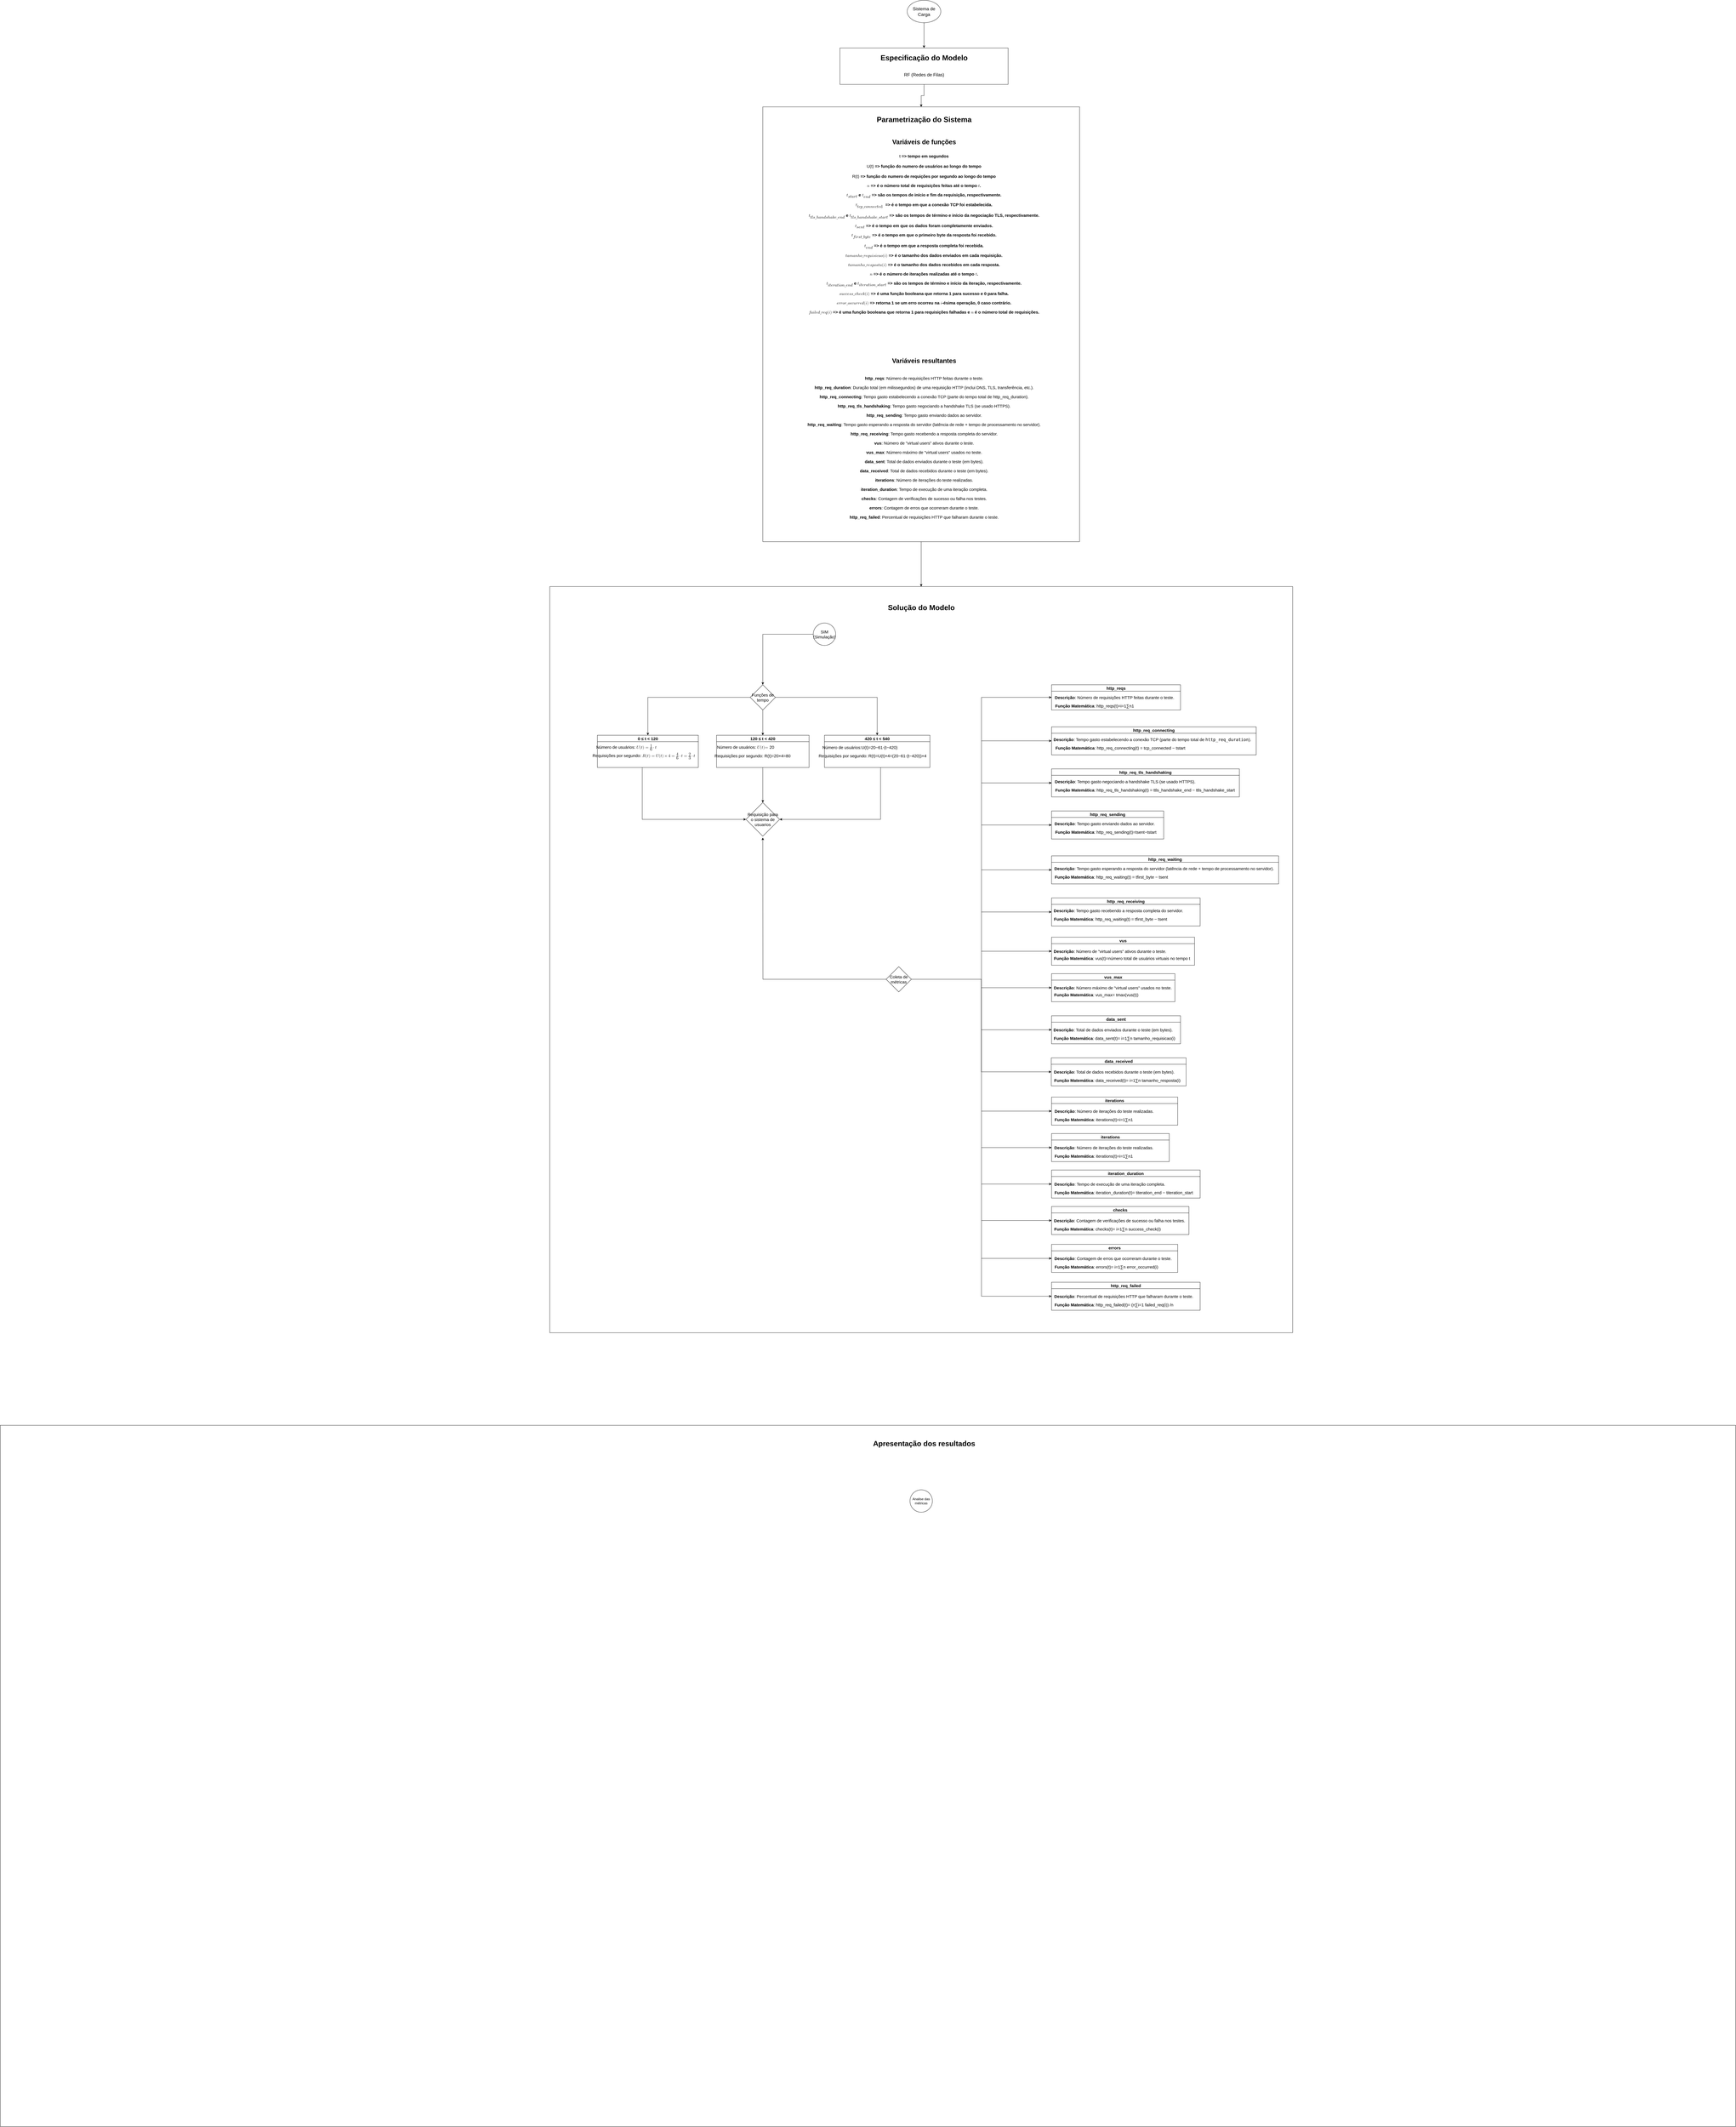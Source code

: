 <mxfile version="24.7.14">
  <diagram name="Page-1" id="edf60f1a-56cd-e834-aa8a-f176f3a09ee4">
    <mxGraphModel dx="10636" dy="5664" grid="1" gridSize="10" guides="1" tooltips="1" connect="1" arrows="1" fold="1" page="1" pageScale="1" pageWidth="1100" pageHeight="850" background="none" math="0" shadow="0">
      <root>
        <mxCell id="0" />
        <mxCell id="1" parent="0" />
        <mxCell id="orDh_xavtyX4sCZ622zQ-142" value="" style="swimlane;whiteSpace=wrap;html=1;fontSize=15;startSize=2660;" vertex="1" parent="1">
          <mxGeometry x="-1230" y="860" width="2650" height="2660" as="geometry" />
        </mxCell>
        <mxCell id="orDh_xavtyX4sCZ622zQ-140" value="SIM (Simulação)" style="ellipse;whiteSpace=wrap;html=1;aspect=fixed;fontSize=15;" vertex="1" parent="orDh_xavtyX4sCZ622zQ-142">
          <mxGeometry x="940" y="130" width="80" height="80" as="geometry" />
        </mxCell>
        <mxCell id="orDh_xavtyX4sCZ622zQ-146" value="Solução do Modelo" style="text;html=1;align=center;verticalAlign=middle;whiteSpace=wrap;rounded=0;fontSize=26;fontStyle=1" vertex="1" parent="orDh_xavtyX4sCZ622zQ-142">
          <mxGeometry x="1037.5" y="60" width="575" height="30" as="geometry" />
        </mxCell>
        <mxCell id="orDh_xavtyX4sCZ622zQ-25" style="edgeStyle=orthogonalEdgeStyle;rounded=0;orthogonalLoop=1;jettySize=auto;html=1;entryX=0.5;entryY=0;entryDx=0;entryDy=0;fontSize=15;" edge="1" parent="orDh_xavtyX4sCZ622zQ-142" source="orDh_xavtyX4sCZ622zQ-3" target="orDh_xavtyX4sCZ622zQ-14">
          <mxGeometry relative="1" as="geometry" />
        </mxCell>
        <mxCell id="orDh_xavtyX4sCZ622zQ-29" style="edgeStyle=orthogonalEdgeStyle;rounded=0;orthogonalLoop=1;jettySize=auto;html=1;entryX=0.5;entryY=0;entryDx=0;entryDy=0;fontSize=15;" edge="1" parent="orDh_xavtyX4sCZ622zQ-142" source="orDh_xavtyX4sCZ622zQ-3" target="orDh_xavtyX4sCZ622zQ-26">
          <mxGeometry relative="1" as="geometry" />
        </mxCell>
        <mxCell id="orDh_xavtyX4sCZ622zQ-34" style="edgeStyle=orthogonalEdgeStyle;rounded=0;orthogonalLoop=1;jettySize=auto;html=1;entryX=0.5;entryY=0;entryDx=0;entryDy=0;fontSize=15;" edge="1" parent="orDh_xavtyX4sCZ622zQ-142" source="orDh_xavtyX4sCZ622zQ-3" target="orDh_xavtyX4sCZ622zQ-31">
          <mxGeometry relative="1" as="geometry" />
        </mxCell>
        <mxCell id="orDh_xavtyX4sCZ622zQ-3" value="Funções de tempo" style="rhombus;whiteSpace=wrap;html=1;fontSize=15;" vertex="1" parent="orDh_xavtyX4sCZ622zQ-142">
          <mxGeometry x="715" y="350" width="90" height="90" as="geometry" />
        </mxCell>
        <mxCell id="orDh_xavtyX4sCZ622zQ-44" style="edgeStyle=orthogonalEdgeStyle;rounded=0;orthogonalLoop=1;jettySize=auto;html=1;entryX=0;entryY=0.5;entryDx=0;entryDy=0;fontSize=15;" edge="1" parent="orDh_xavtyX4sCZ622zQ-142" source="orDh_xavtyX4sCZ622zQ-14" target="orDh_xavtyX4sCZ622zQ-43">
          <mxGeometry relative="1" as="geometry">
            <Array as="points">
              <mxPoint x="330" y="830" />
            </Array>
          </mxGeometry>
        </mxCell>
        <mxCell id="orDh_xavtyX4sCZ622zQ-14" value="&lt;span class=&quot;base&quot; style=&quot;font-size: 15px;&quot;&gt;&lt;span class=&quot;mord&quot; style=&quot;font-size: 15px;&quot;&gt;0&amp;nbsp;&lt;/span&gt;&lt;span class=&quot;mspace&quot; style=&quot;font-size: 15px;&quot;&gt;&lt;/span&gt;&lt;span class=&quot;mrel&quot; style=&quot;font-size: 15px;&quot;&gt;≤&amp;nbsp;&lt;/span&gt;&lt;span class=&quot;mspace&quot; style=&quot;font-size: 15px;&quot;&gt;&lt;/span&gt;&lt;/span&gt;&lt;span class=&quot;base&quot; style=&quot;font-size: 15px;&quot;&gt;&lt;span class=&quot;strut&quot; style=&quot;font-size: 15px;&quot;&gt;&lt;/span&gt;&lt;span class=&quot;mord mathnormal&quot; style=&quot;font-size: 15px;&quot;&gt;t&amp;nbsp;&lt;/span&gt;&lt;span class=&quot;mspace&quot; style=&quot;font-size: 15px;&quot;&gt;&lt;/span&gt;&lt;span class=&quot;mrel&quot; style=&quot;font-size: 15px;&quot;&gt;&amp;lt;&amp;nbsp;&lt;/span&gt;&lt;span class=&quot;mspace&quot; style=&quot;font-size: 15px;&quot;&gt;&lt;/span&gt;&lt;/span&gt;&lt;span class=&quot;base&quot; style=&quot;font-size: 15px;&quot;&gt;&lt;span class=&quot;strut&quot; style=&quot;font-size: 15px;&quot;&gt;&lt;/span&gt;&lt;span class=&quot;mord&quot; style=&quot;font-size: 15px;&quot;&gt;120&lt;/span&gt;&lt;/span&gt;" style="swimlane;whiteSpace=wrap;html=1;fontSize=15;" vertex="1" parent="orDh_xavtyX4sCZ622zQ-142">
          <mxGeometry x="170" y="530" width="360" height="115" as="geometry" />
        </mxCell>
        <mxCell id="orDh_xavtyX4sCZ622zQ-17" value="Número de usuários: &lt;span class=&quot;katex&quot; style=&quot;font-size: 15px;&quot;&gt;&lt;span class=&quot;katex-mathml&quot; style=&quot;font-size: 15px;&quot;&gt;&lt;math xmlns=&quot;http://www.w3.org/1998/Math/MathML&quot; style=&quot;font-size: 15px;&quot;&gt;&lt;mrow style=&quot;font-size: 15px;&quot;&gt;&lt;mi style=&quot;font-size: 15px;&quot;&gt;U&lt;/mi&gt;&lt;mo stretchy=&quot;false&quot; style=&quot;font-size: 15px;&quot;&gt;(&lt;/mo&gt;&lt;mi style=&quot;font-size: 15px;&quot;&gt;t&lt;/mi&gt;&lt;mo stretchy=&quot;false&quot; style=&quot;font-size: 15px;&quot;&gt;)&lt;/mo&gt;&lt;mo style=&quot;font-size: 15px;&quot;&gt;=&lt;/mo&gt;&lt;mfrac style=&quot;font-size: 15px;&quot;&gt;&lt;mn style=&quot;font-size: 15px;&quot;&gt;1&lt;/mn&gt;&lt;mn style=&quot;font-size: 15px;&quot;&gt;6&lt;/mn&gt;&lt;/mfrac&gt;&lt;mo style=&quot;font-size: 15px;&quot;&gt;⋅&lt;/mo&gt;&lt;mi style=&quot;font-size: 15px;&quot;&gt;t&lt;/mi&gt;&lt;/mrow&gt;U(t) = \frac{1}{6} \cdot t&lt;/math&gt;&lt;/span&gt;&lt;br style=&quot;font-size: 15px;&quot;&gt;&lt;/span&gt;" style="text;html=1;align=center;verticalAlign=middle;resizable=0;points=[];autosize=1;strokeColor=none;fillColor=none;fontSize=15;" vertex="1" parent="orDh_xavtyX4sCZ622zQ-14">
          <mxGeometry x="-17" y="23" width="240" height="40" as="geometry" />
        </mxCell>
        <mxCell id="orDh_xavtyX4sCZ622zQ-18" value="Requisições por segundo: &lt;span class=&quot;katex&quot; style=&quot;font-size: 15px;&quot;&gt;&lt;span class=&quot;katex-mathml&quot; style=&quot;font-size: 15px;&quot;&gt;&lt;math xmlns=&quot;http://www.w3.org/1998/Math/MathML&quot; style=&quot;font-size: 15px;&quot;&gt;&lt;mrow style=&quot;font-size: 15px;&quot;&gt;&lt;mi style=&quot;font-size: 15px;&quot;&gt;R&lt;/mi&gt;&lt;mo stretchy=&quot;false&quot; style=&quot;font-size: 15px;&quot;&gt;(&lt;/mo&gt;&lt;mi style=&quot;font-size: 15px;&quot;&gt;t&lt;/mi&gt;&lt;mo stretchy=&quot;false&quot; style=&quot;font-size: 15px;&quot;&gt;)&lt;/mo&gt;&lt;mo style=&quot;font-size: 15px;&quot;&gt;=&lt;/mo&gt;&lt;mi style=&quot;font-size: 15px;&quot;&gt;U&lt;/mi&gt;&lt;mo stretchy=&quot;false&quot; style=&quot;font-size: 15px;&quot;&gt;(&lt;/mo&gt;&lt;mi style=&quot;font-size: 15px;&quot;&gt;t&lt;/mi&gt;&lt;mo stretchy=&quot;false&quot; style=&quot;font-size: 15px;&quot;&gt;)&lt;/mo&gt;&lt;mo style=&quot;font-size: 15px;&quot;&gt;×&lt;/mo&gt;&lt;mn style=&quot;font-size: 15px;&quot;&gt;4&lt;/mn&gt;&lt;mo style=&quot;font-size: 15px;&quot;&gt;=&lt;/mo&gt;&lt;mfrac style=&quot;font-size: 15px;&quot;&gt;&lt;mn style=&quot;font-size: 15px;&quot;&gt;4&lt;/mn&gt;&lt;mn style=&quot;font-size: 15px;&quot;&gt;6&lt;/mn&gt;&lt;/mfrac&gt;&lt;mo style=&quot;font-size: 15px;&quot;&gt;⋅&lt;/mo&gt;&lt;mi style=&quot;font-size: 15px;&quot;&gt;t&lt;/mi&gt;&lt;mo style=&quot;font-size: 15px;&quot;&gt;=&lt;/mo&gt;&lt;mfrac style=&quot;font-size: 15px;&quot;&gt;&lt;mn style=&quot;font-size: 15px;&quot;&gt;2&lt;/mn&gt;&lt;mn style=&quot;font-size: 15px;&quot;&gt;3&lt;/mn&gt;&lt;/mfrac&gt;&lt;mo style=&quot;font-size: 15px;&quot;&gt;⋅&lt;/mo&gt;&lt;mi style=&quot;font-size: 15px;&quot;&gt;t&lt;/mi&gt;&lt;/mrow&gt;R(t) = U(t) \times 4 = \frac{4}{6} \cdot t = \frac{2}{3} \cdot t&lt;/math&gt;&lt;/span&gt;&lt;br style=&quot;font-size: 15px;&quot;&gt;&lt;/span&gt;" style="text;html=1;align=center;verticalAlign=middle;resizable=0;points=[];autosize=1;strokeColor=none;fillColor=none;fontSize=15;" vertex="1" parent="orDh_xavtyX4sCZ622zQ-14">
          <mxGeometry x="-30" y="53" width="390" height="40" as="geometry" />
        </mxCell>
        <mxCell id="orDh_xavtyX4sCZ622zQ-45" style="edgeStyle=orthogonalEdgeStyle;rounded=0;orthogonalLoop=1;jettySize=auto;html=1;entryX=0.5;entryY=0;entryDx=0;entryDy=0;fontSize=15;" edge="1" parent="orDh_xavtyX4sCZ622zQ-142" source="orDh_xavtyX4sCZ622zQ-26" target="orDh_xavtyX4sCZ622zQ-43">
          <mxGeometry relative="1" as="geometry" />
        </mxCell>
        <mxCell id="orDh_xavtyX4sCZ622zQ-26" value="&lt;span class=&quot;base&quot; style=&quot;font-size: 15px;&quot;&gt;&lt;span class=&quot;mord&quot; style=&quot;font-size: 15px;&quot;&gt;120&amp;nbsp;&lt;/span&gt;&lt;span class=&quot;mspace&quot; style=&quot;font-size: 15px;&quot;&gt;&lt;/span&gt;&lt;span class=&quot;mrel&quot; style=&quot;font-size: 15px;&quot;&gt;≤&amp;nbsp;&lt;/span&gt;&lt;span class=&quot;mspace&quot; style=&quot;font-size: 15px;&quot;&gt;&lt;/span&gt;&lt;/span&gt;&lt;span class=&quot;base&quot; style=&quot;font-size: 15px;&quot;&gt;&lt;span class=&quot;strut&quot; style=&quot;font-size: 15px;&quot;&gt;&lt;/span&gt;&lt;span class=&quot;mord mathnormal&quot; style=&quot;font-size: 15px;&quot;&gt;t&amp;nbsp;&lt;/span&gt;&lt;span class=&quot;mspace&quot; style=&quot;font-size: 15px;&quot;&gt;&lt;/span&gt;&lt;span class=&quot;mrel&quot; style=&quot;font-size: 15px;&quot;&gt;&amp;lt; 420&lt;/span&gt;&lt;/span&gt;" style="swimlane;whiteSpace=wrap;html=1;fontSize=15;" vertex="1" parent="orDh_xavtyX4sCZ622zQ-142">
          <mxGeometry x="595" y="530" width="330" height="115" as="geometry" />
        </mxCell>
        <mxCell id="orDh_xavtyX4sCZ622zQ-27" value="Número de usuários: &lt;span class=&quot;katex&quot; style=&quot;font-size: 15px;&quot;&gt;&lt;span class=&quot;katex-mathml&quot; style=&quot;font-size: 15px;&quot;&gt;&lt;math xmlns=&quot;http://www.w3.org/1998/Math/MathML&quot; style=&quot;font-size: 15px;&quot;&gt;&lt;mrow style=&quot;font-size: 15px;&quot;&gt;&lt;mi style=&quot;font-size: 15px;&quot;&gt;&lt;span class=&quot;base&quot; style=&quot;font-size: 15px;&quot;&gt;&lt;span class=&quot;mord mathnormal&quot; style=&quot;font-size: 15px;&quot;&gt;U&lt;/span&gt;&lt;span class=&quot;mopen&quot; style=&quot;font-size: 15px;&quot;&gt;(&lt;/span&gt;&lt;span class=&quot;mord mathnormal&quot; style=&quot;font-size: 15px;&quot;&gt;t&lt;/span&gt;&lt;span class=&quot;mclose&quot; style=&quot;font-size: 15px;&quot;&gt;)&lt;/span&gt;&lt;span class=&quot;mspace&quot; style=&quot;font-size: 15px;&quot;&gt;&lt;/span&gt;&lt;span class=&quot;mrel&quot; style=&quot;font-size: 15px;&quot;&gt;=&amp;nbsp;&lt;/span&gt;&lt;span style=&quot;background-color: initial; font-family: Helvetica; font-size: 15px;&quot;&gt;20&lt;/span&gt;&lt;/span&gt;&lt;/mi&gt;&lt;/mrow&gt;U(t) = \frac{1}{6} \cdot t&lt;/math&gt;&lt;/span&gt;&lt;br style=&quot;font-size: 15px;&quot;&gt;&lt;/span&gt;" style="text;html=1;align=center;verticalAlign=middle;resizable=0;points=[];autosize=1;strokeColor=none;fillColor=none;fontSize=15;" vertex="1" parent="orDh_xavtyX4sCZ622zQ-26">
          <mxGeometry x="-12" y="28" width="230" height="30" as="geometry" />
        </mxCell>
        <mxCell id="orDh_xavtyX4sCZ622zQ-28" value="Requisições por segundo:&amp;nbsp;&lt;span class=&quot;katex&quot; style=&quot;font-size: 15px;&quot;&gt;&lt;span class=&quot;base&quot; style=&quot;font-size: 15px;&quot;&gt;&lt;span class=&quot;mord mathnormal&quot; style=&quot;font-size: 15px;&quot;&gt;R&lt;/span&gt;&lt;span class=&quot;mopen&quot; style=&quot;font-size: 15px;&quot;&gt;(&lt;/span&gt;&lt;span class=&quot;mord mathnormal&quot; style=&quot;font-size: 15px;&quot;&gt;t&lt;/span&gt;&lt;span class=&quot;mclose&quot; style=&quot;font-size: 15px;&quot;&gt;)&lt;/span&gt;&lt;span class=&quot;mspace&quot; style=&quot;font-size: 15px;&quot;&gt;&lt;/span&gt;&lt;span class=&quot;mrel&quot; style=&quot;font-size: 15px;&quot;&gt;=&lt;/span&gt;&lt;span class=&quot;mspace&quot; style=&quot;font-size: 15px;&quot;&gt;&lt;/span&gt;&lt;/span&gt;&lt;span class=&quot;base&quot; style=&quot;font-size: 15px;&quot;&gt;&lt;span class=&quot;strut&quot; style=&quot;font-size: 15px;&quot;&gt;&lt;/span&gt;&lt;span class=&quot;mord&quot; style=&quot;font-size: 15px;&quot;&gt;20&lt;/span&gt;&lt;span class=&quot;mspace&quot; style=&quot;font-size: 15px;&quot;&gt;&lt;/span&gt;&lt;span class=&quot;mbin&quot; style=&quot;font-size: 15px;&quot;&gt;×&lt;/span&gt;&lt;span class=&quot;mspace&quot; style=&quot;font-size: 15px;&quot;&gt;&lt;/span&gt;&lt;/span&gt;&lt;span class=&quot;base&quot; style=&quot;font-size: 15px;&quot;&gt;&lt;span class=&quot;strut&quot; style=&quot;font-size: 15px;&quot;&gt;&lt;/span&gt;&lt;span class=&quot;mord&quot; style=&quot;font-size: 15px;&quot;&gt;4&lt;/span&gt;&lt;span class=&quot;mspace&quot; style=&quot;font-size: 15px;&quot;&gt;&lt;/span&gt;&lt;span class=&quot;mrel&quot; style=&quot;font-size: 15px;&quot;&gt;=&lt;/span&gt;&lt;span class=&quot;mspace&quot; style=&quot;font-size: 15px;&quot;&gt;&lt;/span&gt;&lt;/span&gt;&lt;span class=&quot;base&quot; style=&quot;font-size: 15px;&quot;&gt;&lt;span class=&quot;strut&quot; style=&quot;font-size: 15px;&quot;&gt;&lt;/span&gt;&lt;span class=&quot;mord&quot; style=&quot;font-size: 15px;&quot;&gt;80&lt;/span&gt;&lt;/span&gt;&lt;br style=&quot;font-size: 15px;&quot;&gt;&lt;/span&gt;" style="text;html=1;align=center;verticalAlign=middle;resizable=0;points=[];autosize=1;strokeColor=none;fillColor=none;fontSize=15;" vertex="1" parent="orDh_xavtyX4sCZ622zQ-26">
          <mxGeometry x="-17" y="58" width="290" height="30" as="geometry" />
        </mxCell>
        <mxCell id="orDh_xavtyX4sCZ622zQ-46" style="edgeStyle=orthogonalEdgeStyle;rounded=0;orthogonalLoop=1;jettySize=auto;html=1;entryX=1;entryY=0.5;entryDx=0;entryDy=0;fontSize=15;" edge="1" parent="orDh_xavtyX4sCZ622zQ-142" source="orDh_xavtyX4sCZ622zQ-31" target="orDh_xavtyX4sCZ622zQ-43">
          <mxGeometry relative="1" as="geometry">
            <Array as="points">
              <mxPoint x="1180" y="830" />
            </Array>
          </mxGeometry>
        </mxCell>
        <mxCell id="orDh_xavtyX4sCZ622zQ-31" value="&lt;span class=&quot;base&quot; style=&quot;font-size: 15px;&quot;&gt;&lt;span class=&quot;mord&quot; style=&quot;font-size: 15px;&quot;&gt;420&amp;nbsp;&lt;/span&gt;&lt;span class=&quot;mspace&quot; style=&quot;font-size: 15px;&quot;&gt;&lt;/span&gt;&lt;span class=&quot;mrel&quot; style=&quot;font-size: 15px;&quot;&gt;≤&amp;nbsp;&lt;/span&gt;&lt;span class=&quot;mspace&quot; style=&quot;font-size: 15px;&quot;&gt;&lt;/span&gt;&lt;/span&gt;&lt;span class=&quot;base&quot; style=&quot;font-size: 15px;&quot;&gt;&lt;span class=&quot;strut&quot; style=&quot;font-size: 15px;&quot;&gt;&lt;/span&gt;&lt;span class=&quot;mord mathnormal&quot; style=&quot;font-size: 15px;&quot;&gt;t&amp;nbsp;&lt;/span&gt;&lt;span class=&quot;mspace&quot; style=&quot;font-size: 15px;&quot;&gt;&lt;/span&gt;&lt;span class=&quot;mrel&quot; style=&quot;font-size: 15px;&quot;&gt;&amp;lt;&amp;nbsp;540&lt;/span&gt;&lt;/span&gt;" style="swimlane;whiteSpace=wrap;html=1;fontSize=15;" vertex="1" parent="orDh_xavtyX4sCZ622zQ-142">
          <mxGeometry x="980" y="530" width="376" height="115" as="geometry" />
        </mxCell>
        <mxCell id="orDh_xavtyX4sCZ622zQ-32" value="Número de usuários:&lt;span class=&quot;katex&quot; style=&quot;font-size: 15px;&quot;&gt;&lt;span class=&quot;base&quot; style=&quot;font-size: 15px;&quot;&gt;&lt;span class=&quot;mord mathnormal&quot; style=&quot;font-size: 15px;&quot;&gt;U&lt;/span&gt;&lt;span class=&quot;mopen&quot; style=&quot;font-size: 15px;&quot;&gt;(&lt;/span&gt;&lt;span class=&quot;mord mathnormal&quot; style=&quot;font-size: 15px;&quot;&gt;t&lt;/span&gt;&lt;span class=&quot;mclose&quot; style=&quot;font-size: 15px;&quot;&gt;)&lt;/span&gt;&lt;span class=&quot;mspace&quot; style=&quot;font-size: 15px;&quot;&gt;&lt;/span&gt;&lt;span class=&quot;mrel&quot; style=&quot;font-size: 15px;&quot;&gt;=&lt;/span&gt;&lt;span class=&quot;mspace&quot; style=&quot;font-size: 15px;&quot;&gt;&lt;/span&gt;&lt;/span&gt;&lt;span class=&quot;base&quot; style=&quot;font-size: 15px;&quot;&gt;&lt;span class=&quot;strut&quot; style=&quot;font-size: 15px;&quot;&gt;&lt;/span&gt;&lt;span class=&quot;mord&quot; style=&quot;font-size: 15px;&quot;&gt;20&lt;/span&gt;&lt;span class=&quot;mspace&quot; style=&quot;font-size: 15px;&quot;&gt;&lt;/span&gt;&lt;span class=&quot;mbin&quot; style=&quot;font-size: 15px;&quot;&gt;−&lt;/span&gt;&lt;span class=&quot;mspace&quot; style=&quot;font-size: 15px;&quot;&gt;&lt;/span&gt;&lt;/span&gt;&lt;span class=&quot;base&quot; style=&quot;font-size: 15px;&quot;&gt;&lt;span class=&quot;strut&quot; style=&quot;font-size: 15px;&quot;&gt;&lt;/span&gt;&lt;span class=&quot;mord&quot; style=&quot;font-size: 15px;&quot;&gt;&lt;span class=&quot;mopen nulldelimiter&quot; style=&quot;font-size: 15px;&quot;&gt;&lt;/span&gt;&lt;span class=&quot;mfrac&quot; style=&quot;font-size: 15px;&quot;&gt;&lt;span class=&quot;vlist-t vlist-t2&quot; style=&quot;font-size: 15px;&quot;&gt;&lt;span class=&quot;vlist-r&quot; style=&quot;font-size: 15px;&quot;&gt;&lt;span class=&quot;vlist&quot; style=&quot;font-size: 15px;&quot;&gt;&lt;span class=&quot;pstrut&quot; style=&quot;font-size: 15px;&quot;&gt;&lt;/span&gt;&lt;span class=&quot;sizing reset-size6 size3 mtight&quot; style=&quot;font-size: 15px;&quot;&gt;&lt;span class=&quot;mord mtight&quot; style=&quot;font-size: 15px;&quot;&gt;&lt;span class=&quot;mord mtight&quot; style=&quot;font-size: 15px;&quot;&gt;6&lt;/span&gt;&lt;/span&gt;&lt;/span&gt;&lt;span class=&quot;pstrut&quot; style=&quot;font-size: 15px;&quot;&gt;&lt;/span&gt;&lt;span class=&quot;frac-line&quot; style=&quot;font-size: 15px;&quot;&gt;&lt;/span&gt;&lt;span class=&quot;pstrut&quot; style=&quot;font-size: 15px;&quot;&gt;&lt;/span&gt;&lt;span class=&quot;sizing reset-size6 size3 mtight&quot; style=&quot;font-size: 15px;&quot;&gt;&lt;span class=&quot;mord mtight&quot; style=&quot;font-size: 15px;&quot;&gt;&lt;span class=&quot;mord mtight&quot; style=&quot;font-size: 15px;&quot;&gt;1&lt;/span&gt;&lt;/span&gt;&lt;/span&gt;&lt;/span&gt;&lt;span class=&quot;vlist-s&quot; style=&quot;font-size: 15px;&quot;&gt;​&lt;/span&gt;&lt;/span&gt;&lt;span class=&quot;vlist-r&quot; style=&quot;font-size: 15px;&quot;&gt;&lt;span class=&quot;vlist&quot; style=&quot;font-size: 15px;&quot;&gt;&lt;/span&gt;&lt;/span&gt;&lt;/span&gt;&lt;/span&gt;&lt;span class=&quot;mclose nulldelimiter&quot; style=&quot;font-size: 15px;&quot;&gt;&lt;/span&gt;&lt;/span&gt;&lt;span class=&quot;mspace&quot; style=&quot;font-size: 15px;&quot;&gt;&lt;/span&gt;&lt;span class=&quot;mbin&quot; style=&quot;font-size: 15px;&quot;&gt;⋅&lt;/span&gt;&lt;span class=&quot;mspace&quot; style=&quot;font-size: 15px;&quot;&gt;&lt;/span&gt;&lt;/span&gt;&lt;span class=&quot;base&quot; style=&quot;font-size: 15px;&quot;&gt;&lt;span class=&quot;strut&quot; style=&quot;font-size: 15px;&quot;&gt;&lt;/span&gt;&lt;span class=&quot;mopen&quot; style=&quot;font-size: 15px;&quot;&gt;(&lt;/span&gt;&lt;span class=&quot;mord mathnormal&quot; style=&quot;font-size: 15px;&quot;&gt;t&lt;/span&gt;&lt;span class=&quot;mspace&quot; style=&quot;font-size: 15px;&quot;&gt;&lt;/span&gt;&lt;span class=&quot;mbin&quot; style=&quot;font-size: 15px;&quot;&gt;−&lt;/span&gt;&lt;span class=&quot;mspace&quot; style=&quot;font-size: 15px;&quot;&gt;&lt;/span&gt;&lt;/span&gt;&lt;span class=&quot;base&quot; style=&quot;font-size: 15px;&quot;&gt;&lt;span class=&quot;strut&quot; style=&quot;font-size: 15px;&quot;&gt;&lt;/span&gt;&lt;span class=&quot;mord&quot; style=&quot;font-size: 15px;&quot;&gt;420&lt;/span&gt;&lt;span class=&quot;mclose&quot; style=&quot;font-size: 15px;&quot;&gt;)&lt;/span&gt;&lt;/span&gt;&lt;br style=&quot;font-size: 15px;&quot;&gt;&lt;/span&gt;" style="text;html=1;align=center;verticalAlign=middle;resizable=0;points=[];autosize=1;strokeColor=none;fillColor=none;fontSize=15;" vertex="1" parent="orDh_xavtyX4sCZ622zQ-31">
          <mxGeometry x="-19" y="28" width="290" height="30" as="geometry" />
        </mxCell>
        <mxCell id="orDh_xavtyX4sCZ622zQ-33" value="Requisições por segundo:&amp;nbsp;&lt;span class=&quot;katex&quot; style=&quot;font-size: 15px;&quot;&gt;&lt;span class=&quot;base&quot; style=&quot;font-size: 15px;&quot;&gt;&lt;span class=&quot;mord mathnormal&quot; style=&quot;font-size: 15px;&quot;&gt;R&lt;/span&gt;&lt;span class=&quot;mopen&quot; style=&quot;font-size: 15px;&quot;&gt;(&lt;/span&gt;&lt;span class=&quot;mord mathnormal&quot; style=&quot;font-size: 15px;&quot;&gt;t&lt;/span&gt;&lt;span class=&quot;mclose&quot; style=&quot;font-size: 15px;&quot;&gt;)&lt;/span&gt;&lt;span class=&quot;mspace&quot; style=&quot;font-size: 15px;&quot;&gt;&lt;/span&gt;&lt;span class=&quot;mrel&quot; style=&quot;font-size: 15px;&quot;&gt;=&lt;/span&gt;&lt;span class=&quot;mspace&quot; style=&quot;font-size: 15px;&quot;&gt;&lt;/span&gt;&lt;/span&gt;&lt;span class=&quot;base&quot; style=&quot;font-size: 15px;&quot;&gt;&lt;span class=&quot;strut&quot; style=&quot;font-size: 15px;&quot;&gt;&lt;/span&gt;&lt;span class=&quot;mord mathnormal&quot; style=&quot;font-size: 15px;&quot;&gt;U&lt;/span&gt;&lt;span class=&quot;mopen&quot; style=&quot;font-size: 15px;&quot;&gt;(&lt;/span&gt;&lt;span class=&quot;mord mathnormal&quot; style=&quot;font-size: 15px;&quot;&gt;t&lt;/span&gt;&lt;span class=&quot;mclose&quot; style=&quot;font-size: 15px;&quot;&gt;)&lt;/span&gt;&lt;span class=&quot;mspace&quot; style=&quot;font-size: 15px;&quot;&gt;&lt;/span&gt;&lt;span class=&quot;mbin&quot; style=&quot;font-size: 15px;&quot;&gt;×&lt;/span&gt;&lt;span class=&quot;mspace&quot; style=&quot;font-size: 15px;&quot;&gt;&lt;/span&gt;&lt;/span&gt;&lt;span class=&quot;base&quot; style=&quot;font-size: 15px;&quot;&gt;&lt;span class=&quot;strut&quot; style=&quot;font-size: 15px;&quot;&gt;&lt;/span&gt;&lt;span class=&quot;mord&quot; style=&quot;font-size: 15px;&quot;&gt;4&lt;/span&gt;&lt;span class=&quot;mspace&quot; style=&quot;font-size: 15px;&quot;&gt;&lt;/span&gt;&lt;span class=&quot;mrel&quot; style=&quot;font-size: 15px;&quot;&gt;=&lt;/span&gt;&lt;span class=&quot;mspace&quot; style=&quot;font-size: 15px;&quot;&gt;&lt;/span&gt;&lt;/span&gt;&lt;span class=&quot;base&quot; style=&quot;font-size: 15px;&quot;&gt;&lt;span class=&quot;strut&quot; style=&quot;font-size: 15px;&quot;&gt;&lt;/span&gt;&lt;span class=&quot;minner&quot; style=&quot;font-size: 15px;&quot;&gt;&lt;span class=&quot;mopen delimcenter&quot; style=&quot;font-size: 15px;&quot;&gt;&lt;span class=&quot;delimsizing size1&quot; style=&quot;font-size: 15px;&quot;&gt;(&lt;/span&gt;&lt;/span&gt;&lt;span class=&quot;mord&quot; style=&quot;font-size: 15px;&quot;&gt;20&lt;/span&gt;&lt;span class=&quot;mspace&quot; style=&quot;font-size: 15px;&quot;&gt;&lt;/span&gt;&lt;span class=&quot;mbin&quot; style=&quot;font-size: 15px;&quot;&gt;−&lt;/span&gt;&lt;span class=&quot;mspace&quot; style=&quot;font-size: 15px;&quot;&gt;&lt;/span&gt;&lt;span class=&quot;mord&quot; style=&quot;font-size: 15px;&quot;&gt;&lt;span class=&quot;mopen nulldelimiter&quot; style=&quot;font-size: 15px;&quot;&gt;&lt;/span&gt;&lt;span class=&quot;mfrac&quot; style=&quot;font-size: 15px;&quot;&gt;&lt;span class=&quot;vlist-t vlist-t2&quot; style=&quot;font-size: 15px;&quot;&gt;&lt;span class=&quot;vlist-r&quot; style=&quot;font-size: 15px;&quot;&gt;&lt;span class=&quot;vlist&quot; style=&quot;font-size: 15px;&quot;&gt;&lt;span class=&quot;pstrut&quot; style=&quot;font-size: 15px;&quot;&gt;&lt;/span&gt;&lt;span class=&quot;sizing reset-size6 size3 mtight&quot; style=&quot;font-size: 15px;&quot;&gt;&lt;span class=&quot;mord mtight&quot; style=&quot;font-size: 15px;&quot;&gt;&lt;span class=&quot;mord mtight&quot; style=&quot;font-size: 15px;&quot;&gt;6&lt;/span&gt;&lt;/span&gt;&lt;/span&gt;&lt;span class=&quot;pstrut&quot; style=&quot;font-size: 15px;&quot;&gt;&lt;/span&gt;&lt;span class=&quot;frac-line&quot; style=&quot;font-size: 15px;&quot;&gt;&lt;/span&gt;&lt;span class=&quot;pstrut&quot; style=&quot;font-size: 15px;&quot;&gt;&lt;/span&gt;&lt;span class=&quot;sizing reset-size6 size3 mtight&quot; style=&quot;font-size: 15px;&quot;&gt;&lt;span class=&quot;mord mtight&quot; style=&quot;font-size: 15px;&quot;&gt;&lt;span class=&quot;mord mtight&quot; style=&quot;font-size: 15px;&quot;&gt;1&lt;/span&gt;&lt;/span&gt;&lt;/span&gt;&lt;/span&gt;&lt;span class=&quot;vlist-s&quot; style=&quot;font-size: 15px;&quot;&gt;​&lt;/span&gt;&lt;/span&gt;&lt;span class=&quot;vlist-r&quot; style=&quot;font-size: 15px;&quot;&gt;&lt;span class=&quot;vlist&quot; style=&quot;font-size: 15px;&quot;&gt;&lt;/span&gt;&lt;/span&gt;&lt;/span&gt;&lt;/span&gt;&lt;span class=&quot;mclose nulldelimiter&quot; style=&quot;font-size: 15px;&quot;&gt;&lt;/span&gt;&lt;/span&gt;&lt;span class=&quot;mspace&quot; style=&quot;font-size: 15px;&quot;&gt;&lt;/span&gt;&lt;span class=&quot;mbin&quot; style=&quot;font-size: 15px;&quot;&gt;⋅&lt;/span&gt;&lt;span class=&quot;mspace&quot; style=&quot;font-size: 15px;&quot;&gt;&lt;/span&gt;&lt;span class=&quot;mopen&quot; style=&quot;font-size: 15px;&quot;&gt;(&lt;/span&gt;&lt;span class=&quot;mord mathnormal&quot; style=&quot;font-size: 15px;&quot;&gt;t&lt;/span&gt;&lt;span class=&quot;mspace&quot; style=&quot;font-size: 15px;&quot;&gt;&lt;/span&gt;&lt;span class=&quot;mbin&quot; style=&quot;font-size: 15px;&quot;&gt;−&lt;/span&gt;&lt;span class=&quot;mspace&quot; style=&quot;font-size: 15px;&quot;&gt;&lt;/span&gt;&lt;span class=&quot;mord&quot; style=&quot;font-size: 15px;&quot;&gt;420&lt;/span&gt;&lt;span class=&quot;mclose&quot; style=&quot;font-size: 15px;&quot;&gt;)&lt;/span&gt;&lt;span class=&quot;mclose delimcenter&quot; style=&quot;font-size: 15px;&quot;&gt;&lt;span class=&quot;delimsizing size1&quot; style=&quot;font-size: 15px;&quot;&gt;)&lt;/span&gt;&lt;/span&gt;&lt;/span&gt;&lt;span class=&quot;mspace&quot; style=&quot;font-size: 15px;&quot;&gt;&lt;/span&gt;&lt;span class=&quot;mbin&quot; style=&quot;font-size: 15px;&quot;&gt;×&lt;/span&gt;&lt;span class=&quot;mspace&quot; style=&quot;font-size: 15px;&quot;&gt;&lt;/span&gt;&lt;/span&gt;&lt;span class=&quot;base&quot; style=&quot;font-size: 15px;&quot;&gt;&lt;span class=&quot;strut&quot; style=&quot;font-size: 15px;&quot;&gt;&lt;/span&gt;&lt;span class=&quot;mord&quot; style=&quot;font-size: 15px;&quot;&gt;4&lt;/span&gt;&lt;/span&gt;&lt;br style=&quot;font-size: 15px;&quot;&gt;&lt;/span&gt;" style="text;html=1;align=center;verticalAlign=middle;resizable=0;points=[];autosize=1;strokeColor=none;fillColor=none;fontSize=15;" vertex="1" parent="orDh_xavtyX4sCZ622zQ-31">
          <mxGeometry x="-34" y="58" width="410" height="30" as="geometry" />
        </mxCell>
        <mxCell id="orDh_xavtyX4sCZ622zQ-43" value="Requisição para o sistema de usuarios" style="rhombus;whiteSpace=wrap;html=1;fontSize=15;" vertex="1" parent="orDh_xavtyX4sCZ622zQ-142">
          <mxGeometry x="700" y="770" width="120" height="120" as="geometry" />
        </mxCell>
        <mxCell id="orDh_xavtyX4sCZ622zQ-68" style="edgeStyle=orthogonalEdgeStyle;rounded=0;orthogonalLoop=1;jettySize=auto;html=1;entryX=0;entryY=0.5;entryDx=0;entryDy=0;fontSize=15;" edge="1" parent="orDh_xavtyX4sCZ622zQ-142" source="orDh_xavtyX4sCZ622zQ-50" target="orDh_xavtyX4sCZ622zQ-52">
          <mxGeometry relative="1" as="geometry" />
        </mxCell>
        <mxCell id="orDh_xavtyX4sCZ622zQ-69" style="edgeStyle=orthogonalEdgeStyle;rounded=0;orthogonalLoop=1;jettySize=auto;html=1;entryX=0;entryY=0.5;entryDx=0;entryDy=0;fontSize=15;" edge="1" parent="orDh_xavtyX4sCZ622zQ-142" source="orDh_xavtyX4sCZ622zQ-50" target="orDh_xavtyX4sCZ622zQ-57">
          <mxGeometry relative="1" as="geometry" />
        </mxCell>
        <mxCell id="orDh_xavtyX4sCZ622zQ-70" style="edgeStyle=orthogonalEdgeStyle;rounded=0;orthogonalLoop=1;jettySize=auto;html=1;entryX=0;entryY=0.5;entryDx=0;entryDy=0;fontSize=15;" edge="1" parent="orDh_xavtyX4sCZ622zQ-142" source="orDh_xavtyX4sCZ622zQ-50" target="orDh_xavtyX4sCZ622zQ-61">
          <mxGeometry relative="1" as="geometry" />
        </mxCell>
        <mxCell id="orDh_xavtyX4sCZ622zQ-71" style="edgeStyle=orthogonalEdgeStyle;rounded=0;orthogonalLoop=1;jettySize=auto;html=1;entryX=0;entryY=0.5;entryDx=0;entryDy=0;fontSize=15;" edge="1" parent="orDh_xavtyX4sCZ622zQ-142" source="orDh_xavtyX4sCZ622zQ-50" target="orDh_xavtyX4sCZ622zQ-64">
          <mxGeometry relative="1" as="geometry" />
        </mxCell>
        <mxCell id="orDh_xavtyX4sCZ622zQ-103" style="edgeStyle=orthogonalEdgeStyle;rounded=0;orthogonalLoop=1;jettySize=auto;html=1;entryX=0;entryY=0.5;entryDx=0;entryDy=0;fontSize=15;" edge="1" parent="orDh_xavtyX4sCZ622zQ-142" source="orDh_xavtyX4sCZ622zQ-50" target="orDh_xavtyX4sCZ622zQ-99">
          <mxGeometry relative="1" as="geometry" />
        </mxCell>
        <mxCell id="orDh_xavtyX4sCZ622zQ-120" style="edgeStyle=orthogonalEdgeStyle;rounded=0;orthogonalLoop=1;jettySize=auto;html=1;fontSize=15;" edge="1" parent="orDh_xavtyX4sCZ622zQ-142" source="orDh_xavtyX4sCZ622zQ-50">
          <mxGeometry relative="1" as="geometry">
            <mxPoint x="760" y="895" as="targetPoint" />
          </mxGeometry>
        </mxCell>
        <mxCell id="orDh_xavtyX4sCZ622zQ-52" value="http_reqs" style="swimlane;whiteSpace=wrap;html=1;fontSize=15;" vertex="1" parent="orDh_xavtyX4sCZ622zQ-142">
          <mxGeometry x="1790" y="350" width="460" height="90" as="geometry" />
        </mxCell>
        <mxCell id="orDh_xavtyX4sCZ622zQ-53" value="&lt;strong style=&quot;font-size: 15px;&quot;&gt;Descrição&lt;/strong&gt;: Número de requisições HTTP feitas durante o teste." style="text;html=1;align=center;verticalAlign=middle;resizable=0;points=[];autosize=1;strokeColor=none;fillColor=none;fontSize=15;" vertex="1" parent="orDh_xavtyX4sCZ622zQ-52">
          <mxGeometry x="-1" y="30" width="450" height="30" as="geometry" />
        </mxCell>
        <mxCell id="orDh_xavtyX4sCZ622zQ-54" value="&lt;strong style=&quot;font-size: 15px;&quot;&gt;Função Matemática&lt;/strong&gt;:&amp;nbsp;&lt;span class=&quot;base&quot; style=&quot;font-size: 15px;&quot;&gt;&lt;span class=&quot;mord mathnormal&quot; style=&quot;font-size: 15px;&quot;&gt;h&lt;/span&gt;&lt;span class=&quot;mord mathnormal&quot; style=&quot;font-size: 15px;&quot;&gt;ttp&lt;/span&gt;&lt;span class=&quot;mord&quot; style=&quot;font-size: 15px;&quot;&gt;_&lt;/span&gt;&lt;span class=&quot;mord mathnormal&quot; style=&quot;font-size: 15px;&quot;&gt;re&lt;/span&gt;&lt;span class=&quot;mord mathnormal&quot; style=&quot;font-size: 15px;&quot;&gt;q&lt;/span&gt;&lt;span class=&quot;mord mathnormal&quot; style=&quot;font-size: 15px;&quot;&gt;s&lt;/span&gt;&lt;span class=&quot;mopen&quot; style=&quot;font-size: 15px;&quot;&gt;(&lt;/span&gt;&lt;span class=&quot;mord mathnormal&quot; style=&quot;font-size: 15px;&quot;&gt;t&lt;/span&gt;&lt;span class=&quot;mclose&quot; style=&quot;font-size: 15px;&quot;&gt;)&lt;/span&gt;&lt;span class=&quot;mspace&quot; style=&quot;font-size: 15px;&quot;&gt;&lt;/span&gt;&lt;span class=&quot;mrel&quot; style=&quot;font-size: 15px;&quot;&gt;=&lt;/span&gt;&lt;span class=&quot;mspace&quot; style=&quot;font-size: 15px;&quot;&gt;&lt;/span&gt;&lt;/span&gt;&lt;span class=&quot;base&quot; style=&quot;font-size: 15px;&quot;&gt;&lt;span class=&quot;strut&quot; style=&quot;font-size: 15px;&quot;&gt;&lt;/span&gt;&lt;span class=&quot;mop op-limits&quot; style=&quot;font-size: 15px;&quot;&gt;&lt;span class=&quot;vlist-t vlist-t2&quot; style=&quot;font-size: 15px;&quot;&gt;&lt;span class=&quot;vlist-r&quot; style=&quot;font-size: 15px;&quot;&gt;&lt;span class=&quot;vlist&quot; style=&quot;font-size: 15px;&quot;&gt;&lt;span class=&quot;pstrut&quot; style=&quot;font-size: 15px;&quot;&gt;&lt;/span&gt;&lt;span class=&quot;sizing reset-size6 size3 mtight&quot; style=&quot;font-size: 15px;&quot;&gt;&lt;span class=&quot;mord mtight&quot; style=&quot;font-size: 15px;&quot;&gt;&lt;span class=&quot;mord mathnormal mtight&quot; style=&quot;font-size: 15px;&quot;&gt;i&lt;/span&gt;&lt;span class=&quot;mrel mtight&quot; style=&quot;font-size: 15px;&quot;&gt;=&lt;/span&gt;&lt;span class=&quot;mord mtight&quot; style=&quot;font-size: 15px;&quot;&gt;1&lt;/span&gt;&lt;/span&gt;&lt;/span&gt;&lt;span class=&quot;pstrut&quot; style=&quot;font-size: 15px;&quot;&gt;&lt;/span&gt;&lt;span class=&quot;mop op-symbol large-op&quot; style=&quot;font-size: 15px;&quot;&gt;∑&lt;/span&gt;&lt;span class=&quot;pstrut&quot; style=&quot;font-size: 15px;&quot;&gt;&lt;/span&gt;&lt;span class=&quot;sizing reset-size6 size3 mtight&quot; style=&quot;font-size: 15px;&quot;&gt;&lt;span class=&quot;mord mtight&quot; style=&quot;font-size: 15px;&quot;&gt;&lt;span class=&quot;mord mathnormal mtight&quot; style=&quot;font-size: 15px;&quot;&gt;n&lt;/span&gt;&lt;/span&gt;&lt;/span&gt;&lt;/span&gt;&lt;span class=&quot;vlist-s&quot; style=&quot;font-size: 15px;&quot;&gt;​&lt;/span&gt;&lt;/span&gt;&lt;span class=&quot;vlist-r&quot; style=&quot;font-size: 15px;&quot;&gt;&lt;span class=&quot;vlist&quot; style=&quot;font-size: 15px;&quot;&gt;&lt;/span&gt;&lt;/span&gt;&lt;/span&gt;&lt;/span&gt;&lt;span class=&quot;mspace&quot; style=&quot;font-size: 15px;&quot;&gt;&lt;/span&gt;&lt;span class=&quot;mord&quot; style=&quot;font-size: 15px;&quot;&gt;1&lt;/span&gt;&lt;/span&gt;" style="text;html=1;align=center;verticalAlign=middle;resizable=0;points=[];autosize=1;strokeColor=none;fillColor=none;fontSize=15;" vertex="1" parent="orDh_xavtyX4sCZ622zQ-52">
          <mxGeometry x="3" y="60" width="300" height="30" as="geometry" />
        </mxCell>
        <mxCell id="orDh_xavtyX4sCZ622zQ-57" value="http_req_connecting" style="swimlane;whiteSpace=wrap;html=1;fontSize=15;" vertex="1" parent="orDh_xavtyX4sCZ622zQ-142">
          <mxGeometry x="1790" y="500" width="730" height="100" as="geometry" />
        </mxCell>
        <mxCell id="orDh_xavtyX4sCZ622zQ-58" value="&lt;strong style=&quot;font-size: 15px;&quot;&gt;Descrição&lt;/strong&gt;: Tempo gasto estabelecendo a conexão TCP (parte do tempo total de &lt;code style=&quot;font-size: 15px;&quot;&gt;http_req_duration&lt;/code&gt;)." style="text;html=1;align=center;verticalAlign=middle;resizable=0;points=[];autosize=1;strokeColor=none;fillColor=none;fontSize=15;" vertex="1" parent="orDh_xavtyX4sCZ622zQ-57">
          <mxGeometry x="4" y="30" width="710" height="30" as="geometry" />
        </mxCell>
        <mxCell id="orDh_xavtyX4sCZ622zQ-59" value="&lt;strong style=&quot;font-size: 15px;&quot;&gt;Função Matemática&lt;/strong&gt;:&amp;nbsp;&lt;span class=&quot;base&quot; style=&quot;font-size: 15px;&quot;&gt;&lt;span class=&quot;mord mathnormal&quot; style=&quot;font-size: 15px;&quot;&gt;h&lt;/span&gt;&lt;span class=&quot;mord mathnormal&quot; style=&quot;font-size: 15px;&quot;&gt;ttp&lt;/span&gt;&lt;span class=&quot;mord&quot; style=&quot;font-size: 15px;&quot;&gt;_&lt;/span&gt;&lt;span class=&quot;mord mathnormal&quot; style=&quot;font-size: 15px;&quot;&gt;re&lt;/span&gt;&lt;span class=&quot;mord mathnormal&quot; style=&quot;font-size: 15px;&quot;&gt;q&lt;/span&gt;&lt;span class=&quot;mord&quot; style=&quot;font-size: 15px;&quot;&gt;_&lt;/span&gt;&lt;span class=&quot;mord mathnormal&quot; style=&quot;font-size: 15px;&quot;&gt;co&lt;/span&gt;&lt;span class=&quot;mord mathnormal&quot; style=&quot;font-size: 15px;&quot;&gt;nn&lt;/span&gt;&lt;span class=&quot;mord mathnormal&quot; style=&quot;font-size: 15px;&quot;&gt;ec&lt;/span&gt;&lt;span class=&quot;mord mathnormal&quot; style=&quot;font-size: 15px;&quot;&gt;t&lt;/span&gt;&lt;span class=&quot;mord mathnormal&quot; style=&quot;font-size: 15px;&quot;&gt;in&lt;/span&gt;&lt;span class=&quot;mord mathnormal&quot; style=&quot;font-size: 15px;&quot;&gt;g&lt;/span&gt;&lt;span class=&quot;mopen&quot; style=&quot;font-size: 15px;&quot;&gt;(&lt;/span&gt;&lt;span class=&quot;mord mathnormal&quot; style=&quot;font-size: 15px;&quot;&gt;t&lt;/span&gt;&lt;span class=&quot;mclose&quot; style=&quot;font-size: 15px;&quot;&gt;)&amp;nbsp;&lt;/span&gt;&lt;span class=&quot;mspace&quot; style=&quot;font-size: 15px;&quot;&gt;&lt;/span&gt;&lt;span class=&quot;mrel&quot; style=&quot;font-size: 15px;&quot;&gt;=&amp;nbsp;&lt;/span&gt;&lt;/span&gt;&lt;span class=&quot;base&quot; style=&quot;font-size: 15px;&quot;&gt;&lt;span class=&quot;mord&quot; style=&quot;font-size: 15px;&quot;&gt;&lt;span class=&quot;msupsub&quot; style=&quot;font-size: 15px;&quot;&gt;&lt;span class=&quot;vlist-t vlist-t2&quot; style=&quot;font-size: 15px;&quot;&gt;&lt;span class=&quot;vlist-r&quot; style=&quot;font-size: 15px;&quot;&gt;&lt;span class=&quot;vlist&quot; style=&quot;font-size: 15px;&quot;&gt;&lt;span class=&quot;sizing reset-size6 size3 mtight&quot; style=&quot;font-size: 15px;&quot;&gt;&lt;span class=&quot;mord mtight&quot; style=&quot;font-size: 15px;&quot;&gt;&lt;span class=&quot;mord text mtight&quot; style=&quot;font-size: 15px;&quot;&gt;&lt;span class=&quot;mord mtight&quot; style=&quot;font-size: 15px;&quot;&gt;tcp_connected&lt;/span&gt;&lt;/span&gt;&lt;/span&gt;&lt;/span&gt;&lt;/span&gt;&lt;span class=&quot;vlist-s&quot; style=&quot;font-size: 15px;&quot;&gt;​&amp;nbsp;&lt;/span&gt;&lt;/span&gt;&lt;span class=&quot;vlist-r&quot; style=&quot;font-size: 15px;&quot;&gt;&lt;span class=&quot;vlist&quot; style=&quot;font-size: 15px;&quot;&gt;&lt;/span&gt;&lt;/span&gt;&lt;/span&gt;&lt;/span&gt;&lt;/span&gt;&lt;span class=&quot;mspace&quot; style=&quot;font-size: 15px;&quot;&gt;&lt;/span&gt;&lt;span class=&quot;mbin&quot; style=&quot;font-size: 15px;&quot;&gt;−&amp;nbsp;&lt;/span&gt;&lt;span class=&quot;mspace&quot; style=&quot;font-size: 15px;&quot;&gt;&lt;/span&gt;&lt;/span&gt;&lt;span class=&quot;base&quot; style=&quot;font-size: 15px;&quot;&gt;&lt;span class=&quot;strut&quot; style=&quot;font-size: 15px;&quot;&gt;&lt;/span&gt;&lt;span class=&quot;mord&quot; style=&quot;font-size: 15px;&quot;&gt;&lt;span class=&quot;mord mathnormal&quot; style=&quot;font-size: 15px;&quot;&gt;t&lt;/span&gt;&lt;span class=&quot;msupsub&quot; style=&quot;font-size: 15px;&quot;&gt;&lt;span class=&quot;vlist-t vlist-t2&quot; style=&quot;font-size: 15px;&quot;&gt;&lt;span class=&quot;vlist-r&quot; style=&quot;font-size: 15px;&quot;&gt;&lt;span class=&quot;vlist&quot; style=&quot;font-size: 15px;&quot;&gt;&lt;span class=&quot;pstrut&quot; style=&quot;font-size: 15px;&quot;&gt;&lt;/span&gt;&lt;span class=&quot;sizing reset-size6 size3 mtight&quot; style=&quot;font-size: 15px;&quot;&gt;&lt;span class=&quot;mord mtight&quot; style=&quot;font-size: 15px;&quot;&gt;&lt;span class=&quot;mord text mtight&quot; style=&quot;font-size: 15px;&quot;&gt;&lt;span class=&quot;mord mtight&quot; style=&quot;font-size: 15px;&quot;&gt;start&lt;/span&gt;&lt;/span&gt;&lt;/span&gt;&lt;/span&gt;&lt;/span&gt;&lt;span class=&quot;vlist-s&quot; style=&quot;font-size: 15px;&quot;&gt;​&lt;/span&gt;&lt;/span&gt;&lt;span class=&quot;vlist-r&quot; style=&quot;font-size: 15px;&quot;&gt;&lt;span class=&quot;vlist&quot; style=&quot;font-size: 15px;&quot;&gt;&lt;/span&gt;&lt;/span&gt;&lt;/span&gt;&lt;/span&gt;&lt;/span&gt;&lt;/span&gt;" style="text;html=1;align=center;verticalAlign=middle;resizable=0;points=[];autosize=1;strokeColor=none;fillColor=none;fontSize=15;" vertex="1" parent="orDh_xavtyX4sCZ622zQ-57">
          <mxGeometry y="60" width="490" height="30" as="geometry" />
        </mxCell>
        <mxCell id="orDh_xavtyX4sCZ622zQ-61" value="http_req_tls_handshaking" style="swimlane;whiteSpace=wrap;html=1;startSize=23;fontSize=15;" vertex="1" parent="orDh_xavtyX4sCZ622zQ-142">
          <mxGeometry x="1790" y="650" width="670" height="100" as="geometry" />
        </mxCell>
        <mxCell id="orDh_xavtyX4sCZ622zQ-62" value="&lt;strong style=&quot;font-size: 15px;&quot;&gt;Descrição&lt;/strong&gt;: Tempo gasto negociando a handshake TLS (se usado HTTPS)." style="text;html=1;align=center;verticalAlign=middle;resizable=0;points=[];autosize=1;strokeColor=none;fillColor=none;fontSize=15;" vertex="1" parent="orDh_xavtyX4sCZ622zQ-61">
          <mxGeometry x="2" y="30" width="520" height="30" as="geometry" />
        </mxCell>
        <mxCell id="orDh_xavtyX4sCZ622zQ-63" value="&lt;strong style=&quot;font-size: 15px;&quot;&gt;Função Matemática&lt;/strong&gt;:&amp;nbsp;&lt;span class=&quot;base&quot; style=&quot;font-size: 15px;&quot;&gt;&lt;span class=&quot;mord&quot; style=&quot;font-size: 15px;&quot;&gt;&lt;span class=&quot;msupsub&quot; style=&quot;font-size: 15px;&quot;&gt;&lt;span class=&quot;vlist-t vlist-t2&quot; style=&quot;font-size: 15px;&quot;&gt;&lt;span class=&quot;vlist-r&quot; style=&quot;font-size: 15px;&quot;&gt;&lt;span class=&quot;vlist-s&quot; style=&quot;font-size: 15px;&quot;&gt;&lt;span class=&quot;base&quot; style=&quot;font-size: 15px;&quot;&gt;&lt;span class=&quot;mord mathnormal&quot; style=&quot;font-size: 15px;&quot;&gt;h&lt;/span&gt;&lt;span class=&quot;mord mathnormal&quot; style=&quot;font-size: 15px;&quot;&gt;ttp&lt;/span&gt;&lt;span class=&quot;mord&quot; style=&quot;font-size: 15px;&quot;&gt;_&lt;/span&gt;&lt;span class=&quot;mord mathnormal&quot; style=&quot;font-size: 15px;&quot;&gt;re&lt;/span&gt;&lt;span class=&quot;mord mathnormal&quot; style=&quot;font-size: 15px;&quot;&gt;q&lt;/span&gt;&lt;span class=&quot;mord&quot; style=&quot;font-size: 15px;&quot;&gt;_&lt;/span&gt;&lt;span class=&quot;mord mathnormal&quot; style=&quot;font-size: 15px;&quot;&gt;tl&lt;/span&gt;&lt;span class=&quot;mord mathnormal&quot; style=&quot;font-size: 15px;&quot;&gt;s&lt;/span&gt;&lt;span class=&quot;mord&quot; style=&quot;font-size: 15px;&quot;&gt;_&lt;/span&gt;&lt;span class=&quot;mord mathnormal&quot; style=&quot;font-size: 15px;&quot;&gt;han&lt;/span&gt;&lt;span class=&quot;mord mathnormal&quot; style=&quot;font-size: 15px;&quot;&gt;d&lt;/span&gt;&lt;span class=&quot;mord mathnormal&quot; style=&quot;font-size: 15px;&quot;&gt;s&lt;/span&gt;&lt;span class=&quot;mord mathnormal&quot; style=&quot;font-size: 15px;&quot;&gt;hakin&lt;/span&gt;&lt;span class=&quot;mord mathnormal&quot; style=&quot;font-size: 15px;&quot;&gt;g&lt;/span&gt;&lt;span class=&quot;mopen&quot; style=&quot;font-size: 15px;&quot;&gt;(&lt;/span&gt;&lt;span class=&quot;mord mathnormal&quot; style=&quot;font-size: 15px;&quot;&gt;t&lt;/span&gt;&lt;span class=&quot;mclose&quot; style=&quot;font-size: 15px;&quot;&gt;)&amp;nbsp;&lt;/span&gt;&lt;span class=&quot;mspace&quot; style=&quot;font-size: 15px;&quot;&gt;&lt;/span&gt;&lt;span class=&quot;mrel&quot; style=&quot;font-size: 15px;&quot;&gt;=&amp;nbsp;&lt;/span&gt;&lt;span class=&quot;mspace&quot; style=&quot;font-size: 15px;&quot;&gt;&lt;/span&gt;&lt;/span&gt;&lt;span class=&quot;base&quot; style=&quot;font-size: 15px;&quot;&gt;&lt;span class=&quot;strut&quot; style=&quot;font-size: 15px;&quot;&gt;&lt;/span&gt;&lt;span class=&quot;mord&quot; style=&quot;font-size: 15px;&quot;&gt;&lt;span class=&quot;mord mathnormal&quot; style=&quot;font-size: 15px;&quot;&gt;t&lt;/span&gt;&lt;span class=&quot;msupsub&quot; style=&quot;font-size: 15px;&quot;&gt;&lt;span class=&quot;vlist-t vlist-t2&quot; style=&quot;font-size: 15px;&quot;&gt;&lt;span class=&quot;vlist-r&quot; style=&quot;font-size: 15px;&quot;&gt;&lt;span class=&quot;vlist&quot; style=&quot;font-size: 15px;&quot;&gt;&lt;span class=&quot;pstrut&quot; style=&quot;font-size: 15px;&quot;&gt;&lt;/span&gt;&lt;span class=&quot;sizing reset-size6 size3 mtight&quot; style=&quot;font-size: 15px;&quot;&gt;&lt;span class=&quot;mord mtight&quot; style=&quot;font-size: 15px;&quot;&gt;&lt;span class=&quot;mord text mtight&quot; style=&quot;font-size: 15px;&quot;&gt;&lt;span class=&quot;mord mtight&quot; style=&quot;font-size: 15px;&quot;&gt;tls_handshake_end&lt;/span&gt;&lt;/span&gt;&lt;/span&gt;&lt;/span&gt;&lt;/span&gt;&lt;span class=&quot;vlist-s&quot; style=&quot;font-size: 15px;&quot;&gt;​&amp;nbsp;&lt;/span&gt;&lt;/span&gt;&lt;span class=&quot;vlist-r&quot; style=&quot;font-size: 15px;&quot;&gt;&lt;span class=&quot;vlist&quot; style=&quot;font-size: 15px;&quot;&gt;&lt;/span&gt;&lt;/span&gt;&lt;/span&gt;&lt;/span&gt;&lt;/span&gt;&lt;span class=&quot;mspace&quot; style=&quot;font-size: 15px;&quot;&gt;&lt;/span&gt;&lt;span class=&quot;mbin&quot; style=&quot;font-size: 15px;&quot;&gt;−&amp;nbsp;&lt;/span&gt;&lt;span class=&quot;mspace&quot; style=&quot;font-size: 15px;&quot;&gt;&lt;/span&gt;&lt;/span&gt;&lt;span class=&quot;base&quot; style=&quot;font-size: 15px;&quot;&gt;&lt;span class=&quot;strut&quot; style=&quot;font-size: 15px;&quot;&gt;&lt;/span&gt;&lt;span class=&quot;mord&quot; style=&quot;font-size: 15px;&quot;&gt;&lt;span class=&quot;mord mathnormal&quot; style=&quot;font-size: 15px;&quot;&gt;t&lt;/span&gt;&lt;span class=&quot;msupsub&quot; style=&quot;font-size: 15px;&quot;&gt;&lt;span class=&quot;vlist-t vlist-t2&quot; style=&quot;font-size: 15px;&quot;&gt;&lt;span class=&quot;vlist-r&quot; style=&quot;font-size: 15px;&quot;&gt;&lt;span class=&quot;vlist&quot; style=&quot;font-size: 15px;&quot;&gt;&lt;span class=&quot;pstrut&quot; style=&quot;font-size: 15px;&quot;&gt;&lt;/span&gt;&lt;span class=&quot;sizing reset-size6 size3 mtight&quot; style=&quot;font-size: 15px;&quot;&gt;&lt;span class=&quot;mord mtight&quot; style=&quot;font-size: 15px;&quot;&gt;&lt;span class=&quot;mord text mtight&quot; style=&quot;font-size: 15px;&quot;&gt;&lt;span class=&quot;mord mtight&quot; style=&quot;font-size: 15px;&quot;&gt;tls_handshake_start&lt;/span&gt;&lt;/span&gt;&lt;/span&gt;&lt;/span&gt;&lt;/span&gt;&lt;span class=&quot;vlist-s&quot; style=&quot;font-size: 15px;&quot;&gt;​&lt;/span&gt;&lt;/span&gt;&lt;span class=&quot;vlist-r&quot; style=&quot;font-size: 15px;&quot;&gt;&lt;span class=&quot;vlist&quot; style=&quot;font-size: 15px;&quot;&gt;&lt;/span&gt;&lt;/span&gt;&lt;/span&gt;&lt;/span&gt;&lt;/span&gt;&lt;/span&gt;​&lt;/span&gt;&lt;/span&gt;&lt;span class=&quot;vlist-r&quot; style=&quot;font-size: 15px;&quot;&gt;&lt;span class=&quot;vlist&quot; style=&quot;font-size: 15px;&quot;&gt;&lt;/span&gt;&lt;/span&gt;&lt;/span&gt;&lt;/span&gt;&lt;/span&gt;&lt;/span&gt;" style="text;html=1;align=center;verticalAlign=middle;resizable=0;points=[];autosize=1;strokeColor=none;fillColor=none;fontSize=15;" vertex="1" parent="orDh_xavtyX4sCZ622zQ-61">
          <mxGeometry x="3" y="60" width="660" height="30" as="geometry" />
        </mxCell>
        <mxCell id="orDh_xavtyX4sCZ622zQ-64" value="http_req_sending" style="swimlane;whiteSpace=wrap;html=1;startSize=23;fontSize=15;" vertex="1" parent="orDh_xavtyX4sCZ622zQ-142">
          <mxGeometry x="1790" y="800" width="400" height="100" as="geometry" />
        </mxCell>
        <mxCell id="orDh_xavtyX4sCZ622zQ-65" value="&lt;strong style=&quot;font-size: 15px;&quot;&gt;Descrição&lt;/strong&gt;: Tempo gasto enviando dados ao servidor." style="text;html=1;align=center;verticalAlign=middle;resizable=0;points=[];autosize=1;strokeColor=none;fillColor=none;fontSize=15;" vertex="1" parent="orDh_xavtyX4sCZ622zQ-64">
          <mxGeometry x="-1" y="30" width="380" height="30" as="geometry" />
        </mxCell>
        <mxCell id="orDh_xavtyX4sCZ622zQ-66" value="&lt;strong style=&quot;font-size: 15px;&quot;&gt;Função Matemática&lt;/strong&gt;:&amp;nbsp;&lt;span class=&quot;base&quot; style=&quot;font-size: 15px;&quot;&gt;&lt;span class=&quot;mord&quot; style=&quot;font-size: 15px;&quot;&gt;&lt;span class=&quot;msupsub&quot; style=&quot;font-size: 15px;&quot;&gt;&lt;span class=&quot;vlist-t vlist-t2&quot; style=&quot;font-size: 15px;&quot;&gt;&lt;span class=&quot;vlist-r&quot; style=&quot;font-size: 15px;&quot;&gt;&lt;span class=&quot;vlist-s&quot; style=&quot;font-size: 15px;&quot;&gt;&lt;span class=&quot;base&quot; style=&quot;font-size: 15px;&quot;&gt;&lt;span class=&quot;mord&quot; style=&quot;font-size: 15px;&quot;&gt;&lt;span class=&quot;msupsub&quot; style=&quot;font-size: 15px;&quot;&gt;&lt;span class=&quot;vlist-t vlist-t2&quot; style=&quot;font-size: 15px;&quot;&gt;&lt;span class=&quot;vlist-r&quot; style=&quot;font-size: 15px;&quot;&gt;&lt;span class=&quot;vlist-s&quot; style=&quot;font-size: 15px;&quot;&gt;&lt;span class=&quot;base&quot; style=&quot;font-size: 15px;&quot;&gt;&lt;span class=&quot;mord mathnormal&quot; style=&quot;font-size: 15px;&quot;&gt;h&lt;/span&gt;&lt;span class=&quot;mord mathnormal&quot; style=&quot;font-size: 15px;&quot;&gt;ttp&lt;/span&gt;&lt;span class=&quot;mord&quot; style=&quot;font-size: 15px;&quot;&gt;_&lt;/span&gt;&lt;span class=&quot;mord mathnormal&quot; style=&quot;font-size: 15px;&quot;&gt;re&lt;/span&gt;&lt;span class=&quot;mord mathnormal&quot; style=&quot;font-size: 15px;&quot;&gt;q&lt;/span&gt;&lt;span class=&quot;mord&quot; style=&quot;font-size: 15px;&quot;&gt;_&lt;/span&gt;&lt;span class=&quot;mord mathnormal&quot; style=&quot;font-size: 15px;&quot;&gt;se&lt;/span&gt;&lt;span class=&quot;mord mathnormal&quot; style=&quot;font-size: 15px;&quot;&gt;n&lt;/span&gt;&lt;span class=&quot;mord mathnormal&quot; style=&quot;font-size: 15px;&quot;&gt;d&lt;/span&gt;&lt;span class=&quot;mord mathnormal&quot; style=&quot;font-size: 15px;&quot;&gt;in&lt;/span&gt;&lt;span class=&quot;mord mathnormal&quot; style=&quot;font-size: 15px;&quot;&gt;g&lt;/span&gt;&lt;span class=&quot;mopen&quot; style=&quot;font-size: 15px;&quot;&gt;(&lt;/span&gt;&lt;span class=&quot;mord mathnormal&quot; style=&quot;font-size: 15px;&quot;&gt;t&lt;/span&gt;&lt;span class=&quot;mclose&quot; style=&quot;font-size: 15px;&quot;&gt;)&lt;/span&gt;&lt;span class=&quot;mspace&quot; style=&quot;font-size: 15px;&quot;&gt;&lt;/span&gt;&lt;span class=&quot;mrel&quot; style=&quot;font-size: 15px;&quot;&gt;=&lt;/span&gt;&lt;span class=&quot;mspace&quot; style=&quot;font-size: 15px;&quot;&gt;&lt;/span&gt;&lt;/span&gt;&lt;span class=&quot;base&quot; style=&quot;font-size: 15px;&quot;&gt;&lt;span class=&quot;strut&quot; style=&quot;font-size: 15px;&quot;&gt;&lt;/span&gt;&lt;span class=&quot;mord&quot; style=&quot;font-size: 15px;&quot;&gt;&lt;span class=&quot;mord mathnormal&quot; style=&quot;font-size: 15px;&quot;&gt;t&lt;/span&gt;&lt;span class=&quot;msupsub&quot; style=&quot;font-size: 15px;&quot;&gt;&lt;span class=&quot;vlist-t vlist-t2&quot; style=&quot;font-size: 15px;&quot;&gt;&lt;span class=&quot;vlist-r&quot; style=&quot;font-size: 15px;&quot;&gt;&lt;span class=&quot;vlist&quot; style=&quot;font-size: 15px;&quot;&gt;&lt;span class=&quot;pstrut&quot; style=&quot;font-size: 15px;&quot;&gt;&lt;/span&gt;&lt;span class=&quot;sizing reset-size6 size3 mtight&quot; style=&quot;font-size: 15px;&quot;&gt;&lt;span class=&quot;mord mtight&quot; style=&quot;font-size: 15px;&quot;&gt;&lt;span class=&quot;mord text mtight&quot; style=&quot;font-size: 15px;&quot;&gt;&lt;span class=&quot;mord mtight&quot; style=&quot;font-size: 15px;&quot;&gt;sent&lt;/span&gt;&lt;/span&gt;&lt;/span&gt;&lt;/span&gt;&lt;/span&gt;&lt;span class=&quot;vlist-s&quot; style=&quot;font-size: 15px;&quot;&gt;​&lt;/span&gt;&lt;/span&gt;&lt;span class=&quot;vlist-r&quot; style=&quot;font-size: 15px;&quot;&gt;&lt;span class=&quot;vlist&quot; style=&quot;font-size: 15px;&quot;&gt;&lt;/span&gt;&lt;/span&gt;&lt;/span&gt;&lt;/span&gt;&lt;/span&gt;&lt;span class=&quot;mspace&quot; style=&quot;font-size: 15px;&quot;&gt;&lt;/span&gt;&lt;span class=&quot;mbin&quot; style=&quot;font-size: 15px;&quot;&gt;−&lt;/span&gt;&lt;span class=&quot;mspace&quot; style=&quot;font-size: 15px;&quot;&gt;&lt;/span&gt;&lt;/span&gt;&lt;span class=&quot;base&quot; style=&quot;font-size: 15px;&quot;&gt;&lt;span class=&quot;strut&quot; style=&quot;font-size: 15px;&quot;&gt;&lt;/span&gt;&lt;span class=&quot;mord&quot; style=&quot;font-size: 15px;&quot;&gt;&lt;span class=&quot;mord mathnormal&quot; style=&quot;font-size: 15px;&quot;&gt;t&lt;/span&gt;&lt;span class=&quot;msupsub&quot; style=&quot;font-size: 15px;&quot;&gt;&lt;span class=&quot;vlist-t vlist-t2&quot; style=&quot;font-size: 15px;&quot;&gt;&lt;span class=&quot;vlist-r&quot; style=&quot;font-size: 15px;&quot;&gt;&lt;span class=&quot;vlist&quot; style=&quot;font-size: 15px;&quot;&gt;&lt;span class=&quot;pstrut&quot; style=&quot;font-size: 15px;&quot;&gt;&lt;/span&gt;&lt;span class=&quot;sizing reset-size6 size3 mtight&quot; style=&quot;font-size: 15px;&quot;&gt;&lt;span class=&quot;mord mtight&quot; style=&quot;font-size: 15px;&quot;&gt;&lt;span class=&quot;mord text mtight&quot; style=&quot;font-size: 15px;&quot;&gt;&lt;span class=&quot;mord mtight&quot; style=&quot;font-size: 15px;&quot;&gt;start&lt;/span&gt;&lt;/span&gt;&lt;/span&gt;&lt;/span&gt;&lt;/span&gt;&lt;span class=&quot;vlist-s&quot; style=&quot;font-size: 15px;&quot;&gt;​&lt;/span&gt;&lt;/span&gt;&lt;span class=&quot;vlist-r&quot; style=&quot;font-size: 15px;&quot;&gt;&lt;span class=&quot;vlist&quot; style=&quot;font-size: 15px;&quot;&gt;&lt;/span&gt;&lt;/span&gt;&lt;/span&gt;&lt;/span&gt;&lt;/span&gt;&lt;/span&gt;​&lt;/span&gt;&lt;/span&gt;&lt;span class=&quot;vlist-r&quot; style=&quot;font-size: 15px;&quot;&gt;&lt;span class=&quot;vlist&quot; style=&quot;font-size: 15px;&quot;&gt;&lt;/span&gt;&lt;/span&gt;&lt;/span&gt;&lt;/span&gt;&lt;/span&gt;&lt;/span&gt;​&lt;/span&gt;&lt;/span&gt;&lt;span class=&quot;vlist-r&quot; style=&quot;font-size: 15px;&quot;&gt;&lt;span class=&quot;vlist&quot; style=&quot;font-size: 15px;&quot;&gt;&lt;/span&gt;&lt;/span&gt;&lt;/span&gt;&lt;/span&gt;&lt;/span&gt;&lt;/span&gt;" style="text;html=1;align=center;verticalAlign=middle;resizable=0;points=[];autosize=1;strokeColor=none;fillColor=none;fontSize=15;" vertex="1" parent="orDh_xavtyX4sCZ622zQ-64">
          <mxGeometry x="3" y="60" width="380" height="30" as="geometry" />
        </mxCell>
        <mxCell id="orDh_xavtyX4sCZ622zQ-84" value="http_req_waiting" style="swimlane;whiteSpace=wrap;html=1;startSize=23;fontSize=15;" vertex="1" parent="orDh_xavtyX4sCZ622zQ-142">
          <mxGeometry x="1790" y="960" width="810" height="100" as="geometry" />
        </mxCell>
        <mxCell id="orDh_xavtyX4sCZ622zQ-85" value="&lt;strong style=&quot;font-size: 15px;&quot;&gt;Descrição&lt;/strong&gt;: Tempo gasto esperando a resposta do servidor (latência de rede + tempo de processamento no servidor)." style="text;html=1;align=center;verticalAlign=middle;resizable=0;points=[];autosize=1;strokeColor=none;fillColor=none;fontSize=15;" vertex="1" parent="orDh_xavtyX4sCZ622zQ-84">
          <mxGeometry x="-4" y="30" width="810" height="30" as="geometry" />
        </mxCell>
        <mxCell id="orDh_xavtyX4sCZ622zQ-86" value="&lt;strong style=&quot;font-size: 15px;&quot;&gt;Função Matemática&lt;/strong&gt;:&amp;nbsp;&lt;span class=&quot;base&quot; style=&quot;font-size: 15px;&quot;&gt;&lt;span class=&quot;mord&quot; style=&quot;font-size: 15px;&quot;&gt;&lt;span class=&quot;msupsub&quot; style=&quot;font-size: 15px;&quot;&gt;&lt;span class=&quot;vlist-t vlist-t2&quot; style=&quot;font-size: 15px;&quot;&gt;&lt;span class=&quot;vlist-r&quot; style=&quot;font-size: 15px;&quot;&gt;&lt;span class=&quot;vlist-s&quot; style=&quot;font-size: 15px;&quot;&gt;&lt;span class=&quot;base&quot; style=&quot;font-size: 15px;&quot;&gt;&lt;span class=&quot;mord&quot; style=&quot;font-size: 15px;&quot;&gt;&lt;span class=&quot;msupsub&quot; style=&quot;font-size: 15px;&quot;&gt;&lt;span class=&quot;vlist-t vlist-t2&quot; style=&quot;font-size: 15px;&quot;&gt;&lt;span class=&quot;vlist-r&quot; style=&quot;font-size: 15px;&quot;&gt;&lt;span class=&quot;vlist-s&quot; style=&quot;font-size: 15px;&quot;&gt;&lt;span class=&quot;base&quot; style=&quot;font-size: 15px;&quot;&gt;&lt;span class=&quot;mord&quot; style=&quot;font-size: 15px;&quot;&gt;&lt;span class=&quot;msupsub&quot; style=&quot;font-size: 15px;&quot;&gt;&lt;span class=&quot;vlist-t vlist-t2&quot; style=&quot;font-size: 15px;&quot;&gt;&lt;span class=&quot;vlist-r&quot; style=&quot;font-size: 15px;&quot;&gt;&lt;span class=&quot;vlist-s&quot; style=&quot;font-size: 15px;&quot;&gt;&lt;span class=&quot;base&quot; style=&quot;font-size: 15px;&quot;&gt;&lt;span class=&quot;mord mathnormal&quot; style=&quot;font-size: 15px;&quot;&gt;h&lt;/span&gt;&lt;span class=&quot;mord mathnormal&quot; style=&quot;font-size: 15px;&quot;&gt;ttp&lt;/span&gt;&lt;span class=&quot;mord&quot; style=&quot;font-size: 15px;&quot;&gt;_&lt;/span&gt;&lt;span class=&quot;mord mathnormal&quot; style=&quot;font-size: 15px;&quot;&gt;re&lt;/span&gt;&lt;span class=&quot;mord mathnormal&quot; style=&quot;font-size: 15px;&quot;&gt;q&lt;/span&gt;&lt;span class=&quot;mord&quot; style=&quot;font-size: 15px;&quot;&gt;_&lt;/span&gt;&lt;span class=&quot;mord mathnormal&quot; style=&quot;font-size: 15px;&quot;&gt;w&lt;/span&gt;&lt;span class=&quot;mord mathnormal&quot; style=&quot;font-size: 15px;&quot;&gt;ai&lt;/span&gt;&lt;span class=&quot;mord mathnormal&quot; style=&quot;font-size: 15px;&quot;&gt;t&lt;/span&gt;&lt;span class=&quot;mord mathnormal&quot; style=&quot;font-size: 15px;&quot;&gt;in&lt;/span&gt;&lt;span class=&quot;mord mathnormal&quot; style=&quot;font-size: 15px;&quot;&gt;g&lt;/span&gt;&lt;span class=&quot;mopen&quot; style=&quot;font-size: 15px;&quot;&gt;(&lt;/span&gt;&lt;span class=&quot;mord mathnormal&quot; style=&quot;font-size: 15px;&quot;&gt;t&lt;/span&gt;&lt;span class=&quot;mclose&quot; style=&quot;font-size: 15px;&quot;&gt;)&amp;nbsp;&lt;/span&gt;&lt;span class=&quot;mspace&quot; style=&quot;font-size: 15px;&quot;&gt;&lt;/span&gt;&lt;span class=&quot;mrel&quot; style=&quot;font-size: 15px;&quot;&gt;=&amp;nbsp;&lt;/span&gt;&lt;span class=&quot;mspace&quot; style=&quot;font-size: 15px;&quot;&gt;&lt;/span&gt;&lt;/span&gt;&lt;span class=&quot;base&quot; style=&quot;font-size: 15px;&quot;&gt;&lt;span class=&quot;strut&quot; style=&quot;font-size: 15px;&quot;&gt;&lt;/span&gt;&lt;span class=&quot;mord&quot; style=&quot;font-size: 15px;&quot;&gt;&lt;span class=&quot;mord mathnormal&quot; style=&quot;font-size: 15px;&quot;&gt;t&lt;/span&gt;&lt;span class=&quot;msupsub&quot; style=&quot;font-size: 15px;&quot;&gt;&lt;span class=&quot;vlist-t vlist-t2&quot; style=&quot;font-size: 15px;&quot;&gt;&lt;span class=&quot;vlist-r&quot; style=&quot;font-size: 15px;&quot;&gt;&lt;span class=&quot;vlist&quot; style=&quot;font-size: 15px;&quot;&gt;&lt;span class=&quot;pstrut&quot; style=&quot;font-size: 15px;&quot;&gt;&lt;/span&gt;&lt;span class=&quot;sizing reset-size6 size3 mtight&quot; style=&quot;font-size: 15px;&quot;&gt;&lt;span class=&quot;mord mtight&quot; style=&quot;font-size: 15px;&quot;&gt;&lt;span class=&quot;mord text mtight&quot; style=&quot;font-size: 15px;&quot;&gt;&lt;span class=&quot;mord mtight&quot; style=&quot;font-size: 15px;&quot;&gt;first_byte&amp;nbsp;&lt;/span&gt;&lt;/span&gt;&lt;/span&gt;&lt;/span&gt;&lt;/span&gt;&lt;span class=&quot;vlist-s&quot; style=&quot;font-size: 15px;&quot;&gt;​&lt;/span&gt;&lt;/span&gt;&lt;span class=&quot;vlist-r&quot; style=&quot;font-size: 15px;&quot;&gt;&lt;span class=&quot;vlist&quot; style=&quot;font-size: 15px;&quot;&gt;&lt;/span&gt;&lt;/span&gt;&lt;/span&gt;&lt;/span&gt;&lt;/span&gt;&lt;span class=&quot;mspace&quot; style=&quot;font-size: 15px;&quot;&gt;&lt;/span&gt;&lt;span class=&quot;mbin&quot; style=&quot;font-size: 15px;&quot;&gt;−&amp;nbsp;&lt;/span&gt;&lt;span class=&quot;mspace&quot; style=&quot;font-size: 15px;&quot;&gt;&lt;/span&gt;&lt;/span&gt;&lt;span class=&quot;base&quot; style=&quot;font-size: 15px;&quot;&gt;&lt;span class=&quot;strut&quot; style=&quot;font-size: 15px;&quot;&gt;&lt;/span&gt;&lt;span class=&quot;mord&quot; style=&quot;font-size: 15px;&quot;&gt;&lt;span class=&quot;mord mathnormal&quot; style=&quot;font-size: 15px;&quot;&gt;t&lt;/span&gt;&lt;span class=&quot;msupsub&quot; style=&quot;font-size: 15px;&quot;&gt;&lt;span class=&quot;vlist-t vlist-t2&quot; style=&quot;font-size: 15px;&quot;&gt;&lt;span class=&quot;vlist-r&quot; style=&quot;font-size: 15px;&quot;&gt;&lt;span class=&quot;vlist&quot; style=&quot;font-size: 15px;&quot;&gt;&lt;span class=&quot;pstrut&quot; style=&quot;font-size: 15px;&quot;&gt;&lt;/span&gt;&lt;span class=&quot;sizing reset-size6 size3 mtight&quot; style=&quot;font-size: 15px;&quot;&gt;&lt;span class=&quot;mord mtight&quot; style=&quot;font-size: 15px;&quot;&gt;&lt;span class=&quot;mord text mtight&quot; style=&quot;font-size: 15px;&quot;&gt;&lt;span class=&quot;mord mtight&quot; style=&quot;font-size: 15px;&quot;&gt;sent&lt;/span&gt;&lt;/span&gt;&lt;/span&gt;&lt;/span&gt;&lt;/span&gt;&lt;span class=&quot;vlist-s&quot; style=&quot;font-size: 15px;&quot;&gt;​&lt;/span&gt;&lt;/span&gt;&lt;span class=&quot;vlist-r&quot; style=&quot;font-size: 15px;&quot;&gt;&lt;span class=&quot;vlist&quot; style=&quot;font-size: 15px;&quot;&gt;&lt;/span&gt;&lt;/span&gt;&lt;/span&gt;&lt;/span&gt;&lt;/span&gt;&lt;/span&gt;​&lt;/span&gt;&lt;/span&gt;&lt;span class=&quot;vlist-r&quot; style=&quot;font-size: 15px;&quot;&gt;&lt;span class=&quot;vlist&quot; style=&quot;font-size: 15px;&quot;&gt;&lt;/span&gt;&lt;/span&gt;&lt;/span&gt;&lt;/span&gt;&lt;/span&gt;&lt;/span&gt;​&lt;/span&gt;&lt;/span&gt;&lt;span class=&quot;vlist-r&quot; style=&quot;font-size: 15px;&quot;&gt;&lt;span class=&quot;vlist&quot; style=&quot;font-size: 15px;&quot;&gt;&lt;/span&gt;&lt;/span&gt;&lt;/span&gt;&lt;/span&gt;&lt;/span&gt;&lt;/span&gt;​&lt;/span&gt;&lt;/span&gt;&lt;span class=&quot;vlist-r&quot; style=&quot;font-size: 15px;&quot;&gt;&lt;span class=&quot;vlist&quot; style=&quot;font-size: 15px;&quot;&gt;&lt;/span&gt;&lt;/span&gt;&lt;/span&gt;&lt;/span&gt;&lt;/span&gt;&lt;/span&gt;" style="text;html=1;align=center;verticalAlign=middle;resizable=0;points=[];autosize=1;strokeColor=none;fillColor=none;fontSize=15;" vertex="1" parent="orDh_xavtyX4sCZ622zQ-84">
          <mxGeometry x="-2" y="60" width="430" height="30" as="geometry" />
        </mxCell>
        <mxCell id="orDh_xavtyX4sCZ622zQ-87" value="http_req_receiving" style="swimlane;whiteSpace=wrap;html=1;startSize=23;fontSize=15;" vertex="1" parent="orDh_xavtyX4sCZ622zQ-142">
          <mxGeometry x="1790" y="1110" width="530" height="100" as="geometry" />
        </mxCell>
        <mxCell id="orDh_xavtyX4sCZ622zQ-88" value="&lt;strong style=&quot;font-size: 15px;&quot;&gt;Descrição&lt;/strong&gt;: Tempo gasto recebendo a resposta completa do servidor." style="text;html=1;align=center;verticalAlign=middle;resizable=0;points=[];autosize=1;strokeColor=none;fillColor=none;fontSize=15;" vertex="1" parent="orDh_xavtyX4sCZ622zQ-87">
          <mxGeometry x="-7" y="30" width="490" height="30" as="geometry" />
        </mxCell>
        <mxCell id="orDh_xavtyX4sCZ622zQ-89" value="&lt;strong style=&quot;font-size: 15px;&quot;&gt;Função Matemática&lt;/strong&gt;:&amp;nbsp;&lt;span class=&quot;base&quot; style=&quot;font-size: 15px;&quot;&gt;&lt;span class=&quot;mord&quot; style=&quot;font-size: 15px;&quot;&gt;&lt;span class=&quot;msupsub&quot; style=&quot;font-size: 15px;&quot;&gt;&lt;span class=&quot;vlist-t vlist-t2&quot; style=&quot;font-size: 15px;&quot;&gt;&lt;span class=&quot;vlist-r&quot; style=&quot;font-size: 15px;&quot;&gt;&lt;span class=&quot;vlist-s&quot; style=&quot;font-size: 15px;&quot;&gt;&lt;span class=&quot;base&quot; style=&quot;font-size: 15px;&quot;&gt;&lt;span class=&quot;mord&quot; style=&quot;font-size: 15px;&quot;&gt;&lt;span class=&quot;msupsub&quot; style=&quot;font-size: 15px;&quot;&gt;&lt;span class=&quot;vlist-t vlist-t2&quot; style=&quot;font-size: 15px;&quot;&gt;&lt;span class=&quot;vlist-r&quot; style=&quot;font-size: 15px;&quot;&gt;&lt;span class=&quot;vlist-s&quot; style=&quot;font-size: 15px;&quot;&gt;&lt;span class=&quot;base&quot; style=&quot;font-size: 15px;&quot;&gt;&lt;span class=&quot;mord&quot; style=&quot;font-size: 15px;&quot;&gt;&lt;span class=&quot;msupsub&quot; style=&quot;font-size: 15px;&quot;&gt;&lt;span class=&quot;vlist-t vlist-t2&quot; style=&quot;font-size: 15px;&quot;&gt;&lt;span class=&quot;vlist-r&quot; style=&quot;font-size: 15px;&quot;&gt;&lt;span class=&quot;vlist-s&quot; style=&quot;font-size: 15px;&quot;&gt;&lt;span class=&quot;base&quot; style=&quot;font-size: 15px;&quot;&gt;&lt;span class=&quot;mord mathnormal&quot; style=&quot;font-size: 15px;&quot;&gt;h&lt;/span&gt;&lt;span class=&quot;mord mathnormal&quot; style=&quot;font-size: 15px;&quot;&gt;ttp&lt;/span&gt;&lt;span class=&quot;mord&quot; style=&quot;font-size: 15px;&quot;&gt;_&lt;/span&gt;&lt;span class=&quot;mord mathnormal&quot; style=&quot;font-size: 15px;&quot;&gt;re&lt;/span&gt;&lt;span class=&quot;mord mathnormal&quot; style=&quot;font-size: 15px;&quot;&gt;q&lt;/span&gt;&lt;span class=&quot;mord&quot; style=&quot;font-size: 15px;&quot;&gt;_&lt;/span&gt;&lt;span class=&quot;mord mathnormal&quot; style=&quot;font-size: 15px;&quot;&gt;w&lt;/span&gt;&lt;span class=&quot;mord mathnormal&quot; style=&quot;font-size: 15px;&quot;&gt;ai&lt;/span&gt;&lt;span class=&quot;mord mathnormal&quot; style=&quot;font-size: 15px;&quot;&gt;t&lt;/span&gt;&lt;span class=&quot;mord mathnormal&quot; style=&quot;font-size: 15px;&quot;&gt;in&lt;/span&gt;&lt;span class=&quot;mord mathnormal&quot; style=&quot;font-size: 15px;&quot;&gt;g&lt;/span&gt;&lt;span class=&quot;mopen&quot; style=&quot;font-size: 15px;&quot;&gt;(&lt;/span&gt;&lt;span class=&quot;mord mathnormal&quot; style=&quot;font-size: 15px;&quot;&gt;t&lt;/span&gt;&lt;span class=&quot;mclose&quot; style=&quot;font-size: 15px;&quot;&gt;)&amp;nbsp;&lt;/span&gt;&lt;span class=&quot;mspace&quot; style=&quot;font-size: 15px;&quot;&gt;&lt;/span&gt;&lt;span class=&quot;mrel&quot; style=&quot;font-size: 15px;&quot;&gt;=&amp;nbsp;&lt;/span&gt;&lt;span class=&quot;mspace&quot; style=&quot;font-size: 15px;&quot;&gt;&lt;/span&gt;&lt;/span&gt;&lt;span class=&quot;base&quot; style=&quot;font-size: 15px;&quot;&gt;&lt;span class=&quot;strut&quot; style=&quot;font-size: 15px;&quot;&gt;&lt;/span&gt;&lt;span class=&quot;mord&quot; style=&quot;font-size: 15px;&quot;&gt;&lt;span class=&quot;mord mathnormal&quot; style=&quot;font-size: 15px;&quot;&gt;t&lt;/span&gt;&lt;span class=&quot;msupsub&quot; style=&quot;font-size: 15px;&quot;&gt;&lt;span class=&quot;vlist-t vlist-t2&quot; style=&quot;font-size: 15px;&quot;&gt;&lt;span class=&quot;vlist-r&quot; style=&quot;font-size: 15px;&quot;&gt;&lt;span class=&quot;vlist&quot; style=&quot;font-size: 15px;&quot;&gt;&lt;span class=&quot;pstrut&quot; style=&quot;font-size: 15px;&quot;&gt;&lt;/span&gt;&lt;span class=&quot;sizing reset-size6 size3 mtight&quot; style=&quot;font-size: 15px;&quot;&gt;&lt;span class=&quot;mord mtight&quot; style=&quot;font-size: 15px;&quot;&gt;&lt;span class=&quot;mord text mtight&quot; style=&quot;font-size: 15px;&quot;&gt;&lt;span class=&quot;mord mtight&quot; style=&quot;font-size: 15px;&quot;&gt;first_byte&amp;nbsp;&lt;/span&gt;&lt;/span&gt;&lt;/span&gt;&lt;/span&gt;&lt;/span&gt;&lt;span class=&quot;vlist-s&quot; style=&quot;font-size: 15px;&quot;&gt;​&lt;/span&gt;&lt;/span&gt;&lt;span class=&quot;vlist-r&quot; style=&quot;font-size: 15px;&quot;&gt;&lt;span class=&quot;vlist&quot; style=&quot;font-size: 15px;&quot;&gt;&lt;/span&gt;&lt;/span&gt;&lt;/span&gt;&lt;/span&gt;&lt;/span&gt;&lt;span class=&quot;mspace&quot; style=&quot;font-size: 15px;&quot;&gt;&lt;/span&gt;&lt;span class=&quot;mbin&quot; style=&quot;font-size: 15px;&quot;&gt;−&amp;nbsp;&lt;/span&gt;&lt;span class=&quot;mspace&quot; style=&quot;font-size: 15px;&quot;&gt;&lt;/span&gt;&lt;/span&gt;&lt;span class=&quot;base&quot; style=&quot;font-size: 15px;&quot;&gt;&lt;span class=&quot;strut&quot; style=&quot;font-size: 15px;&quot;&gt;&lt;/span&gt;&lt;span class=&quot;mord&quot; style=&quot;font-size: 15px;&quot;&gt;&lt;span class=&quot;mord mathnormal&quot; style=&quot;font-size: 15px;&quot;&gt;t&lt;/span&gt;&lt;span class=&quot;msupsub&quot; style=&quot;font-size: 15px;&quot;&gt;&lt;span class=&quot;vlist-t vlist-t2&quot; style=&quot;font-size: 15px;&quot;&gt;&lt;span class=&quot;vlist-r&quot; style=&quot;font-size: 15px;&quot;&gt;&lt;span class=&quot;vlist&quot; style=&quot;font-size: 15px;&quot;&gt;&lt;span class=&quot;pstrut&quot; style=&quot;font-size: 15px;&quot;&gt;&lt;/span&gt;&lt;span class=&quot;sizing reset-size6 size3 mtight&quot; style=&quot;font-size: 15px;&quot;&gt;&lt;span class=&quot;mord mtight&quot; style=&quot;font-size: 15px;&quot;&gt;&lt;span class=&quot;mord text mtight&quot; style=&quot;font-size: 15px;&quot;&gt;&lt;span class=&quot;mord mtight&quot; style=&quot;font-size: 15px;&quot;&gt;sent&lt;/span&gt;&lt;/span&gt;&lt;/span&gt;&lt;/span&gt;&lt;/span&gt;&lt;span class=&quot;vlist-s&quot; style=&quot;font-size: 15px;&quot;&gt;​&lt;/span&gt;&lt;/span&gt;&lt;span class=&quot;vlist-r&quot; style=&quot;font-size: 15px;&quot;&gt;&lt;span class=&quot;vlist&quot; style=&quot;font-size: 15px;&quot;&gt;&lt;/span&gt;&lt;/span&gt;&lt;/span&gt;&lt;/span&gt;&lt;/span&gt;&lt;/span&gt;​&lt;/span&gt;&lt;/span&gt;&lt;span class=&quot;vlist-r&quot; style=&quot;font-size: 15px;&quot;&gt;&lt;span class=&quot;vlist&quot; style=&quot;font-size: 15px;&quot;&gt;&lt;/span&gt;&lt;/span&gt;&lt;/span&gt;&lt;/span&gt;&lt;/span&gt;&lt;/span&gt;​&lt;/span&gt;&lt;/span&gt;&lt;span class=&quot;vlist-r&quot; style=&quot;font-size: 15px;&quot;&gt;&lt;span class=&quot;vlist&quot; style=&quot;font-size: 15px;&quot;&gt;&lt;/span&gt;&lt;/span&gt;&lt;/span&gt;&lt;/span&gt;&lt;/span&gt;&lt;/span&gt;​&lt;/span&gt;&lt;/span&gt;&lt;span class=&quot;vlist-r&quot; style=&quot;font-size: 15px;&quot;&gt;&lt;span class=&quot;vlist&quot; style=&quot;font-size: 15px;&quot;&gt;&lt;/span&gt;&lt;/span&gt;&lt;/span&gt;&lt;/span&gt;&lt;/span&gt;&lt;/span&gt;" style="text;html=1;align=center;verticalAlign=middle;resizable=0;points=[];autosize=1;strokeColor=none;fillColor=none;fontSize=15;" vertex="1" parent="orDh_xavtyX4sCZ622zQ-87">
          <mxGeometry x="-5" y="60" width="430" height="30" as="geometry" />
        </mxCell>
        <mxCell id="orDh_xavtyX4sCZ622zQ-92" value="vus" style="swimlane;whiteSpace=wrap;html=1;startSize=23;fontSize=15;" vertex="1" parent="orDh_xavtyX4sCZ622zQ-142">
          <mxGeometry x="1790" y="1250" width="510" height="100" as="geometry" />
        </mxCell>
        <mxCell id="orDh_xavtyX4sCZ622zQ-93" value="&lt;strong style=&quot;font-size: 15px;&quot;&gt;Descrição&lt;/strong&gt;: Número de &quot;virtual users&quot; ativos durante o teste." style="text;html=1;align=center;verticalAlign=middle;resizable=0;points=[];autosize=1;strokeColor=none;fillColor=none;fontSize=15;" vertex="1" parent="orDh_xavtyX4sCZ622zQ-92">
          <mxGeometry x="-7" y="35" width="430" height="30" as="geometry" />
        </mxCell>
        <mxCell id="orDh_xavtyX4sCZ622zQ-94" value="&lt;strong style=&quot;font-size: 15px;&quot;&gt;Função Matemática&lt;/strong&gt;:&amp;nbsp;&lt;span class=&quot;base&quot; style=&quot;font-size: 15px;&quot;&gt;&lt;span class=&quot;mord&quot; style=&quot;font-size: 15px;&quot;&gt;&lt;span class=&quot;msupsub&quot; style=&quot;font-size: 15px;&quot;&gt;&lt;span class=&quot;vlist-t vlist-t2&quot; style=&quot;font-size: 15px;&quot;&gt;&lt;span class=&quot;vlist-r&quot; style=&quot;font-size: 15px;&quot;&gt;&lt;span class=&quot;vlist-s&quot; style=&quot;font-size: 15px;&quot;&gt;&lt;span class=&quot;base&quot; style=&quot;font-size: 15px;&quot;&gt;&lt;span class=&quot;mord&quot; style=&quot;font-size: 15px;&quot;&gt;&lt;span class=&quot;msupsub&quot; style=&quot;font-size: 15px;&quot;&gt;&lt;span class=&quot;vlist-t vlist-t2&quot; style=&quot;font-size: 15px;&quot;&gt;&lt;span class=&quot;vlist-r&quot; style=&quot;font-size: 15px;&quot;&gt;&lt;span class=&quot;vlist-s&quot; style=&quot;font-size: 15px;&quot;&gt;&lt;span class=&quot;base&quot; style=&quot;font-size: 15px;&quot;&gt;&lt;span class=&quot;mord&quot; style=&quot;font-size: 15px;&quot;&gt;&lt;span class=&quot;msupsub&quot; style=&quot;font-size: 15px;&quot;&gt;&lt;span class=&quot;vlist-t vlist-t2&quot; style=&quot;font-size: 15px;&quot;&gt;&lt;span class=&quot;vlist-r&quot; style=&quot;font-size: 15px;&quot;&gt;&lt;span class=&quot;vlist-s&quot; style=&quot;font-size: 15px;&quot;&gt;&lt;span class=&quot;base&quot; style=&quot;font-size: 15px;&quot;&gt;&lt;span class=&quot;mord&quot; style=&quot;font-size: 15px;&quot;&gt;&lt;span class=&quot;msupsub&quot; style=&quot;font-size: 15px;&quot;&gt;&lt;span class=&quot;vlist-t vlist-t2&quot; style=&quot;font-size: 15px;&quot;&gt;&lt;span class=&quot;vlist-r&quot; style=&quot;font-size: 15px;&quot;&gt;&lt;span class=&quot;vlist-s&quot; style=&quot;font-size: 15px;&quot;&gt;&lt;span class=&quot;base&quot; style=&quot;font-size: 15px;&quot;&gt;&lt;span class=&quot;mord mathnormal&quot; style=&quot;font-size: 15px;&quot;&gt;vu&lt;/span&gt;&lt;span class=&quot;mord mathnormal&quot; style=&quot;font-size: 15px;&quot;&gt;s&lt;/span&gt;&lt;span class=&quot;mopen&quot; style=&quot;font-size: 15px;&quot;&gt;(&lt;/span&gt;&lt;span class=&quot;mord mathnormal&quot; style=&quot;font-size: 15px;&quot;&gt;t&lt;/span&gt;&lt;span class=&quot;mclose&quot; style=&quot;font-size: 15px;&quot;&gt;)&lt;/span&gt;&lt;span class=&quot;mspace&quot; style=&quot;font-size: 15px;&quot;&gt;&lt;/span&gt;&lt;span class=&quot;mrel&quot; style=&quot;font-size: 15px;&quot;&gt;=&lt;/span&gt;&lt;span class=&quot;mspace&quot; style=&quot;font-size: 15px;&quot;&gt;&lt;/span&gt;&lt;/span&gt;&lt;span class=&quot;base&quot; style=&quot;font-size: 15px;&quot;&gt;&lt;span class=&quot;strut&quot; style=&quot;font-size: 15px;&quot;&gt;&lt;/span&gt;&lt;span class=&quot;mord text&quot; style=&quot;font-size: 15px;&quot;&gt;&lt;span class=&quot;mord&quot; style=&quot;font-size: 15px;&quot;&gt;nú&lt;/span&gt;&lt;span class=&quot;mord&quot; style=&quot;font-size: 15px;&quot;&gt;mero&amp;nbsp;total&amp;nbsp;de&amp;nbsp;usuá&lt;/span&gt;&lt;span class=&quot;mord&quot; style=&quot;font-size: 15px;&quot;&gt;rios&amp;nbsp;virtuais&amp;nbsp;no&amp;nbsp;tempo&amp;nbsp;&lt;/span&gt;&lt;/span&gt;&lt;span class=&quot;mord mathnormal&quot; style=&quot;font-size: 15px;&quot;&gt;t&lt;/span&gt;&lt;/span&gt;​&lt;/span&gt;&lt;/span&gt;&lt;span class=&quot;vlist-r&quot; style=&quot;font-size: 15px;&quot;&gt;&lt;span class=&quot;vlist&quot; style=&quot;font-size: 15px;&quot;&gt;&lt;/span&gt;&lt;/span&gt;&lt;/span&gt;&lt;/span&gt;&lt;/span&gt;&lt;/span&gt;​&lt;/span&gt;&lt;/span&gt;&lt;span class=&quot;vlist-r&quot; style=&quot;font-size: 15px;&quot;&gt;&lt;span class=&quot;vlist&quot; style=&quot;font-size: 15px;&quot;&gt;&lt;/span&gt;&lt;/span&gt;&lt;/span&gt;&lt;/span&gt;&lt;/span&gt;&lt;/span&gt;​&lt;/span&gt;&lt;/span&gt;&lt;span class=&quot;vlist-r&quot; style=&quot;font-size: 15px;&quot;&gt;&lt;span class=&quot;vlist&quot; style=&quot;font-size: 15px;&quot;&gt;&lt;/span&gt;&lt;/span&gt;&lt;/span&gt;&lt;/span&gt;&lt;/span&gt;&lt;/span&gt;​&lt;/span&gt;&lt;/span&gt;&lt;span class=&quot;vlist-r&quot; style=&quot;font-size: 15px;&quot;&gt;&lt;span class=&quot;vlist&quot; style=&quot;font-size: 15px;&quot;&gt;&lt;/span&gt;&lt;/span&gt;&lt;/span&gt;&lt;/span&gt;&lt;/span&gt;&lt;/span&gt;" style="text;html=1;align=center;verticalAlign=middle;resizable=0;points=[];autosize=1;strokeColor=none;fillColor=none;fontSize=15;" vertex="1" parent="orDh_xavtyX4sCZ622zQ-92">
          <mxGeometry x="-4" y="60" width="510" height="30" as="geometry" />
        </mxCell>
        <mxCell id="orDh_xavtyX4sCZ622zQ-96" value="vus_max" style="swimlane;whiteSpace=wrap;html=1;startSize=23;fontSize=15;" vertex="1" parent="orDh_xavtyX4sCZ622zQ-142">
          <mxGeometry x="1790" y="1380" width="440" height="100" as="geometry" />
        </mxCell>
        <mxCell id="orDh_xavtyX4sCZ622zQ-97" value="&lt;strong style=&quot;font-size: 15px;&quot;&gt;Descrição&lt;/strong&gt;: Número máximo de &quot;virtual users&quot; usados no teste." style="text;html=1;align=center;verticalAlign=middle;resizable=0;points=[];autosize=1;strokeColor=none;fillColor=none;fontSize=15;" vertex="1" parent="orDh_xavtyX4sCZ622zQ-96">
          <mxGeometry x="-2" y="35" width="440" height="30" as="geometry" />
        </mxCell>
        <mxCell id="orDh_xavtyX4sCZ622zQ-98" value="&lt;strong style=&quot;font-size: 15px;&quot;&gt;Função Matemática&lt;/strong&gt;:&amp;nbsp;&lt;span class=&quot;base&quot; style=&quot;font-size: 15px;&quot;&gt;&lt;span class=&quot;mord&quot; style=&quot;font-size: 15px;&quot;&gt;&lt;span class=&quot;msupsub&quot; style=&quot;font-size: 15px;&quot;&gt;&lt;span class=&quot;vlist-t vlist-t2&quot; style=&quot;font-size: 15px;&quot;&gt;&lt;span class=&quot;vlist-r&quot; style=&quot;font-size: 15px;&quot;&gt;&lt;span class=&quot;vlist-s&quot; style=&quot;font-size: 15px;&quot;&gt;&lt;span class=&quot;base&quot; style=&quot;font-size: 15px;&quot;&gt;&lt;span class=&quot;mord&quot; style=&quot;font-size: 15px;&quot;&gt;&lt;span class=&quot;msupsub&quot; style=&quot;font-size: 15px;&quot;&gt;&lt;span class=&quot;vlist-t vlist-t2&quot; style=&quot;font-size: 15px;&quot;&gt;&lt;span class=&quot;vlist-r&quot; style=&quot;font-size: 15px;&quot;&gt;&lt;span class=&quot;vlist-s&quot; style=&quot;font-size: 15px;&quot;&gt;&lt;span class=&quot;base&quot; style=&quot;font-size: 15px;&quot;&gt;&lt;span class=&quot;mord&quot; style=&quot;font-size: 15px;&quot;&gt;&lt;span class=&quot;msupsub&quot; style=&quot;font-size: 15px;&quot;&gt;&lt;span class=&quot;vlist-t vlist-t2&quot; style=&quot;font-size: 15px;&quot;&gt;&lt;span class=&quot;vlist-r&quot; style=&quot;font-size: 15px;&quot;&gt;&lt;span class=&quot;vlist-s&quot; style=&quot;font-size: 15px;&quot;&gt;&lt;span class=&quot;base&quot; style=&quot;font-size: 15px;&quot;&gt;&lt;span class=&quot;mord&quot; style=&quot;font-size: 15px;&quot;&gt;&lt;span class=&quot;msupsub&quot; style=&quot;font-size: 15px;&quot;&gt;&lt;span class=&quot;vlist-t vlist-t2&quot; style=&quot;font-size: 15px;&quot;&gt;&lt;span class=&quot;vlist-r&quot; style=&quot;font-size: 15px;&quot;&gt;&lt;span class=&quot;vlist-s&quot; style=&quot;font-size: 15px;&quot;&gt;&lt;span class=&quot;base&quot; style=&quot;font-size: 15px;&quot;&gt;&lt;span class=&quot;mord mathnormal&quot; style=&quot;font-size: 15px;&quot;&gt;vu&lt;/span&gt;&lt;span class=&quot;mord mathnormal&quot; style=&quot;font-size: 15px;&quot;&gt;s&lt;/span&gt;&lt;span class=&quot;mord&quot; style=&quot;font-size: 15px;&quot;&gt;_&lt;/span&gt;&lt;span class=&quot;mord mathnormal&quot; style=&quot;font-size: 15px;&quot;&gt;ma&lt;/span&gt;&lt;span class=&quot;mord mathnormal&quot; style=&quot;font-size: 15px;&quot;&gt;x&lt;/span&gt;&lt;span class=&quot;mspace&quot; style=&quot;font-size: 15px;&quot;&gt;&lt;/span&gt;&lt;span class=&quot;mrel&quot; style=&quot;font-size: 15px;&quot;&gt;=&amp;nbsp;&lt;/span&gt;&lt;span class=&quot;mspace&quot; style=&quot;font-size: 15px;&quot;&gt;&lt;/span&gt;&lt;/span&gt;&lt;span class=&quot;base&quot; style=&quot;font-size: 15px;&quot;&gt;&lt;span class=&quot;strut&quot; style=&quot;font-size: 15px;&quot;&gt;&lt;/span&gt;&lt;span class=&quot;mop op-limits&quot; style=&quot;font-size: 15px;&quot;&gt;&lt;span class=&quot;vlist-t vlist-t2&quot; style=&quot;font-size: 15px;&quot;&gt;&lt;span class=&quot;vlist-r&quot; style=&quot;font-size: 15px;&quot;&gt;&lt;span class=&quot;vlist&quot; style=&quot;font-size: 15px;&quot;&gt;&lt;span class=&quot;pstrut&quot; style=&quot;font-size: 15px;&quot;&gt;&lt;/span&gt;&lt;span class=&quot;sizing reset-size6 size3 mtight&quot; style=&quot;font-size: 15px;&quot;&gt;&lt;span class=&quot;mord mtight&quot; style=&quot;font-size: 15px;&quot;&gt;&lt;span class=&quot;mord mathnormal mtight&quot; style=&quot;font-size: 15px;&quot;&gt;t&lt;/span&gt;&lt;/span&gt;&lt;/span&gt;&lt;span class=&quot;pstrut&quot; style=&quot;font-size: 15px;&quot;&gt;&lt;/span&gt;&lt;span class=&quot;mop&quot; style=&quot;font-size: 15px;&quot;&gt;max&lt;/span&gt;&lt;/span&gt;&lt;span class=&quot;vlist-s&quot; style=&quot;font-size: 15px;&quot;&gt;​&lt;/span&gt;&lt;/span&gt;&lt;span class=&quot;vlist-r&quot; style=&quot;font-size: 15px;&quot;&gt;&lt;span class=&quot;vlist&quot; style=&quot;font-size: 15px;&quot;&gt;&lt;/span&gt;&lt;/span&gt;&lt;/span&gt;&lt;/span&gt;&lt;span class=&quot;mspace&quot; style=&quot;font-size: 15px;&quot;&gt;&lt;/span&gt;&lt;span class=&quot;minner&quot; style=&quot;font-size: 15px;&quot;&gt;&lt;span class=&quot;mopen delimcenter&quot; style=&quot;font-size: 15px;&quot;&gt;(&lt;/span&gt;&lt;span class=&quot;mord mathnormal&quot; style=&quot;font-size: 15px;&quot;&gt;vu&lt;/span&gt;&lt;span class=&quot;mord mathnormal&quot; style=&quot;font-size: 15px;&quot;&gt;s&lt;/span&gt;&lt;span class=&quot;mopen&quot; style=&quot;font-size: 15px;&quot;&gt;(&lt;/span&gt;&lt;span class=&quot;mord mathnormal&quot; style=&quot;font-size: 15px;&quot;&gt;t&lt;/span&gt;&lt;span class=&quot;mclose&quot; style=&quot;font-size: 15px;&quot;&gt;)&lt;/span&gt;&lt;span class=&quot;mclose delimcenter&quot; style=&quot;font-size: 15px;&quot;&gt;)&lt;/span&gt;&lt;/span&gt;&lt;/span&gt;​&lt;/span&gt;&lt;/span&gt;&lt;span class=&quot;vlist-r&quot; style=&quot;font-size: 15px;&quot;&gt;&lt;span class=&quot;vlist&quot; style=&quot;font-size: 15px;&quot;&gt;&lt;/span&gt;&lt;/span&gt;&lt;/span&gt;&lt;/span&gt;&lt;/span&gt;&lt;/span&gt;​&lt;/span&gt;&lt;/span&gt;&lt;span class=&quot;vlist-r&quot; style=&quot;font-size: 15px;&quot;&gt;&lt;span class=&quot;vlist&quot; style=&quot;font-size: 15px;&quot;&gt;&lt;/span&gt;&lt;/span&gt;&lt;/span&gt;&lt;/span&gt;&lt;/span&gt;&lt;/span&gt;​&lt;/span&gt;&lt;/span&gt;&lt;span class=&quot;vlist-r&quot; style=&quot;font-size: 15px;&quot;&gt;&lt;span class=&quot;vlist&quot; style=&quot;font-size: 15px;&quot;&gt;&lt;/span&gt;&lt;/span&gt;&lt;/span&gt;&lt;/span&gt;&lt;/span&gt;&lt;/span&gt;​&lt;/span&gt;&lt;/span&gt;&lt;span class=&quot;vlist-r&quot; style=&quot;font-size: 15px;&quot;&gt;&lt;span class=&quot;vlist&quot; style=&quot;font-size: 15px;&quot;&gt;&lt;/span&gt;&lt;/span&gt;&lt;/span&gt;&lt;/span&gt;&lt;/span&gt;&lt;/span&gt;" style="text;html=1;align=center;verticalAlign=middle;resizable=0;points=[];autosize=1;strokeColor=none;fillColor=none;fontSize=15;" vertex="1" parent="orDh_xavtyX4sCZ622zQ-96">
          <mxGeometry x="-1" y="60" width="320" height="30" as="geometry" />
        </mxCell>
        <mxCell id="orDh_xavtyX4sCZ622zQ-99" value="data_sent" style="swimlane;whiteSpace=wrap;html=1;startSize=23;fontSize=15;" vertex="1" parent="orDh_xavtyX4sCZ622zQ-142">
          <mxGeometry x="1790" y="1530" width="460" height="100" as="geometry" />
        </mxCell>
        <mxCell id="orDh_xavtyX4sCZ622zQ-100" value="&lt;strong style=&quot;font-size: 15px;&quot;&gt;Descrição&lt;/strong&gt;: Total de dados enviados durante o teste (em bytes)." style="text;html=1;align=center;verticalAlign=middle;resizable=0;points=[];autosize=1;strokeColor=none;fillColor=none;fontSize=15;" vertex="1" parent="orDh_xavtyX4sCZ622zQ-99">
          <mxGeometry x="-6" y="35" width="450" height="30" as="geometry" />
        </mxCell>
        <mxCell id="orDh_xavtyX4sCZ622zQ-101" value="&lt;strong style=&quot;font-size: 15px;&quot;&gt;Função Matemática&lt;/strong&gt;:&amp;nbsp;&lt;span class=&quot;base&quot; style=&quot;font-size: 15px;&quot;&gt;&lt;span class=&quot;mord&quot; style=&quot;font-size: 15px;&quot;&gt;&lt;span class=&quot;msupsub&quot; style=&quot;font-size: 15px;&quot;&gt;&lt;span class=&quot;vlist-t vlist-t2&quot; style=&quot;font-size: 15px;&quot;&gt;&lt;span class=&quot;vlist-r&quot; style=&quot;font-size: 15px;&quot;&gt;&lt;span class=&quot;vlist-s&quot; style=&quot;font-size: 15px;&quot;&gt;&lt;span class=&quot;base&quot; style=&quot;font-size: 15px;&quot;&gt;&lt;span class=&quot;mord&quot; style=&quot;font-size: 15px;&quot;&gt;&lt;span class=&quot;msupsub&quot; style=&quot;font-size: 15px;&quot;&gt;&lt;span class=&quot;vlist-t vlist-t2&quot; style=&quot;font-size: 15px;&quot;&gt;&lt;span class=&quot;vlist-r&quot; style=&quot;font-size: 15px;&quot;&gt;&lt;span class=&quot;vlist-s&quot; style=&quot;font-size: 15px;&quot;&gt;&lt;span class=&quot;base&quot; style=&quot;font-size: 15px;&quot;&gt;&lt;span class=&quot;mord&quot; style=&quot;font-size: 15px;&quot;&gt;&lt;span class=&quot;msupsub&quot; style=&quot;font-size: 15px;&quot;&gt;&lt;span class=&quot;vlist-t vlist-t2&quot; style=&quot;font-size: 15px;&quot;&gt;&lt;span class=&quot;vlist-r&quot; style=&quot;font-size: 15px;&quot;&gt;&lt;span class=&quot;vlist-s&quot; style=&quot;font-size: 15px;&quot;&gt;&lt;span class=&quot;base&quot; style=&quot;font-size: 15px;&quot;&gt;&lt;span class=&quot;mord&quot; style=&quot;font-size: 15px;&quot;&gt;&lt;span class=&quot;msupsub&quot; style=&quot;font-size: 15px;&quot;&gt;&lt;span class=&quot;vlist-t vlist-t2&quot; style=&quot;font-size: 15px;&quot;&gt;&lt;span class=&quot;vlist-r&quot; style=&quot;font-size: 15px;&quot;&gt;&lt;span class=&quot;vlist-s&quot; style=&quot;font-size: 15px;&quot;&gt;&lt;span class=&quot;base&quot; style=&quot;font-size: 15px;&quot;&gt;&lt;span class=&quot;mord mathnormal&quot; style=&quot;font-size: 15px;&quot;&gt;d&lt;/span&gt;&lt;span class=&quot;mord mathnormal&quot; style=&quot;font-size: 15px;&quot;&gt;a&lt;/span&gt;&lt;span class=&quot;mord mathnormal&quot; style=&quot;font-size: 15px;&quot;&gt;t&lt;/span&gt;&lt;span class=&quot;mord mathnormal&quot; style=&quot;font-size: 15px;&quot;&gt;a&lt;/span&gt;&lt;span class=&quot;mord&quot; style=&quot;font-size: 15px;&quot;&gt;_&lt;/span&gt;&lt;span class=&quot;mord mathnormal&quot; style=&quot;font-size: 15px;&quot;&gt;se&lt;/span&gt;&lt;span class=&quot;mord mathnormal&quot; style=&quot;font-size: 15px;&quot;&gt;n&lt;/span&gt;&lt;span class=&quot;mord mathnormal&quot; style=&quot;font-size: 15px;&quot;&gt;t&lt;/span&gt;&lt;span class=&quot;mopen&quot; style=&quot;font-size: 15px;&quot;&gt;(&lt;/span&gt;&lt;span class=&quot;mord mathnormal&quot; style=&quot;font-size: 15px;&quot;&gt;t&lt;/span&gt;&lt;span class=&quot;mclose&quot; style=&quot;font-size: 15px;&quot;&gt;)&lt;/span&gt;&lt;span class=&quot;mrel&quot; style=&quot;font-size: 15px;&quot;&gt;=&amp;nbsp;&lt;/span&gt;&lt;span class=&quot;mspace&quot; style=&quot;font-size: 15px;&quot;&gt;&lt;/span&gt;&lt;/span&gt;&lt;span class=&quot;base&quot; style=&quot;font-size: 15px;&quot;&gt;&lt;span class=&quot;strut&quot; style=&quot;font-size: 15px;&quot;&gt;&lt;/span&gt;&lt;span class=&quot;mop op-limits&quot; style=&quot;font-size: 15px;&quot;&gt;&lt;span class=&quot;vlist-t vlist-t2&quot; style=&quot;font-size: 15px;&quot;&gt;&lt;span class=&quot;vlist-r&quot; style=&quot;font-size: 15px;&quot;&gt;&lt;span class=&quot;vlist&quot; style=&quot;font-size: 15px;&quot;&gt;&lt;span class=&quot;pstrut&quot; style=&quot;font-size: 15px;&quot;&gt;&lt;/span&gt;&lt;span class=&quot;sizing reset-size6 size3 mtight&quot; style=&quot;font-size: 15px;&quot;&gt;&lt;span class=&quot;mord mtight&quot; style=&quot;font-size: 15px;&quot;&gt;&lt;span class=&quot;mord mathnormal mtight&quot; style=&quot;font-size: 15px;&quot;&gt;i&lt;/span&gt;&lt;span class=&quot;mrel mtight&quot; style=&quot;font-size: 15px;&quot;&gt;=&lt;/span&gt;&lt;span class=&quot;mord mtight&quot; style=&quot;font-size: 15px;&quot;&gt;1&lt;/span&gt;&lt;/span&gt;&lt;/span&gt;&lt;span class=&quot;pstrut&quot; style=&quot;font-size: 15px;&quot;&gt;&lt;/span&gt;&lt;span class=&quot;mop op-symbol large-op&quot; style=&quot;font-size: 15px;&quot;&gt;∑&lt;/span&gt;&lt;span class=&quot;pstrut&quot; style=&quot;font-size: 15px;&quot;&gt;&lt;/span&gt;&lt;span class=&quot;sizing reset-size6 size3 mtight&quot; style=&quot;font-size: 15px;&quot;&gt;&lt;span class=&quot;mord mtight&quot; style=&quot;font-size: 15px;&quot;&gt;&lt;span class=&quot;mord mathnormal mtight&quot; style=&quot;font-size: 15px;&quot;&gt;n&amp;nbsp;&lt;/span&gt;&lt;/span&gt;&lt;/span&gt;&lt;/span&gt;&lt;span class=&quot;vlist-s&quot; style=&quot;font-size: 15px;&quot;&gt;​&lt;/span&gt;&lt;/span&gt;&lt;span class=&quot;vlist-r&quot; style=&quot;font-size: 15px;&quot;&gt;&lt;span class=&quot;vlist&quot; style=&quot;font-size: 15px;&quot;&gt;&lt;/span&gt;&lt;/span&gt;&lt;/span&gt;&lt;/span&gt;&lt;span class=&quot;mspace&quot; style=&quot;font-size: 15px;&quot;&gt;&lt;/span&gt;&lt;span class=&quot;mord text&quot; style=&quot;font-size: 15px;&quot;&gt;&lt;span class=&quot;mord&quot; style=&quot;font-size: 15px;&quot;&gt;tamanho_requisicao&lt;/span&gt;&lt;/span&gt;&lt;span class=&quot;mopen&quot; style=&quot;font-size: 15px;&quot;&gt;(&lt;/span&gt;&lt;span class=&quot;mord mathnormal&quot; style=&quot;font-size: 15px;&quot;&gt;i&lt;/span&gt;&lt;span class=&quot;mclose&quot; style=&quot;font-size: 15px;&quot;&gt;)&lt;/span&gt;&lt;/span&gt;​&lt;/span&gt;&lt;/span&gt;&lt;span class=&quot;vlist-r&quot; style=&quot;font-size: 15px;&quot;&gt;&lt;span class=&quot;vlist&quot; style=&quot;font-size: 15px;&quot;&gt;&lt;/span&gt;&lt;/span&gt;&lt;/span&gt;&lt;/span&gt;&lt;/span&gt;&lt;/span&gt;​&lt;/span&gt;&lt;/span&gt;&lt;span class=&quot;vlist-r&quot; style=&quot;font-size: 15px;&quot;&gt;&lt;span class=&quot;vlist&quot; style=&quot;font-size: 15px;&quot;&gt;&lt;/span&gt;&lt;/span&gt;&lt;/span&gt;&lt;/span&gt;&lt;/span&gt;&lt;/span&gt;​&lt;/span&gt;&lt;/span&gt;&lt;span class=&quot;vlist-r&quot; style=&quot;font-size: 15px;&quot;&gt;&lt;span class=&quot;vlist&quot; style=&quot;font-size: 15px;&quot;&gt;&lt;/span&gt;&lt;/span&gt;&lt;/span&gt;&lt;/span&gt;&lt;/span&gt;&lt;/span&gt;​&lt;/span&gt;&lt;/span&gt;&lt;span class=&quot;vlist-r&quot; style=&quot;font-size: 15px;&quot;&gt;&lt;span class=&quot;vlist&quot; style=&quot;font-size: 15px;&quot;&gt;&lt;/span&gt;&lt;/span&gt;&lt;/span&gt;&lt;/span&gt;&lt;/span&gt;&lt;/span&gt;" style="text;html=1;align=center;verticalAlign=middle;resizable=0;points=[];autosize=1;strokeColor=none;fillColor=none;fontSize=15;" vertex="1" parent="orDh_xavtyX4sCZ622zQ-99">
          <mxGeometry x="-6" y="65" width="460" height="30" as="geometry" />
        </mxCell>
        <mxCell id="orDh_xavtyX4sCZ622zQ-104" value="data_received" style="swimlane;whiteSpace=wrap;html=1;startSize=23;fontSize=15;" vertex="1" parent="orDh_xavtyX4sCZ622zQ-142">
          <mxGeometry x="1789" y="1680" width="481" height="100" as="geometry" />
        </mxCell>
        <mxCell id="orDh_xavtyX4sCZ622zQ-105" value="&lt;strong style=&quot;font-size: 15px;&quot;&gt;Descrição&lt;/strong&gt;: Total de dados recebidos durante o teste (em bytes)." style="text;html=1;align=center;verticalAlign=middle;resizable=0;points=[];autosize=1;strokeColor=none;fillColor=none;fontSize=15;" vertex="1" parent="orDh_xavtyX4sCZ622zQ-104">
          <mxGeometry x="-1" y="35" width="450" height="30" as="geometry" />
        </mxCell>
        <mxCell id="orDh_xavtyX4sCZ622zQ-106" value="&lt;strong style=&quot;font-size: 15px;&quot;&gt;Função Matemática&lt;/strong&gt;:&amp;nbsp;&lt;span class=&quot;base&quot; style=&quot;font-size: 15px;&quot;&gt;&lt;span class=&quot;mord&quot; style=&quot;font-size: 15px;&quot;&gt;&lt;span class=&quot;msupsub&quot; style=&quot;font-size: 15px;&quot;&gt;&lt;span class=&quot;vlist-t vlist-t2&quot; style=&quot;font-size: 15px;&quot;&gt;&lt;span class=&quot;vlist-r&quot; style=&quot;font-size: 15px;&quot;&gt;&lt;span class=&quot;vlist-s&quot; style=&quot;font-size: 15px;&quot;&gt;&lt;span class=&quot;base&quot; style=&quot;font-size: 15px;&quot;&gt;&lt;span class=&quot;mord&quot; style=&quot;font-size: 15px;&quot;&gt;&lt;span class=&quot;msupsub&quot; style=&quot;font-size: 15px;&quot;&gt;&lt;span class=&quot;vlist-t vlist-t2&quot; style=&quot;font-size: 15px;&quot;&gt;&lt;span class=&quot;vlist-r&quot; style=&quot;font-size: 15px;&quot;&gt;&lt;span class=&quot;vlist-s&quot; style=&quot;font-size: 15px;&quot;&gt;&lt;span class=&quot;base&quot; style=&quot;font-size: 15px;&quot;&gt;&lt;span class=&quot;mord&quot; style=&quot;font-size: 15px;&quot;&gt;&lt;span class=&quot;msupsub&quot; style=&quot;font-size: 15px;&quot;&gt;&lt;span class=&quot;vlist-t vlist-t2&quot; style=&quot;font-size: 15px;&quot;&gt;&lt;span class=&quot;vlist-r&quot; style=&quot;font-size: 15px;&quot;&gt;&lt;span class=&quot;vlist-s&quot; style=&quot;font-size: 15px;&quot;&gt;&lt;span class=&quot;base&quot; style=&quot;font-size: 15px;&quot;&gt;&lt;span class=&quot;mord&quot; style=&quot;font-size: 15px;&quot;&gt;&lt;span class=&quot;msupsub&quot; style=&quot;font-size: 15px;&quot;&gt;&lt;span class=&quot;vlist-t vlist-t2&quot; style=&quot;font-size: 15px;&quot;&gt;&lt;span class=&quot;vlist-r&quot; style=&quot;font-size: 15px;&quot;&gt;&lt;span class=&quot;vlist-s&quot; style=&quot;font-size: 15px;&quot;&gt;&lt;span class=&quot;base&quot; style=&quot;font-size: 15px;&quot;&gt;&lt;span class=&quot;mord mathnormal&quot; style=&quot;font-size: 15px;&quot;&gt;d&lt;/span&gt;&lt;span class=&quot;mord mathnormal&quot; style=&quot;font-size: 15px;&quot;&gt;a&lt;/span&gt;&lt;span class=&quot;mord mathnormal&quot; style=&quot;font-size: 15px;&quot;&gt;t&lt;/span&gt;&lt;span class=&quot;mord mathnormal&quot; style=&quot;font-size: 15px;&quot;&gt;a&lt;/span&gt;&lt;span class=&quot;mord&quot; style=&quot;font-size: 15px;&quot;&gt;_&lt;/span&gt;&lt;span class=&quot;mord mathnormal&quot; style=&quot;font-size: 15px;&quot;&gt;rece&lt;/span&gt;&lt;span class=&quot;mord mathnormal&quot; style=&quot;font-size: 15px;&quot;&gt;i&lt;/span&gt;&lt;span class=&quot;mord mathnormal&quot; style=&quot;font-size: 15px;&quot;&gt;v&lt;/span&gt;&lt;span class=&quot;mord mathnormal&quot; style=&quot;font-size: 15px;&quot;&gt;e&lt;/span&gt;&lt;span class=&quot;mord mathnormal&quot; style=&quot;font-size: 15px;&quot;&gt;d&lt;/span&gt;&lt;span class=&quot;mopen&quot; style=&quot;font-size: 15px;&quot;&gt;(&lt;/span&gt;&lt;span class=&quot;mord mathnormal&quot; style=&quot;font-size: 15px;&quot;&gt;t&lt;/span&gt;&lt;span class=&quot;mclose&quot; style=&quot;font-size: 15px;&quot;&gt;)&lt;/span&gt;&lt;span class=&quot;mrel&quot; style=&quot;font-size: 15px;&quot;&gt;=&amp;nbsp;&lt;/span&gt;&lt;span class=&quot;mspace&quot; style=&quot;font-size: 15px;&quot;&gt;&lt;/span&gt;&lt;/span&gt;&lt;span class=&quot;base&quot; style=&quot;font-size: 15px;&quot;&gt;&lt;span class=&quot;strut&quot; style=&quot;font-size: 15px;&quot;&gt;&lt;/span&gt;&lt;span class=&quot;mop op-limits&quot; style=&quot;font-size: 15px;&quot;&gt;&lt;span class=&quot;vlist-t vlist-t2&quot; style=&quot;font-size: 15px;&quot;&gt;&lt;span class=&quot;vlist-r&quot; style=&quot;font-size: 15px;&quot;&gt;&lt;span class=&quot;vlist&quot; style=&quot;font-size: 15px;&quot;&gt;&lt;span class=&quot;pstrut&quot; style=&quot;font-size: 15px;&quot;&gt;&lt;/span&gt;&lt;span class=&quot;sizing reset-size6 size3 mtight&quot; style=&quot;font-size: 15px;&quot;&gt;&lt;span class=&quot;mord mtight&quot; style=&quot;font-size: 15px;&quot;&gt;&lt;span class=&quot;mord mathnormal mtight&quot; style=&quot;font-size: 15px;&quot;&gt;i&lt;/span&gt;&lt;span class=&quot;mrel mtight&quot; style=&quot;font-size: 15px;&quot;&gt;=&lt;/span&gt;&lt;span class=&quot;mord mtight&quot; style=&quot;font-size: 15px;&quot;&gt;1&lt;/span&gt;&lt;/span&gt;&lt;/span&gt;&lt;span class=&quot;pstrut&quot; style=&quot;font-size: 15px;&quot;&gt;&lt;/span&gt;&lt;span class=&quot;mop op-symbol large-op&quot; style=&quot;font-size: 15px;&quot;&gt;∑&lt;/span&gt;&lt;span class=&quot;pstrut&quot; style=&quot;font-size: 15px;&quot;&gt;&lt;/span&gt;&lt;span class=&quot;sizing reset-size6 size3 mtight&quot; style=&quot;font-size: 15px;&quot;&gt;&lt;span class=&quot;mord mtight&quot; style=&quot;font-size: 15px;&quot;&gt;&lt;span class=&quot;mord mathnormal mtight&quot; style=&quot;font-size: 15px;&quot;&gt;n&amp;nbsp;&lt;/span&gt;&lt;/span&gt;&lt;/span&gt;&lt;/span&gt;&lt;span class=&quot;vlist-s&quot; style=&quot;font-size: 15px;&quot;&gt;​&lt;/span&gt;&lt;/span&gt;&lt;span class=&quot;vlist-r&quot; style=&quot;font-size: 15px;&quot;&gt;&lt;span class=&quot;vlist&quot; style=&quot;font-size: 15px;&quot;&gt;&lt;/span&gt;&lt;/span&gt;&lt;/span&gt;&lt;/span&gt;&lt;span class=&quot;mspace&quot; style=&quot;font-size: 15px;&quot;&gt;&lt;/span&gt;&lt;span class=&quot;mord text&quot; style=&quot;font-size: 15px;&quot;&gt;&lt;span class=&quot;mord&quot; style=&quot;font-size: 15px;&quot;&gt;tamanho_resposta&lt;/span&gt;&lt;/span&gt;&lt;span class=&quot;mopen&quot; style=&quot;font-size: 15px;&quot;&gt;(&lt;/span&gt;&lt;span class=&quot;mord mathnormal&quot; style=&quot;font-size: 15px;&quot;&gt;i&lt;/span&gt;&lt;span class=&quot;mclose&quot; style=&quot;font-size: 15px;&quot;&gt;)&lt;/span&gt;&lt;/span&gt;​&lt;/span&gt;&lt;/span&gt;&lt;span class=&quot;vlist-r&quot; style=&quot;font-size: 15px;&quot;&gt;&lt;span class=&quot;vlist&quot; style=&quot;font-size: 15px;&quot;&gt;&lt;/span&gt;&lt;/span&gt;&lt;/span&gt;&lt;/span&gt;&lt;/span&gt;&lt;/span&gt;​&lt;/span&gt;&lt;/span&gt;&lt;span class=&quot;vlist-r&quot; style=&quot;font-size: 15px;&quot;&gt;&lt;span class=&quot;vlist&quot; style=&quot;font-size: 15px;&quot;&gt;&lt;/span&gt;&lt;/span&gt;&lt;/span&gt;&lt;/span&gt;&lt;/span&gt;&lt;/span&gt;​&lt;/span&gt;&lt;/span&gt;&lt;span class=&quot;vlist-r&quot; style=&quot;font-size: 15px;&quot;&gt;&lt;span class=&quot;vlist&quot; style=&quot;font-size: 15px;&quot;&gt;&lt;/span&gt;&lt;/span&gt;&lt;/span&gt;&lt;/span&gt;&lt;/span&gt;&lt;/span&gt;​&lt;/span&gt;&lt;/span&gt;&lt;span class=&quot;vlist-r&quot; style=&quot;font-size: 15px;&quot;&gt;&lt;span class=&quot;vlist&quot; style=&quot;font-size: 15px;&quot;&gt;&lt;/span&gt;&lt;/span&gt;&lt;/span&gt;&lt;/span&gt;&lt;/span&gt;&lt;/span&gt;" style="text;html=1;align=center;verticalAlign=middle;resizable=0;points=[];autosize=1;strokeColor=none;fillColor=none;fontSize=15;" vertex="1" parent="orDh_xavtyX4sCZ622zQ-104">
          <mxGeometry y="65" width="470" height="30" as="geometry" />
        </mxCell>
        <mxCell id="orDh_xavtyX4sCZ622zQ-108" value="iterations" style="swimlane;whiteSpace=wrap;html=1;startSize=23;fontSize=15;" vertex="1" parent="orDh_xavtyX4sCZ622zQ-142">
          <mxGeometry x="1790" y="1820" width="450" height="100" as="geometry" />
        </mxCell>
        <mxCell id="orDh_xavtyX4sCZ622zQ-109" value="&lt;strong style=&quot;font-size: 15px;&quot;&gt;Descrição&lt;/strong&gt;: Número de iterações do teste realizadas." style="text;html=1;align=center;verticalAlign=middle;resizable=0;points=[];autosize=1;strokeColor=none;fillColor=none;fontSize=15;" vertex="1" parent="orDh_xavtyX4sCZ622zQ-108">
          <mxGeometry x="-3" y="35" width="380" height="30" as="geometry" />
        </mxCell>
        <mxCell id="orDh_xavtyX4sCZ622zQ-110" value="&lt;strong style=&quot;font-size: 15px;&quot;&gt;Função Matemática&lt;/strong&gt;:&amp;nbsp;&lt;span class=&quot;base&quot; style=&quot;font-size: 15px;&quot;&gt;&lt;span class=&quot;mord&quot; style=&quot;font-size: 15px;&quot;&gt;&lt;span class=&quot;msupsub&quot; style=&quot;font-size: 15px;&quot;&gt;&lt;span class=&quot;vlist-t vlist-t2&quot; style=&quot;font-size: 15px;&quot;&gt;&lt;span class=&quot;vlist-r&quot; style=&quot;font-size: 15px;&quot;&gt;&lt;span class=&quot;vlist-s&quot; style=&quot;font-size: 15px;&quot;&gt;&lt;span class=&quot;base&quot; style=&quot;font-size: 15px;&quot;&gt;&lt;span class=&quot;mord&quot; style=&quot;font-size: 15px;&quot;&gt;&lt;span class=&quot;msupsub&quot; style=&quot;font-size: 15px;&quot;&gt;&lt;span class=&quot;vlist-t vlist-t2&quot; style=&quot;font-size: 15px;&quot;&gt;&lt;span class=&quot;vlist-r&quot; style=&quot;font-size: 15px;&quot;&gt;&lt;span class=&quot;vlist-s&quot; style=&quot;font-size: 15px;&quot;&gt;&lt;span class=&quot;base&quot; style=&quot;font-size: 15px;&quot;&gt;&lt;span class=&quot;mord&quot; style=&quot;font-size: 15px;&quot;&gt;&lt;span class=&quot;msupsub&quot; style=&quot;font-size: 15px;&quot;&gt;&lt;span class=&quot;vlist-t vlist-t2&quot; style=&quot;font-size: 15px;&quot;&gt;&lt;span class=&quot;vlist-r&quot; style=&quot;font-size: 15px;&quot;&gt;&lt;span class=&quot;vlist-s&quot; style=&quot;font-size: 15px;&quot;&gt;&lt;span class=&quot;base&quot; style=&quot;font-size: 15px;&quot;&gt;&lt;span class=&quot;mord&quot; style=&quot;font-size: 15px;&quot;&gt;&lt;span class=&quot;msupsub&quot; style=&quot;font-size: 15px;&quot;&gt;&lt;span class=&quot;vlist-t vlist-t2&quot; style=&quot;font-size: 15px;&quot;&gt;&lt;span class=&quot;vlist-r&quot; style=&quot;font-size: 15px;&quot;&gt;&lt;span class=&quot;vlist-s&quot; style=&quot;font-size: 15px;&quot;&gt;&lt;span class=&quot;base&quot; style=&quot;font-size: 15px;&quot;&gt;&lt;span class=&quot;mord mathnormal&quot; style=&quot;font-size: 15px;&quot;&gt;i&lt;/span&gt;&lt;span class=&quot;mord mathnormal&quot; style=&quot;font-size: 15px;&quot;&gt;t&lt;/span&gt;&lt;span class=&quot;mord mathnormal&quot; style=&quot;font-size: 15px;&quot;&gt;er&lt;/span&gt;&lt;span class=&quot;mord mathnormal&quot; style=&quot;font-size: 15px;&quot;&gt;a&lt;/span&gt;&lt;span class=&quot;mord mathnormal&quot; style=&quot;font-size: 15px;&quot;&gt;t&lt;/span&gt;&lt;span class=&quot;mord mathnormal&quot; style=&quot;font-size: 15px;&quot;&gt;i&lt;/span&gt;&lt;span class=&quot;mord mathnormal&quot; style=&quot;font-size: 15px;&quot;&gt;o&lt;/span&gt;&lt;span class=&quot;mord mathnormal&quot; style=&quot;font-size: 15px;&quot;&gt;n&lt;/span&gt;&lt;span class=&quot;mord mathnormal&quot; style=&quot;font-size: 15px;&quot;&gt;s&lt;/span&gt;&lt;span class=&quot;mopen&quot; style=&quot;font-size: 15px;&quot;&gt;(&lt;/span&gt;&lt;span class=&quot;mord mathnormal&quot; style=&quot;font-size: 15px;&quot;&gt;t&lt;/span&gt;&lt;span class=&quot;mclose&quot; style=&quot;font-size: 15px;&quot;&gt;)&lt;/span&gt;&lt;span class=&quot;mspace&quot; style=&quot;font-size: 15px;&quot;&gt;&lt;/span&gt;&lt;span class=&quot;mrel&quot; style=&quot;font-size: 15px;&quot;&gt;=&lt;/span&gt;&lt;span class=&quot;mspace&quot; style=&quot;font-size: 15px;&quot;&gt;&lt;/span&gt;&lt;/span&gt;&lt;span class=&quot;base&quot; style=&quot;font-size: 15px;&quot;&gt;&lt;span class=&quot;strut&quot; style=&quot;font-size: 15px;&quot;&gt;&lt;/span&gt;&lt;span class=&quot;mop op-limits&quot; style=&quot;font-size: 15px;&quot;&gt;&lt;span class=&quot;vlist-t vlist-t2&quot; style=&quot;font-size: 15px;&quot;&gt;&lt;span class=&quot;vlist-r&quot; style=&quot;font-size: 15px;&quot;&gt;&lt;span class=&quot;vlist&quot; style=&quot;font-size: 15px;&quot;&gt;&lt;span class=&quot;pstrut&quot; style=&quot;font-size: 15px;&quot;&gt;&lt;/span&gt;&lt;span class=&quot;sizing reset-size6 size3 mtight&quot; style=&quot;font-size: 15px;&quot;&gt;&lt;span class=&quot;mord mtight&quot; style=&quot;font-size: 15px;&quot;&gt;&lt;span class=&quot;mord mathnormal mtight&quot; style=&quot;font-size: 15px;&quot;&gt;i&lt;/span&gt;&lt;span class=&quot;mrel mtight&quot; style=&quot;font-size: 15px;&quot;&gt;=&lt;/span&gt;&lt;span class=&quot;mord mtight&quot; style=&quot;font-size: 15px;&quot;&gt;1&lt;/span&gt;&lt;/span&gt;&lt;/span&gt;&lt;span class=&quot;pstrut&quot; style=&quot;font-size: 15px;&quot;&gt;&lt;/span&gt;&lt;span class=&quot;mop op-symbol large-op&quot; style=&quot;font-size: 15px;&quot;&gt;∑&lt;/span&gt;&lt;span class=&quot;pstrut&quot; style=&quot;font-size: 15px;&quot;&gt;&lt;/span&gt;&lt;span class=&quot;sizing reset-size6 size3 mtight&quot; style=&quot;font-size: 15px;&quot;&gt;&lt;span class=&quot;mord mtight&quot; style=&quot;font-size: 15px;&quot;&gt;&lt;span class=&quot;mord mathnormal mtight&quot; style=&quot;font-size: 15px;&quot;&gt;n&lt;/span&gt;&lt;/span&gt;&lt;/span&gt;&lt;/span&gt;&lt;span class=&quot;vlist-s&quot; style=&quot;font-size: 15px;&quot;&gt;​&lt;/span&gt;&lt;/span&gt;&lt;span class=&quot;vlist-r&quot; style=&quot;font-size: 15px;&quot;&gt;&lt;span class=&quot;vlist&quot; style=&quot;font-size: 15px;&quot;&gt;&lt;/span&gt;&lt;/span&gt;&lt;/span&gt;&lt;/span&gt;&lt;span class=&quot;mspace&quot; style=&quot;font-size: 15px;&quot;&gt;&lt;/span&gt;&lt;span class=&quot;mord&quot; style=&quot;font-size: 15px;&quot;&gt;1&lt;/span&gt;&lt;/span&gt;​&lt;/span&gt;&lt;/span&gt;&lt;span class=&quot;vlist-r&quot; style=&quot;font-size: 15px;&quot;&gt;&lt;span class=&quot;vlist&quot; style=&quot;font-size: 15px;&quot;&gt;&lt;/span&gt;&lt;/span&gt;&lt;/span&gt;&lt;/span&gt;&lt;/span&gt;&lt;/span&gt;​&lt;/span&gt;&lt;/span&gt;&lt;span class=&quot;vlist-r&quot; style=&quot;font-size: 15px;&quot;&gt;&lt;span class=&quot;vlist&quot; style=&quot;font-size: 15px;&quot;&gt;&lt;/span&gt;&lt;/span&gt;&lt;/span&gt;&lt;/span&gt;&lt;/span&gt;&lt;/span&gt;​&lt;/span&gt;&lt;/span&gt;&lt;span class=&quot;vlist-r&quot; style=&quot;font-size: 15px;&quot;&gt;&lt;span class=&quot;vlist&quot; style=&quot;font-size: 15px;&quot;&gt;&lt;/span&gt;&lt;/span&gt;&lt;/span&gt;&lt;/span&gt;&lt;/span&gt;&lt;/span&gt;​&lt;/span&gt;&lt;/span&gt;&lt;span class=&quot;vlist-r&quot; style=&quot;font-size: 15px;&quot;&gt;&lt;span class=&quot;vlist&quot; style=&quot;font-size: 15px;&quot;&gt;&lt;/span&gt;&lt;/span&gt;&lt;/span&gt;&lt;/span&gt;&lt;/span&gt;&lt;/span&gt;" style="text;html=1;align=center;verticalAlign=middle;resizable=0;points=[];autosize=1;strokeColor=none;fillColor=none;fontSize=15;" vertex="1" parent="orDh_xavtyX4sCZ622zQ-108">
          <mxGeometry y="65" width="300" height="30" as="geometry" />
        </mxCell>
        <mxCell id="orDh_xavtyX4sCZ622zQ-112" value="iterations" style="swimlane;whiteSpace=wrap;html=1;startSize=23;fontSize=15;" vertex="1" parent="orDh_xavtyX4sCZ622zQ-142">
          <mxGeometry x="1790" y="1950" width="420" height="100" as="geometry" />
        </mxCell>
        <mxCell id="orDh_xavtyX4sCZ622zQ-113" value="&lt;strong style=&quot;font-size: 15px;&quot;&gt;Descrição&lt;/strong&gt;: Número de iterações do teste realizadas." style="text;html=1;align=center;verticalAlign=middle;resizable=0;points=[];autosize=1;strokeColor=none;fillColor=none;fontSize=15;" vertex="1" parent="orDh_xavtyX4sCZ622zQ-112">
          <mxGeometry x="-4" y="35" width="380" height="30" as="geometry" />
        </mxCell>
        <mxCell id="orDh_xavtyX4sCZ622zQ-114" value="&lt;strong style=&quot;font-size: 15px;&quot;&gt;Função Matemática&lt;/strong&gt;:&amp;nbsp;&lt;span class=&quot;base&quot; style=&quot;font-size: 15px;&quot;&gt;&lt;span class=&quot;mord&quot; style=&quot;font-size: 15px;&quot;&gt;&lt;span class=&quot;msupsub&quot; style=&quot;font-size: 15px;&quot;&gt;&lt;span class=&quot;vlist-t vlist-t2&quot; style=&quot;font-size: 15px;&quot;&gt;&lt;span class=&quot;vlist-r&quot; style=&quot;font-size: 15px;&quot;&gt;&lt;span class=&quot;vlist-s&quot; style=&quot;font-size: 15px;&quot;&gt;&lt;span class=&quot;base&quot; style=&quot;font-size: 15px;&quot;&gt;&lt;span class=&quot;mord&quot; style=&quot;font-size: 15px;&quot;&gt;&lt;span class=&quot;msupsub&quot; style=&quot;font-size: 15px;&quot;&gt;&lt;span class=&quot;vlist-t vlist-t2&quot; style=&quot;font-size: 15px;&quot;&gt;&lt;span class=&quot;vlist-r&quot; style=&quot;font-size: 15px;&quot;&gt;&lt;span class=&quot;vlist-s&quot; style=&quot;font-size: 15px;&quot;&gt;&lt;span class=&quot;base&quot; style=&quot;font-size: 15px;&quot;&gt;&lt;span class=&quot;mord&quot; style=&quot;font-size: 15px;&quot;&gt;&lt;span class=&quot;msupsub&quot; style=&quot;font-size: 15px;&quot;&gt;&lt;span class=&quot;vlist-t vlist-t2&quot; style=&quot;font-size: 15px;&quot;&gt;&lt;span class=&quot;vlist-r&quot; style=&quot;font-size: 15px;&quot;&gt;&lt;span class=&quot;vlist-s&quot; style=&quot;font-size: 15px;&quot;&gt;&lt;span class=&quot;base&quot; style=&quot;font-size: 15px;&quot;&gt;&lt;span class=&quot;mord&quot; style=&quot;font-size: 15px;&quot;&gt;&lt;span class=&quot;msupsub&quot; style=&quot;font-size: 15px;&quot;&gt;&lt;span class=&quot;vlist-t vlist-t2&quot; style=&quot;font-size: 15px;&quot;&gt;&lt;span class=&quot;vlist-r&quot; style=&quot;font-size: 15px;&quot;&gt;&lt;span class=&quot;vlist-s&quot; style=&quot;font-size: 15px;&quot;&gt;&lt;span class=&quot;base&quot; style=&quot;font-size: 15px;&quot;&gt;&lt;span class=&quot;mord mathnormal&quot; style=&quot;font-size: 15px;&quot;&gt;i&lt;/span&gt;&lt;span class=&quot;mord mathnormal&quot; style=&quot;font-size: 15px;&quot;&gt;t&lt;/span&gt;&lt;span class=&quot;mord mathnormal&quot; style=&quot;font-size: 15px;&quot;&gt;er&lt;/span&gt;&lt;span class=&quot;mord mathnormal&quot; style=&quot;font-size: 15px;&quot;&gt;a&lt;/span&gt;&lt;span class=&quot;mord mathnormal&quot; style=&quot;font-size: 15px;&quot;&gt;t&lt;/span&gt;&lt;span class=&quot;mord mathnormal&quot; style=&quot;font-size: 15px;&quot;&gt;i&lt;/span&gt;&lt;span class=&quot;mord mathnormal&quot; style=&quot;font-size: 15px;&quot;&gt;o&lt;/span&gt;&lt;span class=&quot;mord mathnormal&quot; style=&quot;font-size: 15px;&quot;&gt;n&lt;/span&gt;&lt;span class=&quot;mord mathnormal&quot; style=&quot;font-size: 15px;&quot;&gt;s&lt;/span&gt;&lt;span class=&quot;mopen&quot; style=&quot;font-size: 15px;&quot;&gt;(&lt;/span&gt;&lt;span class=&quot;mord mathnormal&quot; style=&quot;font-size: 15px;&quot;&gt;t&lt;/span&gt;&lt;span class=&quot;mclose&quot; style=&quot;font-size: 15px;&quot;&gt;)&lt;/span&gt;&lt;span class=&quot;mspace&quot; style=&quot;font-size: 15px;&quot;&gt;&lt;/span&gt;&lt;span class=&quot;mrel&quot; style=&quot;font-size: 15px;&quot;&gt;=&lt;/span&gt;&lt;span class=&quot;mspace&quot; style=&quot;font-size: 15px;&quot;&gt;&lt;/span&gt;&lt;/span&gt;&lt;span class=&quot;base&quot; style=&quot;font-size: 15px;&quot;&gt;&lt;span class=&quot;strut&quot; style=&quot;font-size: 15px;&quot;&gt;&lt;/span&gt;&lt;span class=&quot;mop op-limits&quot; style=&quot;font-size: 15px;&quot;&gt;&lt;span class=&quot;vlist-t vlist-t2&quot; style=&quot;font-size: 15px;&quot;&gt;&lt;span class=&quot;vlist-r&quot; style=&quot;font-size: 15px;&quot;&gt;&lt;span class=&quot;vlist&quot; style=&quot;font-size: 15px;&quot;&gt;&lt;span class=&quot;pstrut&quot; style=&quot;font-size: 15px;&quot;&gt;&lt;/span&gt;&lt;span class=&quot;sizing reset-size6 size3 mtight&quot; style=&quot;font-size: 15px;&quot;&gt;&lt;span class=&quot;mord mtight&quot; style=&quot;font-size: 15px;&quot;&gt;&lt;span class=&quot;mord mathnormal mtight&quot; style=&quot;font-size: 15px;&quot;&gt;i&lt;/span&gt;&lt;span class=&quot;mrel mtight&quot; style=&quot;font-size: 15px;&quot;&gt;=&lt;/span&gt;&lt;span class=&quot;mord mtight&quot; style=&quot;font-size: 15px;&quot;&gt;1&lt;/span&gt;&lt;/span&gt;&lt;/span&gt;&lt;span class=&quot;pstrut&quot; style=&quot;font-size: 15px;&quot;&gt;&lt;/span&gt;&lt;span class=&quot;mop op-symbol large-op&quot; style=&quot;font-size: 15px;&quot;&gt;∑&lt;/span&gt;&lt;span class=&quot;pstrut&quot; style=&quot;font-size: 15px;&quot;&gt;&lt;/span&gt;&lt;span class=&quot;sizing reset-size6 size3 mtight&quot; style=&quot;font-size: 15px;&quot;&gt;&lt;span class=&quot;mord mtight&quot; style=&quot;font-size: 15px;&quot;&gt;&lt;span class=&quot;mord mathnormal mtight&quot; style=&quot;font-size: 15px;&quot;&gt;n&lt;/span&gt;&lt;/span&gt;&lt;/span&gt;&lt;/span&gt;&lt;span class=&quot;vlist-s&quot; style=&quot;font-size: 15px;&quot;&gt;​&lt;/span&gt;&lt;/span&gt;&lt;span class=&quot;vlist-r&quot; style=&quot;font-size: 15px;&quot;&gt;&lt;span class=&quot;vlist&quot; style=&quot;font-size: 15px;&quot;&gt;&lt;/span&gt;&lt;/span&gt;&lt;/span&gt;&lt;/span&gt;&lt;span class=&quot;mspace&quot; style=&quot;font-size: 15px;&quot;&gt;&lt;/span&gt;&lt;span class=&quot;mord&quot; style=&quot;font-size: 15px;&quot;&gt;1&lt;/span&gt;&lt;/span&gt;​&lt;/span&gt;&lt;/span&gt;&lt;span class=&quot;vlist-r&quot; style=&quot;font-size: 15px;&quot;&gt;&lt;span class=&quot;vlist&quot; style=&quot;font-size: 15px;&quot;&gt;&lt;/span&gt;&lt;/span&gt;&lt;/span&gt;&lt;/span&gt;&lt;/span&gt;&lt;/span&gt;​&lt;/span&gt;&lt;/span&gt;&lt;span class=&quot;vlist-r&quot; style=&quot;font-size: 15px;&quot;&gt;&lt;span class=&quot;vlist&quot; style=&quot;font-size: 15px;&quot;&gt;&lt;/span&gt;&lt;/span&gt;&lt;/span&gt;&lt;/span&gt;&lt;/span&gt;&lt;/span&gt;​&lt;/span&gt;&lt;/span&gt;&lt;span class=&quot;vlist-r&quot; style=&quot;font-size: 15px;&quot;&gt;&lt;span class=&quot;vlist&quot; style=&quot;font-size: 15px;&quot;&gt;&lt;/span&gt;&lt;/span&gt;&lt;/span&gt;&lt;/span&gt;&lt;/span&gt;&lt;/span&gt;​&lt;/span&gt;&lt;/span&gt;&lt;span class=&quot;vlist-r&quot; style=&quot;font-size: 15px;&quot;&gt;&lt;span class=&quot;vlist&quot; style=&quot;font-size: 15px;&quot;&gt;&lt;/span&gt;&lt;/span&gt;&lt;/span&gt;&lt;/span&gt;&lt;/span&gt;&lt;/span&gt;" style="text;html=1;align=center;verticalAlign=middle;resizable=0;points=[];autosize=1;strokeColor=none;fillColor=none;fontSize=15;" vertex="1" parent="orDh_xavtyX4sCZ622zQ-112">
          <mxGeometry y="65" width="300" height="30" as="geometry" />
        </mxCell>
        <mxCell id="orDh_xavtyX4sCZ622zQ-115" value="iteration_duration" style="swimlane;whiteSpace=wrap;html=1;startSize=23;fontSize=15;" vertex="1" parent="orDh_xavtyX4sCZ622zQ-142">
          <mxGeometry x="1790" y="2080" width="530" height="100" as="geometry" />
        </mxCell>
        <mxCell id="orDh_xavtyX4sCZ622zQ-116" value="&lt;strong style=&quot;font-size: 15px;&quot;&gt;Descrição&lt;/strong&gt;: Tempo de execução de uma iteração completa." style="text;html=1;align=center;verticalAlign=middle;resizable=0;points=[];autosize=1;strokeColor=none;fillColor=none;fontSize=15;" vertex="1" parent="orDh_xavtyX4sCZ622zQ-115">
          <mxGeometry x="-3" y="35" width="420" height="30" as="geometry" />
        </mxCell>
        <mxCell id="orDh_xavtyX4sCZ622zQ-117" value="&lt;strong style=&quot;font-size: 15px;&quot;&gt;Função Matemática&lt;/strong&gt;:&amp;nbsp;&lt;span class=&quot;base&quot; style=&quot;font-size: 15px;&quot;&gt;&lt;span class=&quot;mord&quot; style=&quot;font-size: 15px;&quot;&gt;&lt;span class=&quot;msupsub&quot; style=&quot;font-size: 15px;&quot;&gt;&lt;span class=&quot;vlist-t vlist-t2&quot; style=&quot;font-size: 15px;&quot;&gt;&lt;span class=&quot;vlist-r&quot; style=&quot;font-size: 15px;&quot;&gt;&lt;span class=&quot;vlist-s&quot; style=&quot;font-size: 15px;&quot;&gt;&lt;span class=&quot;base&quot; style=&quot;font-size: 15px;&quot;&gt;&lt;span class=&quot;mord&quot; style=&quot;font-size: 15px;&quot;&gt;&lt;span class=&quot;msupsub&quot; style=&quot;font-size: 15px;&quot;&gt;&lt;span class=&quot;vlist-t vlist-t2&quot; style=&quot;font-size: 15px;&quot;&gt;&lt;span class=&quot;vlist-r&quot; style=&quot;font-size: 15px;&quot;&gt;&lt;span class=&quot;vlist-s&quot; style=&quot;font-size: 15px;&quot;&gt;&lt;span class=&quot;base&quot; style=&quot;font-size: 15px;&quot;&gt;&lt;span class=&quot;mord&quot; style=&quot;font-size: 15px;&quot;&gt;&lt;span class=&quot;msupsub&quot; style=&quot;font-size: 15px;&quot;&gt;&lt;span class=&quot;vlist-t vlist-t2&quot; style=&quot;font-size: 15px;&quot;&gt;&lt;span class=&quot;vlist-r&quot; style=&quot;font-size: 15px;&quot;&gt;&lt;span class=&quot;vlist-s&quot; style=&quot;font-size: 15px;&quot;&gt;&lt;span class=&quot;base&quot; style=&quot;font-size: 15px;&quot;&gt;&lt;span class=&quot;mord&quot; style=&quot;font-size: 15px;&quot;&gt;&lt;span class=&quot;msupsub&quot; style=&quot;font-size: 15px;&quot;&gt;&lt;span class=&quot;vlist-t vlist-t2&quot; style=&quot;font-size: 15px;&quot;&gt;&lt;span class=&quot;vlist-r&quot; style=&quot;font-size: 15px;&quot;&gt;&lt;span class=&quot;vlist-s&quot; style=&quot;font-size: 15px;&quot;&gt;&lt;span class=&quot;base&quot; style=&quot;font-size: 15px;&quot;&gt;&lt;span class=&quot;mord mathnormal&quot; style=&quot;font-size: 15px;&quot;&gt;i&lt;/span&gt;&lt;span class=&quot;mord mathnormal&quot; style=&quot;font-size: 15px;&quot;&gt;t&lt;/span&gt;&lt;span class=&quot;mord mathnormal&quot; style=&quot;font-size: 15px;&quot;&gt;er&lt;/span&gt;&lt;span class=&quot;mord mathnormal&quot; style=&quot;font-size: 15px;&quot;&gt;a&lt;/span&gt;&lt;span class=&quot;mord mathnormal&quot; style=&quot;font-size: 15px;&quot;&gt;t&lt;/span&gt;&lt;span class=&quot;mord mathnormal&quot; style=&quot;font-size: 15px;&quot;&gt;i&lt;/span&gt;&lt;span class=&quot;mord mathnormal&quot; style=&quot;font-size: 15px;&quot;&gt;o&lt;/span&gt;&lt;span class=&quot;mord mathnormal&quot; style=&quot;font-size: 15px;&quot;&gt;n&lt;/span&gt;&lt;span class=&quot;mord&quot; style=&quot;font-size: 15px;&quot;&gt;_&lt;/span&gt;&lt;span class=&quot;mord mathnormal&quot; style=&quot;font-size: 15px;&quot;&gt;d&lt;/span&gt;&lt;span class=&quot;mord mathnormal&quot; style=&quot;font-size: 15px;&quot;&gt;u&lt;/span&gt;&lt;span class=&quot;mord mathnormal&quot; style=&quot;font-size: 15px;&quot;&gt;r&lt;/span&gt;&lt;span class=&quot;mord mathnormal&quot; style=&quot;font-size: 15px;&quot;&gt;a&lt;/span&gt;&lt;span class=&quot;mord mathnormal&quot; style=&quot;font-size: 15px;&quot;&gt;t&lt;/span&gt;&lt;span class=&quot;mord mathnormal&quot; style=&quot;font-size: 15px;&quot;&gt;i&lt;/span&gt;&lt;span class=&quot;mord mathnormal&quot; style=&quot;font-size: 15px;&quot;&gt;o&lt;/span&gt;&lt;span class=&quot;mord mathnormal&quot; style=&quot;font-size: 15px;&quot;&gt;n&lt;/span&gt;&lt;span class=&quot;mopen&quot; style=&quot;font-size: 15px;&quot;&gt;(&lt;/span&gt;&lt;span class=&quot;mord mathnormal&quot; style=&quot;font-size: 15px;&quot;&gt;t&lt;/span&gt;&lt;span class=&quot;mclose&quot; style=&quot;font-size: 15px;&quot;&gt;)&lt;/span&gt;&lt;span class=&quot;mspace&quot; style=&quot;font-size: 15px;&quot;&gt;&lt;/span&gt;&lt;span class=&quot;mrel&quot; style=&quot;font-size: 15px;&quot;&gt;=&amp;nbsp;&lt;/span&gt;&lt;span class=&quot;mspace&quot; style=&quot;font-size: 15px;&quot;&gt;&lt;/span&gt;&lt;/span&gt;&lt;span class=&quot;base&quot; style=&quot;font-size: 15px;&quot;&gt;&lt;span class=&quot;strut&quot; style=&quot;font-size: 15px;&quot;&gt;&lt;/span&gt;&lt;span class=&quot;mord&quot; style=&quot;font-size: 15px;&quot;&gt;&lt;span class=&quot;mord mathnormal&quot; style=&quot;font-size: 15px;&quot;&gt;t&lt;/span&gt;&lt;span class=&quot;msupsub&quot; style=&quot;font-size: 15px;&quot;&gt;&lt;span class=&quot;vlist-t vlist-t2&quot; style=&quot;font-size: 15px;&quot;&gt;&lt;span class=&quot;vlist-r&quot; style=&quot;font-size: 15px;&quot;&gt;&lt;span class=&quot;vlist&quot; style=&quot;font-size: 15px;&quot;&gt;&lt;span class=&quot;pstrut&quot; style=&quot;font-size: 15px;&quot;&gt;&lt;/span&gt;&lt;span class=&quot;sizing reset-size6 size3 mtight&quot; style=&quot;font-size: 15px;&quot;&gt;&lt;span class=&quot;mord mtight&quot; style=&quot;font-size: 15px;&quot;&gt;&lt;span class=&quot;mord text mtight&quot; style=&quot;font-size: 15px;&quot;&gt;&lt;span class=&quot;mord mtight&quot; style=&quot;font-size: 15px;&quot;&gt;iteration_end&lt;/span&gt;&lt;/span&gt;&lt;/span&gt;&lt;/span&gt;&lt;/span&gt;&lt;span class=&quot;vlist-s&quot; style=&quot;font-size: 15px;&quot;&gt;​&amp;nbsp;&lt;/span&gt;&lt;/span&gt;&lt;span class=&quot;vlist-r&quot; style=&quot;font-size: 15px;&quot;&gt;&lt;span class=&quot;vlist&quot; style=&quot;font-size: 15px;&quot;&gt;&lt;/span&gt;&lt;/span&gt;&lt;/span&gt;&lt;/span&gt;&lt;/span&gt;&lt;span class=&quot;mspace&quot; style=&quot;font-size: 15px;&quot;&gt;&lt;/span&gt;&lt;span class=&quot;mbin&quot; style=&quot;font-size: 15px;&quot;&gt;−&amp;nbsp;&lt;/span&gt;&lt;span class=&quot;mspace&quot; style=&quot;font-size: 15px;&quot;&gt;&lt;/span&gt;&lt;/span&gt;&lt;span class=&quot;base&quot; style=&quot;font-size: 15px;&quot;&gt;&lt;span class=&quot;strut&quot; style=&quot;font-size: 15px;&quot;&gt;&lt;/span&gt;&lt;span class=&quot;mord&quot; style=&quot;font-size: 15px;&quot;&gt;&lt;span class=&quot;mord mathnormal&quot; style=&quot;font-size: 15px;&quot;&gt;t&lt;/span&gt;&lt;span class=&quot;msupsub&quot; style=&quot;font-size: 15px;&quot;&gt;&lt;span class=&quot;vlist-t vlist-t2&quot; style=&quot;font-size: 15px;&quot;&gt;&lt;span class=&quot;vlist-r&quot; style=&quot;font-size: 15px;&quot;&gt;&lt;span class=&quot;vlist&quot; style=&quot;font-size: 15px;&quot;&gt;&lt;span class=&quot;pstrut&quot; style=&quot;font-size: 15px;&quot;&gt;&lt;/span&gt;&lt;span class=&quot;sizing reset-size6 size3 mtight&quot; style=&quot;font-size: 15px;&quot;&gt;&lt;span class=&quot;mord mtight&quot; style=&quot;font-size: 15px;&quot;&gt;&lt;span class=&quot;mord text mtight&quot; style=&quot;font-size: 15px;&quot;&gt;&lt;span class=&quot;mord mtight&quot; style=&quot;font-size: 15px;&quot;&gt;iteration_start&lt;/span&gt;&lt;/span&gt;&lt;/span&gt;&lt;/span&gt;&lt;/span&gt;&lt;span class=&quot;vlist-s&quot; style=&quot;font-size: 15px;&quot;&gt;​&lt;/span&gt;&lt;/span&gt;&lt;span class=&quot;vlist-r&quot; style=&quot;font-size: 15px;&quot;&gt;&lt;span class=&quot;vlist&quot; style=&quot;font-size: 15px;&quot;&gt;&lt;/span&gt;&lt;/span&gt;&lt;/span&gt;&lt;/span&gt;&lt;/span&gt;&lt;/span&gt;​&lt;/span&gt;&lt;/span&gt;&lt;span class=&quot;vlist-r&quot; style=&quot;font-size: 15px;&quot;&gt;&lt;span class=&quot;vlist&quot; style=&quot;font-size: 15px;&quot;&gt;&lt;/span&gt;&lt;/span&gt;&lt;/span&gt;&lt;/span&gt;&lt;/span&gt;&lt;/span&gt;​&lt;/span&gt;&lt;/span&gt;&lt;span class=&quot;vlist-r&quot; style=&quot;font-size: 15px;&quot;&gt;&lt;span class=&quot;vlist&quot; style=&quot;font-size: 15px;&quot;&gt;&lt;/span&gt;&lt;/span&gt;&lt;/span&gt;&lt;/span&gt;&lt;/span&gt;&lt;/span&gt;​&lt;/span&gt;&lt;/span&gt;&lt;span class=&quot;vlist-r&quot; style=&quot;font-size: 15px;&quot;&gt;&lt;span class=&quot;vlist&quot; style=&quot;font-size: 15px;&quot;&gt;&lt;/span&gt;&lt;/span&gt;&lt;/span&gt;&lt;/span&gt;&lt;/span&gt;&lt;/span&gt;​&lt;/span&gt;&lt;/span&gt;&lt;span class=&quot;vlist-r&quot; style=&quot;font-size: 15px;&quot;&gt;&lt;span class=&quot;vlist&quot; style=&quot;font-size: 15px;&quot;&gt;&lt;/span&gt;&lt;/span&gt;&lt;/span&gt;&lt;/span&gt;&lt;/span&gt;&lt;/span&gt;" style="text;html=1;align=center;verticalAlign=middle;resizable=0;points=[];autosize=1;strokeColor=none;fillColor=none;fontSize=15;" vertex="1" parent="orDh_xavtyX4sCZ622zQ-115">
          <mxGeometry x="-3" y="65" width="520" height="30" as="geometry" />
        </mxCell>
        <mxCell id="orDh_xavtyX4sCZ622zQ-121" value="checks" style="swimlane;whiteSpace=wrap;html=1;startSize=23;fontSize=15;" vertex="1" parent="orDh_xavtyX4sCZ622zQ-142">
          <mxGeometry x="1790" y="2210" width="490" height="100" as="geometry" />
        </mxCell>
        <mxCell id="orDh_xavtyX4sCZ622zQ-122" value="&lt;strong style=&quot;font-size: 15px;&quot;&gt;Descrição&lt;/strong&gt;: Contagem de verificações de sucesso ou falha nos testes." style="text;html=1;align=center;verticalAlign=middle;resizable=0;points=[];autosize=1;strokeColor=none;fillColor=none;fontSize=15;" vertex="1" parent="orDh_xavtyX4sCZ622zQ-121">
          <mxGeometry x="-3" y="35" width="490" height="30" as="geometry" />
        </mxCell>
        <mxCell id="orDh_xavtyX4sCZ622zQ-123" value="&lt;strong style=&quot;font-size: 15px;&quot;&gt;Função Matemática&lt;/strong&gt;:&amp;nbsp;&lt;span class=&quot;base&quot; style=&quot;font-size: 15px;&quot;&gt;&lt;span class=&quot;mord&quot; style=&quot;font-size: 15px;&quot;&gt;&lt;span class=&quot;msupsub&quot; style=&quot;font-size: 15px;&quot;&gt;&lt;span class=&quot;vlist-t vlist-t2&quot; style=&quot;font-size: 15px;&quot;&gt;&lt;span class=&quot;vlist-r&quot; style=&quot;font-size: 15px;&quot;&gt;&lt;span class=&quot;vlist-s&quot; style=&quot;font-size: 15px;&quot;&gt;&lt;span class=&quot;base&quot; style=&quot;font-size: 15px;&quot;&gt;&lt;span class=&quot;mord&quot; style=&quot;font-size: 15px;&quot;&gt;&lt;span class=&quot;msupsub&quot; style=&quot;font-size: 15px;&quot;&gt;&lt;span class=&quot;vlist-t vlist-t2&quot; style=&quot;font-size: 15px;&quot;&gt;&lt;span class=&quot;vlist-r&quot; style=&quot;font-size: 15px;&quot;&gt;&lt;span class=&quot;vlist-s&quot; style=&quot;font-size: 15px;&quot;&gt;&lt;span class=&quot;base&quot; style=&quot;font-size: 15px;&quot;&gt;&lt;span class=&quot;mord&quot; style=&quot;font-size: 15px;&quot;&gt;&lt;span class=&quot;msupsub&quot; style=&quot;font-size: 15px;&quot;&gt;&lt;span class=&quot;vlist-t vlist-t2&quot; style=&quot;font-size: 15px;&quot;&gt;&lt;span class=&quot;vlist-r&quot; style=&quot;font-size: 15px;&quot;&gt;&lt;span class=&quot;vlist-s&quot; style=&quot;font-size: 15px;&quot;&gt;&lt;span class=&quot;base&quot; style=&quot;font-size: 15px;&quot;&gt;&lt;span class=&quot;mord&quot; style=&quot;font-size: 15px;&quot;&gt;&lt;span class=&quot;msupsub&quot; style=&quot;font-size: 15px;&quot;&gt;&lt;span class=&quot;vlist-t vlist-t2&quot; style=&quot;font-size: 15px;&quot;&gt;&lt;span class=&quot;vlist-r&quot; style=&quot;font-size: 15px;&quot;&gt;&lt;span class=&quot;vlist-s&quot; style=&quot;font-size: 15px;&quot;&gt;&lt;span class=&quot;base&quot; style=&quot;font-size: 15px;&quot;&gt;&lt;span class=&quot;mord&quot; style=&quot;font-size: 15px;&quot;&gt;&lt;span class=&quot;msupsub&quot; style=&quot;font-size: 15px;&quot;&gt;&lt;span class=&quot;vlist-t vlist-t2&quot; style=&quot;font-size: 15px;&quot;&gt;&lt;span class=&quot;vlist-r&quot; style=&quot;font-size: 15px;&quot;&gt;&lt;span class=&quot;vlist-s&quot; style=&quot;font-size: 15px;&quot;&gt;&lt;span class=&quot;base&quot; style=&quot;font-size: 15px;&quot;&gt;&lt;span class=&quot;mord mathnormal&quot; style=&quot;font-size: 15px;&quot;&gt;c&lt;/span&gt;&lt;span class=&quot;mord mathnormal&quot; style=&quot;font-size: 15px;&quot;&gt;h&lt;/span&gt;&lt;span class=&quot;mord mathnormal&quot; style=&quot;font-size: 15px;&quot;&gt;ec&lt;/span&gt;&lt;span class=&quot;mord mathnormal&quot; style=&quot;font-size: 15px;&quot;&gt;k&lt;/span&gt;&lt;span class=&quot;mord mathnormal&quot; style=&quot;font-size: 15px;&quot;&gt;s&lt;/span&gt;&lt;span class=&quot;mopen&quot; style=&quot;font-size: 15px;&quot;&gt;(&lt;/span&gt;&lt;span class=&quot;mord mathnormal&quot; style=&quot;font-size: 15px;&quot;&gt;t&lt;/span&gt;&lt;span class=&quot;mclose&quot; style=&quot;font-size: 15px;&quot;&gt;)&lt;/span&gt;&lt;span class=&quot;mspace&quot; style=&quot;font-size: 15px;&quot;&gt;&lt;/span&gt;&lt;span class=&quot;mrel&quot; style=&quot;font-size: 15px;&quot;&gt;=&amp;nbsp;&lt;/span&gt;&lt;span class=&quot;mspace&quot; style=&quot;font-size: 15px;&quot;&gt;&lt;/span&gt;&lt;/span&gt;&lt;span class=&quot;base&quot; style=&quot;font-size: 15px;&quot;&gt;&lt;span class=&quot;strut&quot; style=&quot;font-size: 15px;&quot;&gt;&lt;/span&gt;&lt;span class=&quot;mop op-limits&quot; style=&quot;font-size: 15px;&quot;&gt;&lt;span class=&quot;vlist-t vlist-t2&quot; style=&quot;font-size: 15px;&quot;&gt;&lt;span class=&quot;vlist-r&quot; style=&quot;font-size: 15px;&quot;&gt;&lt;span class=&quot;vlist&quot; style=&quot;font-size: 15px;&quot;&gt;&lt;span class=&quot;pstrut&quot; style=&quot;font-size: 15px;&quot;&gt;&lt;/span&gt;&lt;span class=&quot;sizing reset-size6 size3 mtight&quot; style=&quot;font-size: 15px;&quot;&gt;&lt;span class=&quot;mord mtight&quot; style=&quot;font-size: 15px;&quot;&gt;&lt;span class=&quot;mord mathnormal mtight&quot; style=&quot;font-size: 15px;&quot;&gt;i&lt;/span&gt;&lt;span class=&quot;mrel mtight&quot; style=&quot;font-size: 15px;&quot;&gt;=&lt;/span&gt;&lt;span class=&quot;mord mtight&quot; style=&quot;font-size: 15px;&quot;&gt;1&lt;/span&gt;&lt;/span&gt;&lt;/span&gt;&lt;span class=&quot;pstrut&quot; style=&quot;font-size: 15px;&quot;&gt;&lt;/span&gt;&lt;span class=&quot;mop op-symbol large-op&quot; style=&quot;font-size: 15px;&quot;&gt;∑&lt;/span&gt;&lt;span class=&quot;pstrut&quot; style=&quot;font-size: 15px;&quot;&gt;&lt;/span&gt;&lt;span class=&quot;sizing reset-size6 size3 mtight&quot; style=&quot;font-size: 15px;&quot;&gt;&lt;span class=&quot;mord mtight&quot; style=&quot;font-size: 15px;&quot;&gt;&lt;span class=&quot;mord mathnormal mtight&quot; style=&quot;font-size: 15px;&quot;&gt;n&lt;/span&gt;&lt;/span&gt;&lt;/span&gt;&lt;/span&gt;&lt;span class=&quot;vlist-s&quot; style=&quot;font-size: 15px;&quot;&gt;​&amp;nbsp;&lt;/span&gt;&lt;/span&gt;&lt;span class=&quot;vlist-r&quot; style=&quot;font-size: 15px;&quot;&gt;&lt;span class=&quot;vlist&quot; style=&quot;font-size: 15px;&quot;&gt;&lt;/span&gt;&lt;/span&gt;&lt;/span&gt;&lt;/span&gt;&lt;span class=&quot;mspace&quot; style=&quot;font-size: 15px;&quot;&gt;&lt;/span&gt;&lt;span class=&quot;mord text&quot; style=&quot;font-size: 15px;&quot;&gt;&lt;span class=&quot;mord&quot; style=&quot;font-size: 15px;&quot;&gt;success_check&lt;/span&gt;&lt;/span&gt;&lt;span class=&quot;mopen&quot; style=&quot;font-size: 15px;&quot;&gt;(&lt;/span&gt;&lt;span class=&quot;mord mathnormal&quot; style=&quot;font-size: 15px;&quot;&gt;i&lt;/span&gt;&lt;span class=&quot;mclose&quot; style=&quot;font-size: 15px;&quot;&gt;)&lt;/span&gt;&lt;/span&gt;​&lt;/span&gt;&lt;/span&gt;&lt;span class=&quot;vlist-r&quot; style=&quot;font-size: 15px;&quot;&gt;&lt;span class=&quot;vlist&quot; style=&quot;font-size: 15px;&quot;&gt;&lt;/span&gt;&lt;/span&gt;&lt;/span&gt;&lt;/span&gt;&lt;/span&gt;&lt;/span&gt;​&lt;/span&gt;&lt;/span&gt;&lt;span class=&quot;vlist-r&quot; style=&quot;font-size: 15px;&quot;&gt;&lt;span class=&quot;vlist&quot; style=&quot;font-size: 15px;&quot;&gt;&lt;/span&gt;&lt;/span&gt;&lt;/span&gt;&lt;/span&gt;&lt;/span&gt;&lt;/span&gt;​&lt;/span&gt;&lt;/span&gt;&lt;span class=&quot;vlist-r&quot; style=&quot;font-size: 15px;&quot;&gt;&lt;span class=&quot;vlist&quot; style=&quot;font-size: 15px;&quot;&gt;&lt;/span&gt;&lt;/span&gt;&lt;/span&gt;&lt;/span&gt;&lt;/span&gt;&lt;/span&gt;​&lt;/span&gt;&lt;/span&gt;&lt;span class=&quot;vlist-r&quot; style=&quot;font-size: 15px;&quot;&gt;&lt;span class=&quot;vlist&quot; style=&quot;font-size: 15px;&quot;&gt;&lt;/span&gt;&lt;/span&gt;&lt;/span&gt;&lt;/span&gt;&lt;/span&gt;&lt;/span&gt;​&lt;/span&gt;&lt;/span&gt;&lt;span class=&quot;vlist-r&quot; style=&quot;font-size: 15px;&quot;&gt;&lt;span class=&quot;vlist&quot; style=&quot;font-size: 15px;&quot;&gt;&lt;/span&gt;&lt;/span&gt;&lt;/span&gt;&lt;/span&gt;&lt;/span&gt;&lt;/span&gt;" style="text;html=1;align=center;verticalAlign=middle;resizable=0;points=[];autosize=1;strokeColor=none;fillColor=none;fontSize=15;" vertex="1" parent="orDh_xavtyX4sCZ622zQ-121">
          <mxGeometry x="-1" y="65" width="400" height="30" as="geometry" />
        </mxCell>
        <mxCell id="orDh_xavtyX4sCZ622zQ-124" value="errors" style="swimlane;whiteSpace=wrap;html=1;startSize=23;fontSize=15;" vertex="1" parent="orDh_xavtyX4sCZ622zQ-142">
          <mxGeometry x="1790" y="2345" width="450" height="100" as="geometry" />
        </mxCell>
        <mxCell id="orDh_xavtyX4sCZ622zQ-125" value="&lt;strong style=&quot;font-size: 15px;&quot;&gt;Descrição&lt;/strong&gt;: Contagem de erros que ocorreram durante o teste." style="text;html=1;align=center;verticalAlign=middle;resizable=0;points=[];autosize=1;strokeColor=none;fillColor=none;fontSize=15;" vertex="1" parent="orDh_xavtyX4sCZ622zQ-124">
          <mxGeometry x="-1" y="35" width="440" height="30" as="geometry" />
        </mxCell>
        <mxCell id="orDh_xavtyX4sCZ622zQ-126" value="&lt;strong style=&quot;font-size: 15px;&quot;&gt;Função Matemática&lt;/strong&gt;:&amp;nbsp;&lt;span class=&quot;base&quot; style=&quot;font-size: 15px;&quot;&gt;&lt;span class=&quot;mord&quot; style=&quot;font-size: 15px;&quot;&gt;&lt;span class=&quot;msupsub&quot; style=&quot;font-size: 15px;&quot;&gt;&lt;span class=&quot;vlist-t vlist-t2&quot; style=&quot;font-size: 15px;&quot;&gt;&lt;span class=&quot;vlist-r&quot; style=&quot;font-size: 15px;&quot;&gt;&lt;span class=&quot;vlist-s&quot; style=&quot;font-size: 15px;&quot;&gt;&lt;span class=&quot;base&quot; style=&quot;font-size: 15px;&quot;&gt;&lt;span class=&quot;mord&quot; style=&quot;font-size: 15px;&quot;&gt;&lt;span class=&quot;msupsub&quot; style=&quot;font-size: 15px;&quot;&gt;&lt;span class=&quot;vlist-t vlist-t2&quot; style=&quot;font-size: 15px;&quot;&gt;&lt;span class=&quot;vlist-r&quot; style=&quot;font-size: 15px;&quot;&gt;&lt;span class=&quot;vlist-s&quot; style=&quot;font-size: 15px;&quot;&gt;&lt;span class=&quot;base&quot; style=&quot;font-size: 15px;&quot;&gt;&lt;span class=&quot;mord&quot; style=&quot;font-size: 15px;&quot;&gt;&lt;span class=&quot;msupsub&quot; style=&quot;font-size: 15px;&quot;&gt;&lt;span class=&quot;vlist-t vlist-t2&quot; style=&quot;font-size: 15px;&quot;&gt;&lt;span class=&quot;vlist-r&quot; style=&quot;font-size: 15px;&quot;&gt;&lt;span class=&quot;vlist-s&quot; style=&quot;font-size: 15px;&quot;&gt;&lt;span class=&quot;base&quot; style=&quot;font-size: 15px;&quot;&gt;&lt;span class=&quot;mord&quot; style=&quot;font-size: 15px;&quot;&gt;&lt;span class=&quot;msupsub&quot; style=&quot;font-size: 15px;&quot;&gt;&lt;span class=&quot;vlist-t vlist-t2&quot; style=&quot;font-size: 15px;&quot;&gt;&lt;span class=&quot;vlist-r&quot; style=&quot;font-size: 15px;&quot;&gt;&lt;span class=&quot;vlist-s&quot; style=&quot;font-size: 15px;&quot;&gt;&lt;span class=&quot;base&quot; style=&quot;font-size: 15px;&quot;&gt;&lt;span class=&quot;mord&quot; style=&quot;font-size: 15px;&quot;&gt;&lt;span class=&quot;msupsub&quot; style=&quot;font-size: 15px;&quot;&gt;&lt;span class=&quot;vlist-t vlist-t2&quot; style=&quot;font-size: 15px;&quot;&gt;&lt;span class=&quot;vlist-r&quot; style=&quot;font-size: 15px;&quot;&gt;&lt;span class=&quot;vlist-s&quot; style=&quot;font-size: 15px;&quot;&gt;&lt;span class=&quot;base&quot; style=&quot;font-size: 15px;&quot;&gt;&lt;span class=&quot;mord mathnormal&quot; style=&quot;font-size: 15px;&quot;&gt;errors&lt;/span&gt;&lt;span class=&quot;mopen&quot; style=&quot;font-size: 15px;&quot;&gt;(&lt;/span&gt;&lt;span class=&quot;mord mathnormal&quot; style=&quot;font-size: 15px;&quot;&gt;t&lt;/span&gt;&lt;span class=&quot;mclose&quot; style=&quot;font-size: 15px;&quot;&gt;)&lt;/span&gt;&lt;span class=&quot;mspace&quot; style=&quot;font-size: 15px;&quot;&gt;&lt;/span&gt;&lt;span class=&quot;mrel&quot; style=&quot;font-size: 15px;&quot;&gt;=&amp;nbsp;&lt;/span&gt;&lt;span class=&quot;mspace&quot; style=&quot;font-size: 15px;&quot;&gt;&lt;/span&gt;&lt;/span&gt;&lt;span class=&quot;base&quot; style=&quot;font-size: 15px;&quot;&gt;&lt;span class=&quot;strut&quot; style=&quot;font-size: 15px;&quot;&gt;&lt;/span&gt;&lt;span class=&quot;mop op-limits&quot; style=&quot;font-size: 15px;&quot;&gt;&lt;span class=&quot;vlist-t vlist-t2&quot; style=&quot;font-size: 15px;&quot;&gt;&lt;span class=&quot;vlist-r&quot; style=&quot;font-size: 15px;&quot;&gt;&lt;span class=&quot;vlist&quot; style=&quot;font-size: 15px;&quot;&gt;&lt;span class=&quot;pstrut&quot; style=&quot;font-size: 15px;&quot;&gt;&lt;/span&gt;&lt;span class=&quot;sizing reset-size6 size3 mtight&quot; style=&quot;font-size: 15px;&quot;&gt;&lt;span class=&quot;mord mtight&quot; style=&quot;font-size: 15px;&quot;&gt;&lt;span class=&quot;mord mathnormal mtight&quot; style=&quot;font-size: 15px;&quot;&gt;i&lt;/span&gt;&lt;span class=&quot;mrel mtight&quot; style=&quot;font-size: 15px;&quot;&gt;=&lt;/span&gt;&lt;span class=&quot;mord mtight&quot; style=&quot;font-size: 15px;&quot;&gt;1&lt;/span&gt;&lt;/span&gt;&lt;/span&gt;&lt;span class=&quot;pstrut&quot; style=&quot;font-size: 15px;&quot;&gt;&lt;/span&gt;&lt;span class=&quot;mop op-symbol large-op&quot; style=&quot;font-size: 15px;&quot;&gt;∑&lt;/span&gt;&lt;span class=&quot;pstrut&quot; style=&quot;font-size: 15px;&quot;&gt;&lt;/span&gt;&lt;span class=&quot;sizing reset-size6 size3 mtight&quot; style=&quot;font-size: 15px;&quot;&gt;&lt;span class=&quot;mord mtight&quot; style=&quot;font-size: 15px;&quot;&gt;&lt;span class=&quot;mord mathnormal mtight&quot; style=&quot;font-size: 15px;&quot;&gt;n&lt;/span&gt;&lt;/span&gt;&lt;/span&gt;&lt;/span&gt;&lt;span class=&quot;vlist-s&quot; style=&quot;font-size: 15px;&quot;&gt;​&amp;nbsp;&lt;/span&gt;&lt;/span&gt;&lt;span class=&quot;vlist-r&quot; style=&quot;font-size: 15px;&quot;&gt;&lt;span class=&quot;vlist&quot; style=&quot;font-size: 15px;&quot;&gt;&lt;/span&gt;&lt;/span&gt;&lt;/span&gt;&lt;/span&gt;&lt;span class=&quot;mspace&quot; style=&quot;font-size: 15px;&quot;&gt;&lt;/span&gt;&lt;span class=&quot;mord text&quot; style=&quot;font-size: 15px;&quot;&gt;&lt;span class=&quot;mord&quot; style=&quot;font-size: 15px;&quot;&gt;error_occurred&lt;/span&gt;&lt;/span&gt;&lt;span class=&quot;mopen&quot; style=&quot;font-size: 15px;&quot;&gt;(&lt;/span&gt;&lt;span class=&quot;mord mathnormal&quot; style=&quot;font-size: 15px;&quot;&gt;i&lt;/span&gt;&lt;span class=&quot;mclose&quot; style=&quot;font-size: 15px;&quot;&gt;)&lt;/span&gt;&lt;/span&gt;​&lt;/span&gt;&lt;/span&gt;&lt;span class=&quot;vlist-r&quot; style=&quot;font-size: 15px;&quot;&gt;&lt;span class=&quot;vlist&quot; style=&quot;font-size: 15px;&quot;&gt;&lt;/span&gt;&lt;/span&gt;&lt;/span&gt;&lt;/span&gt;&lt;/span&gt;&lt;/span&gt;​&lt;/span&gt;&lt;/span&gt;&lt;span class=&quot;vlist-r&quot; style=&quot;font-size: 15px;&quot;&gt;&lt;span class=&quot;vlist&quot; style=&quot;font-size: 15px;&quot;&gt;&lt;/span&gt;&lt;/span&gt;&lt;/span&gt;&lt;/span&gt;&lt;/span&gt;&lt;/span&gt;​&lt;/span&gt;&lt;/span&gt;&lt;span class=&quot;vlist-r&quot; style=&quot;font-size: 15px;&quot;&gt;&lt;span class=&quot;vlist&quot; style=&quot;font-size: 15px;&quot;&gt;&lt;/span&gt;&lt;/span&gt;&lt;/span&gt;&lt;/span&gt;&lt;/span&gt;&lt;/span&gt;​&lt;/span&gt;&lt;/span&gt;&lt;span class=&quot;vlist-r&quot; style=&quot;font-size: 15px;&quot;&gt;&lt;span class=&quot;vlist&quot; style=&quot;font-size: 15px;&quot;&gt;&lt;/span&gt;&lt;/span&gt;&lt;/span&gt;&lt;/span&gt;&lt;/span&gt;&lt;/span&gt;​&lt;/span&gt;&lt;/span&gt;&lt;span class=&quot;vlist-r&quot; style=&quot;font-size: 15px;&quot;&gt;&lt;span class=&quot;vlist&quot; style=&quot;font-size: 15px;&quot;&gt;&lt;/span&gt;&lt;/span&gt;&lt;/span&gt;&lt;/span&gt;&lt;/span&gt;&lt;/span&gt;" style="text;html=1;align=center;verticalAlign=middle;resizable=0;points=[];autosize=1;strokeColor=none;fillColor=none;fontSize=15;" vertex="1" parent="orDh_xavtyX4sCZ622zQ-124">
          <mxGeometry y="65" width="390" height="30" as="geometry" />
        </mxCell>
        <mxCell id="orDh_xavtyX4sCZ622zQ-129" value="http_req_failed" style="swimlane;whiteSpace=wrap;html=1;startSize=23;fontSize=15;" vertex="1" parent="orDh_xavtyX4sCZ622zQ-142">
          <mxGeometry x="1790" y="2480" width="530" height="100" as="geometry" />
        </mxCell>
        <mxCell id="orDh_xavtyX4sCZ622zQ-130" value="&lt;strong style=&quot;font-size: 15px;&quot;&gt;Descrição&lt;/strong&gt;: Percentual de requisições HTTP que falharam durante o teste." style="text;html=1;align=center;verticalAlign=middle;resizable=0;points=[];autosize=1;strokeColor=none;fillColor=none;fontSize=15;" vertex="1" parent="orDh_xavtyX4sCZ622zQ-129">
          <mxGeometry x="-3" y="35" width="520" height="30" as="geometry" />
        </mxCell>
        <mxCell id="orDh_xavtyX4sCZ622zQ-131" value="&lt;strong style=&quot;font-size: 15px;&quot;&gt;Função Matemática&lt;/strong&gt;:&amp;nbsp;&lt;span class=&quot;base&quot; style=&quot;font-size: 15px;&quot;&gt;&lt;span class=&quot;mord&quot; style=&quot;font-size: 15px;&quot;&gt;&lt;span class=&quot;msupsub&quot; style=&quot;font-size: 15px;&quot;&gt;&lt;span class=&quot;vlist-t vlist-t2&quot; style=&quot;font-size: 15px;&quot;&gt;&lt;span class=&quot;vlist-r&quot; style=&quot;font-size: 15px;&quot;&gt;&lt;span class=&quot;vlist-s&quot; style=&quot;font-size: 15px;&quot;&gt;&lt;span class=&quot;base&quot; style=&quot;font-size: 15px;&quot;&gt;&lt;span class=&quot;mord&quot; style=&quot;font-size: 15px;&quot;&gt;&lt;span class=&quot;msupsub&quot; style=&quot;font-size: 15px;&quot;&gt;&lt;span class=&quot;vlist-t vlist-t2&quot; style=&quot;font-size: 15px;&quot;&gt;&lt;span class=&quot;vlist-r&quot; style=&quot;font-size: 15px;&quot;&gt;&lt;span class=&quot;vlist-s&quot; style=&quot;font-size: 15px;&quot;&gt;&lt;span class=&quot;base&quot; style=&quot;font-size: 15px;&quot;&gt;&lt;span class=&quot;mord&quot; style=&quot;font-size: 15px;&quot;&gt;&lt;span class=&quot;msupsub&quot; style=&quot;font-size: 15px;&quot;&gt;&lt;span class=&quot;vlist-t vlist-t2&quot; style=&quot;font-size: 15px;&quot;&gt;&lt;span class=&quot;vlist-r&quot; style=&quot;font-size: 15px;&quot;&gt;&lt;span class=&quot;vlist-s&quot; style=&quot;font-size: 15px;&quot;&gt;&lt;span class=&quot;base&quot; style=&quot;font-size: 15px;&quot;&gt;&lt;span class=&quot;mord&quot; style=&quot;font-size: 15px;&quot;&gt;&lt;span class=&quot;msupsub&quot; style=&quot;font-size: 15px;&quot;&gt;&lt;span class=&quot;vlist-t vlist-t2&quot; style=&quot;font-size: 15px;&quot;&gt;&lt;span class=&quot;vlist-r&quot; style=&quot;font-size: 15px;&quot;&gt;&lt;span class=&quot;vlist-s&quot; style=&quot;font-size: 15px;&quot;&gt;&lt;span class=&quot;base&quot; style=&quot;font-size: 15px;&quot;&gt;&lt;span class=&quot;mord&quot; style=&quot;font-size: 15px;&quot;&gt;&lt;span class=&quot;msupsub&quot; style=&quot;font-size: 15px;&quot;&gt;&lt;span class=&quot;vlist-t vlist-t2&quot; style=&quot;font-size: 15px;&quot;&gt;&lt;span class=&quot;vlist-r&quot; style=&quot;font-size: 15px;&quot;&gt;&lt;span class=&quot;vlist-s&quot; style=&quot;font-size: 15px;&quot;&gt;&lt;span class=&quot;base&quot; style=&quot;font-size: 15px;&quot;&gt;&lt;span class=&quot;mord mathnormal&quot; style=&quot;font-size: 15px;&quot;&gt;h&lt;/span&gt;&lt;span class=&quot;mord mathnormal&quot; style=&quot;font-size: 15px;&quot;&gt;ttp&lt;/span&gt;&lt;span class=&quot;mord&quot; style=&quot;font-size: 15px;&quot;&gt;_&lt;/span&gt;&lt;span class=&quot;mord mathnormal&quot; style=&quot;font-size: 15px;&quot;&gt;re&lt;/span&gt;&lt;span class=&quot;mord mathnormal&quot; style=&quot;font-size: 15px;&quot;&gt;q&lt;/span&gt;&lt;span class=&quot;mord&quot; style=&quot;font-size: 15px;&quot;&gt;_&lt;/span&gt;&lt;span class=&quot;mord mathnormal&quot; style=&quot;font-size: 15px;&quot;&gt;f&lt;/span&gt;&lt;span class=&quot;mord mathnormal&quot; style=&quot;font-size: 15px;&quot;&gt;ai&lt;/span&gt;&lt;span class=&quot;mord mathnormal&quot; style=&quot;font-size: 15px;&quot;&gt;l&lt;/span&gt;&lt;span class=&quot;mord mathnormal&quot; style=&quot;font-size: 15px;&quot;&gt;e&lt;/span&gt;&lt;span class=&quot;mord mathnormal&quot; style=&quot;font-size: 15px;&quot;&gt;d&lt;/span&gt;&lt;span class=&quot;mopen&quot; style=&quot;font-size: 15px;&quot;&gt;(&lt;/span&gt;&lt;span class=&quot;mord mathnormal&quot; style=&quot;font-size: 15px;&quot;&gt;t&lt;/span&gt;&lt;span class=&quot;mclose&quot; style=&quot;font-size: 15px;&quot;&gt;)&lt;/span&gt;&lt;span class=&quot;mspace&quot; style=&quot;font-size: 15px;&quot;&gt;&lt;/span&gt;&lt;span class=&quot;mrel&quot; style=&quot;font-size: 15px;&quot;&gt;= (&lt;/span&gt;&lt;span class=&quot;mspace&quot; style=&quot;font-size: 15px;&quot;&gt;&lt;/span&gt;&lt;/span&gt;&lt;span class=&quot;base&quot; style=&quot;font-size: 15px;&quot;&gt;&lt;span class=&quot;strut&quot; style=&quot;font-size: 15px;&quot;&gt;&lt;/span&gt;&lt;span class=&quot;mord&quot; style=&quot;font-size: 15px;&quot;&gt;&lt;span class=&quot;mopen nulldelimiter&quot; style=&quot;font-size: 15px;&quot;&gt;&lt;/span&gt;&lt;span class=&quot;mfrac&quot; style=&quot;font-size: 15px;&quot;&gt;&lt;span class=&quot;vlist-t vlist-t2&quot; style=&quot;font-size: 15px;&quot;&gt;&lt;span class=&quot;vlist-r&quot; style=&quot;font-size: 15px;&quot;&gt;&lt;span class=&quot;vlist&quot; style=&quot;font-size: 15px;&quot;&gt;&lt;span class=&quot;pstrut&quot; style=&quot;font-size: 15px;&quot;&gt;&lt;/span&gt;&lt;span class=&quot;mord&quot; style=&quot;font-size: 15px;&quot;&gt;&lt;span class=&quot;mord mathnormal&quot; style=&quot;font-size: 15px;&quot;&gt;n&lt;/span&gt;&lt;/span&gt;&lt;span class=&quot;pstrut&quot; style=&quot;font-size: 15px;&quot;&gt;&lt;/span&gt;&lt;span class=&quot;frac-line&quot; style=&quot;font-size: 15px;&quot;&gt;&lt;/span&gt;&lt;span class=&quot;pstrut&quot; style=&quot;font-size: 15px;&quot;&gt;&lt;/span&gt;&lt;span class=&quot;mord&quot; style=&quot;font-size: 15px;&quot;&gt;&lt;span class=&quot;mop&quot; style=&quot;font-size: 15px;&quot;&gt;&lt;span class=&quot;mop op-symbol small-op&quot; style=&quot;font-size: 15px;&quot;&gt;∑&lt;/span&gt;&lt;span class=&quot;msupsub&quot; style=&quot;font-size: 15px;&quot;&gt;&lt;span class=&quot;vlist-t vlist-t2&quot; style=&quot;font-size: 15px;&quot;&gt;&lt;span class=&quot;vlist-r&quot; style=&quot;font-size: 15px;&quot;&gt;&lt;span class=&quot;vlist&quot; style=&quot;font-size: 15px;&quot;&gt;&lt;span class=&quot;pstrut&quot; style=&quot;font-size: 15px;&quot;&gt;&lt;/span&gt;&lt;span class=&quot;sizing reset-size6 size3 mtight&quot; style=&quot;font-size: 15px;&quot;&gt;&lt;span class=&quot;mord mtight&quot; style=&quot;font-size: 15px;&quot;&gt;&lt;span class=&quot;mord mathnormal mtight&quot; style=&quot;font-size: 15px;&quot;&gt;i&lt;/span&gt;&lt;span class=&quot;mrel mtight&quot; style=&quot;font-size: 15px;&quot;&gt;=&lt;/span&gt;&lt;span class=&quot;mord mtight&quot; style=&quot;font-size: 15px;&quot;&gt;1&amp;nbsp;&lt;/span&gt;&lt;/span&gt;&lt;/span&gt;&lt;/span&gt;&lt;/span&gt;&lt;/span&gt;&lt;/span&gt;&lt;/span&gt;&lt;span class=&quot;mord text&quot; style=&quot;font-size: 15px;&quot;&gt;&lt;span class=&quot;mord&quot; style=&quot;font-size: 15px;&quot;&gt;failed_req&lt;/span&gt;&lt;/span&gt;&lt;span class=&quot;mopen&quot; style=&quot;font-size: 15px;&quot;&gt;(&lt;/span&gt;&lt;span class=&quot;mord mathnormal&quot; style=&quot;font-size: 15px;&quot;&gt;i&lt;/span&gt;&lt;span class=&quot;mclose&quot; style=&quot;font-size: 15px;&quot;&gt;)&lt;/span&gt;&lt;/span&gt;&lt;/span&gt;&lt;span class=&quot;vlist-s&quot; style=&quot;font-size: 15px;&quot;&gt;​&lt;/span&gt;&lt;/span&gt;&lt;span class=&quot;vlist-r&quot; style=&quot;font-size: 15px;&quot;&gt;&lt;span class=&quot;vlist&quot; style=&quot;font-size: 15px;&quot;&gt;&lt;/span&gt;&lt;/span&gt;&lt;/span&gt;&lt;/span&gt;&lt;/span&gt;&lt;/span&gt;​&lt;/span&gt;&lt;/span&gt;&lt;span class=&quot;vlist-r&quot; style=&quot;font-size: 15px;&quot;&gt;&lt;span class=&quot;vlist&quot; style=&quot;font-size: 15px;&quot;&gt;&lt;/span&gt;&lt;/span&gt;&lt;/span&gt;&lt;/span&gt;&lt;/span&gt;&lt;/span&gt;​&lt;/span&gt;&lt;/span&gt;&lt;span class=&quot;vlist-r&quot; style=&quot;font-size: 15px;&quot;&gt;&lt;span class=&quot;vlist&quot; style=&quot;font-size: 15px;&quot;&gt;&lt;/span&gt;&lt;/span&gt;&lt;/span&gt;&lt;/span&gt;&lt;/span&gt;&lt;/span&gt;​&lt;/span&gt;&lt;/span&gt;&lt;span class=&quot;vlist-r&quot; style=&quot;font-size: 15px;&quot;&gt;&lt;span class=&quot;vlist&quot; style=&quot;font-size: 15px;&quot;&gt;&lt;/span&gt;&lt;/span&gt;&lt;/span&gt;&lt;/span&gt;&lt;/span&gt;&lt;/span&gt;​&lt;/span&gt;&lt;/span&gt;&lt;span class=&quot;vlist-r&quot; style=&quot;font-size: 15px;&quot;&gt;&lt;span class=&quot;vlist&quot; style=&quot;font-size: 15px;&quot;&gt;&lt;/span&gt;&lt;/span&gt;&lt;/span&gt;&lt;/span&gt;&lt;/span&gt;&lt;/span&gt;​) /n&lt;/span&gt;&lt;/span&gt;&lt;span class=&quot;vlist-r&quot; style=&quot;font-size: 15px;&quot;&gt;&lt;span class=&quot;vlist&quot; style=&quot;font-size: 15px;&quot;&gt;&lt;/span&gt;&lt;/span&gt;&lt;/span&gt;&lt;/span&gt;&lt;/span&gt;&lt;/span&gt;" style="text;html=1;align=center;verticalAlign=middle;resizable=0;points=[];autosize=1;strokeColor=none;fillColor=none;fontSize=15;" vertex="1" parent="orDh_xavtyX4sCZ622zQ-129">
          <mxGeometry x="-3" y="65" width="450" height="30" as="geometry" />
        </mxCell>
        <mxCell id="orDh_xavtyX4sCZ622zQ-107" style="edgeStyle=orthogonalEdgeStyle;rounded=0;orthogonalLoop=1;jettySize=auto;html=1;entryX=0;entryY=0.5;entryDx=0;entryDy=0;fontSize=15;" edge="1" parent="orDh_xavtyX4sCZ622zQ-142" source="orDh_xavtyX4sCZ622zQ-50" target="orDh_xavtyX4sCZ622zQ-104">
          <mxGeometry relative="1" as="geometry" />
        </mxCell>
        <mxCell id="orDh_xavtyX4sCZ622zQ-111" style="edgeStyle=orthogonalEdgeStyle;rounded=0;orthogonalLoop=1;jettySize=auto;html=1;entryX=0;entryY=0.5;entryDx=0;entryDy=0;fontSize=15;" edge="1" parent="orDh_xavtyX4sCZ622zQ-142" source="orDh_xavtyX4sCZ622zQ-50" target="orDh_xavtyX4sCZ622zQ-108">
          <mxGeometry relative="1" as="geometry" />
        </mxCell>
        <mxCell id="orDh_xavtyX4sCZ622zQ-118" style="edgeStyle=orthogonalEdgeStyle;rounded=0;orthogonalLoop=1;jettySize=auto;html=1;entryX=0;entryY=0.5;entryDx=0;entryDy=0;fontSize=15;" edge="1" parent="orDh_xavtyX4sCZ622zQ-142" source="orDh_xavtyX4sCZ622zQ-50" target="orDh_xavtyX4sCZ622zQ-112">
          <mxGeometry relative="1" as="geometry" />
        </mxCell>
        <mxCell id="orDh_xavtyX4sCZ622zQ-119" style="edgeStyle=orthogonalEdgeStyle;rounded=0;orthogonalLoop=1;jettySize=auto;html=1;entryX=0;entryY=0.5;entryDx=0;entryDy=0;fontSize=15;" edge="1" parent="orDh_xavtyX4sCZ622zQ-142" source="orDh_xavtyX4sCZ622zQ-50" target="orDh_xavtyX4sCZ622zQ-115">
          <mxGeometry relative="1" as="geometry" />
        </mxCell>
        <mxCell id="orDh_xavtyX4sCZ622zQ-127" style="edgeStyle=orthogonalEdgeStyle;rounded=0;orthogonalLoop=1;jettySize=auto;html=1;entryX=0;entryY=0.5;entryDx=0;entryDy=0;fontSize=15;" edge="1" parent="orDh_xavtyX4sCZ622zQ-142" source="orDh_xavtyX4sCZ622zQ-50" target="orDh_xavtyX4sCZ622zQ-121">
          <mxGeometry relative="1" as="geometry" />
        </mxCell>
        <mxCell id="orDh_xavtyX4sCZ622zQ-128" style="edgeStyle=orthogonalEdgeStyle;rounded=0;orthogonalLoop=1;jettySize=auto;html=1;entryX=0;entryY=0.5;entryDx=0;entryDy=0;fontSize=15;" edge="1" parent="orDh_xavtyX4sCZ622zQ-142" source="orDh_xavtyX4sCZ622zQ-50" target="orDh_xavtyX4sCZ622zQ-124">
          <mxGeometry relative="1" as="geometry" />
        </mxCell>
        <mxCell id="orDh_xavtyX4sCZ622zQ-133" style="edgeStyle=orthogonalEdgeStyle;rounded=0;orthogonalLoop=1;jettySize=auto;html=1;entryX=0;entryY=0.5;entryDx=0;entryDy=0;fontSize=15;" edge="1" parent="orDh_xavtyX4sCZ622zQ-142" source="orDh_xavtyX4sCZ622zQ-50" target="orDh_xavtyX4sCZ622zQ-129">
          <mxGeometry relative="1" as="geometry" />
        </mxCell>
        <mxCell id="orDh_xavtyX4sCZ622zQ-50" value="Coleta de métricas" style="rhombus;whiteSpace=wrap;html=1;fontSize=15;" vertex="1" parent="orDh_xavtyX4sCZ622zQ-142">
          <mxGeometry x="1200" y="1355" width="90" height="90" as="geometry" />
        </mxCell>
        <mxCell id="orDh_xavtyX4sCZ622zQ-90" style="edgeStyle=orthogonalEdgeStyle;rounded=0;orthogonalLoop=1;jettySize=auto;html=1;entryX=0;entryY=0.5;entryDx=0;entryDy=0;fontSize=15;" edge="1" parent="orDh_xavtyX4sCZ622zQ-142" source="orDh_xavtyX4sCZ622zQ-50" target="orDh_xavtyX4sCZ622zQ-84">
          <mxGeometry relative="1" as="geometry" />
        </mxCell>
        <mxCell id="orDh_xavtyX4sCZ622zQ-91" style="edgeStyle=orthogonalEdgeStyle;rounded=0;orthogonalLoop=1;jettySize=auto;html=1;entryX=0;entryY=0.5;entryDx=0;entryDy=0;fontSize=15;" edge="1" parent="orDh_xavtyX4sCZ622zQ-142" source="orDh_xavtyX4sCZ622zQ-50" target="orDh_xavtyX4sCZ622zQ-87">
          <mxGeometry relative="1" as="geometry" />
        </mxCell>
        <mxCell id="orDh_xavtyX4sCZ622zQ-95" style="edgeStyle=orthogonalEdgeStyle;rounded=0;orthogonalLoop=1;jettySize=auto;html=1;entryX=0;entryY=0.5;entryDx=0;entryDy=0;fontSize=15;" edge="1" parent="orDh_xavtyX4sCZ622zQ-142" source="orDh_xavtyX4sCZ622zQ-50" target="orDh_xavtyX4sCZ622zQ-92">
          <mxGeometry relative="1" as="geometry" />
        </mxCell>
        <mxCell id="orDh_xavtyX4sCZ622zQ-102" style="edgeStyle=orthogonalEdgeStyle;rounded=0;orthogonalLoop=1;jettySize=auto;html=1;entryX=0;entryY=0.5;entryDx=0;entryDy=0;fontSize=15;" edge="1" parent="orDh_xavtyX4sCZ622zQ-142" source="orDh_xavtyX4sCZ622zQ-50" target="orDh_xavtyX4sCZ622zQ-96">
          <mxGeometry relative="1" as="geometry" />
        </mxCell>
        <mxCell id="orDh_xavtyX4sCZ622zQ-141" style="edgeStyle=orthogonalEdgeStyle;rounded=0;orthogonalLoop=1;jettySize=auto;html=1;entryX=0.5;entryY=0;entryDx=0;entryDy=0;fontSize=15;" edge="1" parent="orDh_xavtyX4sCZ622zQ-142" source="orDh_xavtyX4sCZ622zQ-140" target="orDh_xavtyX4sCZ622zQ-3">
          <mxGeometry relative="1" as="geometry" />
        </mxCell>
        <mxCell id="orDh_xavtyX4sCZ622zQ-82" style="edgeStyle=orthogonalEdgeStyle;rounded=0;orthogonalLoop=1;jettySize=auto;html=1;entryX=0.5;entryY=0;entryDx=0;entryDy=0;" edge="1" parent="1" source="orDh_xavtyX4sCZ622zQ-1" target="orDh_xavtyX4sCZ622zQ-80">
          <mxGeometry relative="1" as="geometry" />
        </mxCell>
        <mxCell id="orDh_xavtyX4sCZ622zQ-1" value="Sistema de Carga" style="ellipse;whiteSpace=wrap;html=1;fontSize=16;" vertex="1" parent="1">
          <mxGeometry x="45" y="-1230" width="120" height="80" as="geometry" />
        </mxCell>
        <mxCell id="orDh_xavtyX4sCZ622zQ-156" style="edgeStyle=orthogonalEdgeStyle;rounded=0;orthogonalLoop=1;jettySize=auto;html=1;entryX=0.5;entryY=0;entryDx=0;entryDy=0;" edge="1" parent="1" source="orDh_xavtyX4sCZ622zQ-77" target="orDh_xavtyX4sCZ622zQ-142">
          <mxGeometry relative="1" as="geometry" />
        </mxCell>
        <mxCell id="orDh_xavtyX4sCZ622zQ-77" value="" style="swimlane;whiteSpace=wrap;html=1;startSize=1555;fontSize=15;labelBackgroundColor=none;labelBorderColor=none;" vertex="1" parent="1">
          <mxGeometry x="-470" y="-850" width="1130" height="1550" as="geometry" />
        </mxCell>
        <mxCell id="orDh_xavtyX4sCZ622zQ-38" value="t &lt;b&gt;=&amp;gt; tempo em segundos&lt;/b&gt;&lt;div&gt;&lt;b&gt;&lt;br&gt;&lt;/b&gt;&lt;div style=&quot;font-size: 15px;&quot;&gt;U(t) &lt;b&gt;=&amp;gt; função do numero de usuários ao longo do tempo&lt;/b&gt;&lt;/div&gt;&lt;div style=&quot;font-size: 15px;&quot;&gt;&lt;b&gt;&lt;br&gt;&lt;/b&gt;&lt;/div&gt;&lt;div style=&quot;font-size: 15px;&quot;&gt;R(t) &lt;b&gt;=&amp;gt; função do numero de requições por segundo ao longo do tempo&lt;/b&gt;&lt;/div&gt;&lt;/div&gt;" style="text;html=1;whiteSpace=wrap;overflow=hidden;rounded=0;fontSize=15;align=center;" vertex="1" parent="orDh_xavtyX4sCZ622zQ-77">
          <mxGeometry y="160" width="1150" height="170" as="geometry" />
        </mxCell>
        <mxCell id="orDh_xavtyX4sCZ622zQ-134" value="&lt;h1 style=&quot;margin-top: 0px; font-size: 15px;&quot;&gt;&lt;p style=&quot;font-size: 15px;&quot;&gt;&lt;span style=&quot;font-size: 15px;&quot; class=&quot;katex&quot;&gt;&lt;span style=&quot;font-size: 15px;&quot; class=&quot;katex-mathml&quot;&gt;&lt;math style=&quot;font-size: 15px;&quot; xmlns=&quot;http://www.w3.org/1998/Math/MathML&quot;&gt;&lt;mrow style=&quot;font-size: 15px;&quot;&gt;&lt;mi style=&quot;font-size: 15px;&quot;&gt;n&lt;/mi&gt;&lt;/mrow&gt;n&lt;/math&gt;&lt;/span&gt;&lt;/span&gt;&amp;nbsp;=&amp;gt; é o número total de requisições feitas até o tempo &lt;span style=&quot;font-size: 15px;&quot; class=&quot;katex&quot;&gt;&lt;span style=&quot;font-size: 15px;&quot; class=&quot;katex-mathml&quot;&gt;&lt;math style=&quot;font-size: 15px;&quot; xmlns=&quot;http://www.w3.org/1998/Math/MathML&quot;&gt;&lt;mrow style=&quot;font-size: 15px;&quot;&gt;&lt;mi style=&quot;font-size: 15px;&quot;&gt;t&lt;/mi&gt;&lt;/mrow&gt;t&lt;/math&gt;&lt;/span&gt;&lt;/span&gt;.&lt;/p&gt;&lt;p style=&quot;font-size: 15px;&quot;&gt;&lt;span style=&quot;font-size: 15px;&quot; class=&quot;katex&quot;&gt;&lt;span style=&quot;font-size: 15px;&quot; class=&quot;katex-mathml&quot;&gt;&lt;math style=&quot;font-size: 15px;&quot; xmlns=&quot;http://www.w3.org/1998/Math/MathML&quot;&gt;&lt;mrow style=&quot;font-size: 15px;&quot;&gt;&lt;msub style=&quot;font-size: 15px;&quot;&gt;&lt;mi style=&quot;font-size: 15px;&quot;&gt;t&lt;/mi&gt;&lt;mrow style=&quot;font-size: 15px;&quot;&gt;&lt;mi style=&quot;font-size: 15px;&quot;&gt;s&lt;/mi&gt;&lt;mi style=&quot;font-size: 15px;&quot;&gt;t&lt;/mi&gt;&lt;mi style=&quot;font-size: 15px;&quot;&gt;a&lt;/mi&gt;&lt;mi style=&quot;font-size: 15px;&quot;&gt;r&lt;/mi&gt;&lt;mi style=&quot;font-size: 15px;&quot;&gt;t&lt;/mi&gt;&lt;/mrow&gt;&lt;/msub&gt;&lt;/mrow&gt;t_{start}&lt;/math&gt;&lt;/span&gt;&lt;span style=&quot;font-size: 15px;&quot; aria-hidden=&quot;true&quot; class=&quot;katex-html&quot;&gt;&lt;span style=&quot;font-size: 15px;&quot; class=&quot;base&quot;&gt;&lt;span style=&quot;font-size: 15px;&quot; class=&quot;mord&quot;&gt;&lt;span style=&quot;font-size: 15px;&quot; class=&quot;msupsub&quot;&gt;&lt;span style=&quot;font-size: 15px;&quot; class=&quot;vlist-t vlist-t2&quot;&gt;&lt;span style=&quot;font-size: 15px;&quot; class=&quot;vlist-r&quot;&gt;&lt;span style=&quot;font-size: 15px;&quot; class=&quot;vlist-s&quot;&gt;​&lt;/span&gt;&lt;/span&gt;&lt;span style=&quot;font-size: 15px;&quot; class=&quot;vlist-r&quot;&gt;&lt;span style=&quot;font-size: 15px;&quot; class=&quot;vlist&quot;&gt;&lt;/span&gt;&lt;/span&gt;&lt;/span&gt;&lt;/span&gt;&lt;/span&gt;&lt;/span&gt;&lt;/span&gt;&lt;/span&gt; e &lt;span style=&quot;font-size: 15px;&quot; class=&quot;katex&quot;&gt;&lt;span style=&quot;font-size: 15px;&quot; class=&quot;katex-mathml&quot;&gt;&lt;math style=&quot;font-size: 15px;&quot; xmlns=&quot;http://www.w3.org/1998/Math/MathML&quot;&gt;&lt;mrow style=&quot;font-size: 15px;&quot;&gt;&lt;msub style=&quot;font-size: 15px;&quot;&gt;&lt;mi style=&quot;font-size: 15px;&quot;&gt;t&lt;/mi&gt;&lt;mrow style=&quot;font-size: 15px;&quot;&gt;&lt;mi style=&quot;font-size: 15px;&quot;&gt;e&lt;/mi&gt;&lt;mi style=&quot;font-size: 15px;&quot;&gt;n&lt;/mi&gt;&lt;mi style=&quot;font-size: 15px;&quot;&gt;d&lt;/mi&gt;&lt;/mrow&gt;&lt;/msub&gt;&lt;/mrow&gt;t_{end}&lt;/math&gt;&lt;/span&gt;&lt;span style=&quot;font-size: 15px;&quot; aria-hidden=&quot;true&quot; class=&quot;katex-html&quot;&gt;&lt;span style=&quot;font-size: 15px;&quot; class=&quot;base&quot;&gt;&lt;span style=&quot;font-size: 15px;&quot; class=&quot;mord&quot;&gt;&lt;span style=&quot;font-size: 15px;&quot; class=&quot;msupsub&quot;&gt;&lt;span style=&quot;font-size: 15px;&quot; class=&quot;vlist-t vlist-t2&quot;&gt;&lt;span style=&quot;font-size: 15px;&quot; class=&quot;vlist-r&quot;&gt;&lt;span style=&quot;font-size: 15px;&quot; class=&quot;vlist-s&quot;&gt;​ =&amp;gt;&lt;/span&gt;&lt;/span&gt;&lt;span style=&quot;font-size: 15px;&quot; class=&quot;vlist-r&quot;&gt;&lt;span style=&quot;font-size: 15px;&quot; class=&quot;vlist&quot;&gt;&lt;/span&gt;&lt;/span&gt;&lt;/span&gt;&lt;/span&gt;&lt;/span&gt;&lt;/span&gt;&lt;/span&gt;&lt;/span&gt; são os tempos de início e fim da requisição, respectivamente.&lt;/p&gt;&lt;p style=&quot;font-size: 15px;&quot;&gt;&lt;span style=&quot;font-size: 15px;&quot; class=&quot;katex&quot;&gt;&lt;span style=&quot;font-size: 15px;&quot; class=&quot;katex-mathml&quot;&gt;&lt;math style=&quot;font-size: 15px;&quot; xmlns=&quot;http://www.w3.org/1998/Math/MathML&quot;&gt;&lt;mrow style=&quot;font-size: 15px;&quot;&gt;&lt;msub style=&quot;font-size: 15px;&quot;&gt;&lt;mi style=&quot;font-size: 15px;&quot;&gt;t&lt;/mi&gt;&lt;mrow style=&quot;font-size: 15px;&quot;&gt;&lt;mi style=&quot;font-size: 15px;&quot;&gt;t&lt;/mi&gt;&lt;mi style=&quot;font-size: 15px;&quot;&gt;c&lt;/mi&gt;&lt;mi style=&quot;font-size: 15px;&quot;&gt;p&lt;/mi&gt;&lt;mi style=&quot;font-size: 15px;&quot; mathvariant=&quot;normal&quot;&gt;_&lt;/mi&gt;&lt;mi style=&quot;font-size: 15px;&quot;&gt;c&lt;/mi&gt;&lt;mi style=&quot;font-size: 15px;&quot;&gt;o&lt;/mi&gt;&lt;mi style=&quot;font-size: 15px;&quot;&gt;n&lt;/mi&gt;&lt;mi style=&quot;font-size: 15px;&quot;&gt;n&lt;/mi&gt;&lt;mi style=&quot;font-size: 15px;&quot;&gt;e&lt;/mi&gt;&lt;mi style=&quot;font-size: 15px;&quot;&gt;c&lt;/mi&gt;&lt;mi style=&quot;font-size: 15px;&quot;&gt;t&lt;/mi&gt;&lt;mi style=&quot;font-size: 15px;&quot;&gt;e&lt;/mi&gt;&lt;mi style=&quot;font-size: 15px;&quot;&gt;d&amp;nbsp;&lt;/mi&gt;&lt;/mrow&gt;&lt;/msub&gt;&lt;/mrow&gt;t_{tcp\_connected}&lt;/math&gt;&lt;/span&gt;&lt;/span&gt;&amp;nbsp;=&amp;gt; é o tempo em que a conexão TCP foi estabelecida.&lt;/p&gt;&lt;p style=&quot;font-size: 15px;&quot;&gt;&lt;span style=&quot;font-size: 15px;&quot; class=&quot;katex&quot;&gt;&lt;span style=&quot;font-size: 15px;&quot; class=&quot;katex-mathml&quot;&gt;&lt;math style=&quot;font-size: 15px;&quot; xmlns=&quot;http://www.w3.org/1998/Math/MathML&quot;&gt;&lt;mrow style=&quot;font-size: 15px;&quot;&gt;&lt;msub style=&quot;font-size: 15px;&quot;&gt;&lt;mi style=&quot;font-size: 15px;&quot;&gt;t&lt;/mi&gt;&lt;mrow style=&quot;font-size: 15px;&quot;&gt;&lt;mi style=&quot;font-size: 15px;&quot;&gt;t&lt;/mi&gt;&lt;mi style=&quot;font-size: 15px;&quot;&gt;l&lt;/mi&gt;&lt;mi style=&quot;font-size: 15px;&quot;&gt;s&lt;/mi&gt;&lt;mi style=&quot;font-size: 15px;&quot; mathvariant=&quot;normal&quot;&gt;_&lt;/mi&gt;&lt;mi style=&quot;font-size: 15px;&quot;&gt;h&lt;/mi&gt;&lt;mi style=&quot;font-size: 15px;&quot;&gt;a&lt;/mi&gt;&lt;mi style=&quot;font-size: 15px;&quot;&gt;n&lt;/mi&gt;&lt;mi style=&quot;font-size: 15px;&quot;&gt;d&lt;/mi&gt;&lt;mi style=&quot;font-size: 15px;&quot;&gt;s&lt;/mi&gt;&lt;mi style=&quot;font-size: 15px;&quot;&gt;h&lt;/mi&gt;&lt;mi style=&quot;font-size: 15px;&quot;&gt;a&lt;/mi&gt;&lt;mi style=&quot;font-size: 15px;&quot;&gt;k&lt;/mi&gt;&lt;mi style=&quot;font-size: 15px;&quot;&gt;e&lt;/mi&gt;&lt;mi style=&quot;font-size: 15px;&quot; mathvariant=&quot;normal&quot;&gt;_&lt;/mi&gt;&lt;mi style=&quot;font-size: 15px;&quot;&gt;e&lt;/mi&gt;&lt;mi style=&quot;font-size: 15px;&quot;&gt;n&lt;/mi&gt;&lt;mi style=&quot;font-size: 15px;&quot;&gt;d&lt;/mi&gt;&lt;/mrow&gt;&lt;/msub&gt;&lt;/mrow&gt;t_{tls\_handshake\_end}&lt;/math&gt;&lt;/span&gt;&lt;span style=&quot;font-size: 15px;&quot; aria-hidden=&quot;true&quot; class=&quot;katex-html&quot;&gt;&lt;span style=&quot;font-size: 15px;&quot; class=&quot;base&quot;&gt;&lt;span style=&quot;font-size: 15px;&quot; class=&quot;mord&quot;&gt;&lt;span style=&quot;font-size: 15px;&quot; class=&quot;msupsub&quot;&gt;&lt;span style=&quot;font-size: 15px;&quot; class=&quot;vlist-t vlist-t2&quot;&gt;&lt;span style=&quot;font-size: 15px;&quot; class=&quot;vlist-r&quot;&gt;&lt;span style=&quot;font-size: 15px;&quot; class=&quot;vlist-s&quot;&gt;​&lt;/span&gt;&lt;/span&gt;&lt;span style=&quot;font-size: 15px;&quot; class=&quot;vlist-r&quot;&gt;&lt;span style=&quot;font-size: 15px;&quot; class=&quot;vlist&quot;&gt;&lt;/span&gt;&lt;/span&gt;&lt;/span&gt;&lt;/span&gt;&lt;/span&gt;&lt;/span&gt;&lt;/span&gt;&lt;/span&gt; e &lt;span style=&quot;font-size: 15px;&quot; class=&quot;katex&quot;&gt;&lt;span style=&quot;font-size: 15px;&quot; class=&quot;katex-mathml&quot;&gt;&lt;math style=&quot;font-size: 15px;&quot; xmlns=&quot;http://www.w3.org/1998/Math/MathML&quot;&gt;&lt;mrow style=&quot;font-size: 15px;&quot;&gt;&lt;msub style=&quot;font-size: 15px;&quot;&gt;&lt;mi style=&quot;font-size: 15px;&quot;&gt;t&lt;/mi&gt;&lt;mrow style=&quot;font-size: 15px;&quot;&gt;&lt;mi style=&quot;font-size: 15px;&quot;&gt;t&lt;/mi&gt;&lt;mi style=&quot;font-size: 15px;&quot;&gt;l&lt;/mi&gt;&lt;mi style=&quot;font-size: 15px;&quot;&gt;s&lt;/mi&gt;&lt;mi style=&quot;font-size: 15px;&quot; mathvariant=&quot;normal&quot;&gt;_&lt;/mi&gt;&lt;mi style=&quot;font-size: 15px;&quot;&gt;h&lt;/mi&gt;&lt;mi style=&quot;font-size: 15px;&quot;&gt;a&lt;/mi&gt;&lt;mi style=&quot;font-size: 15px;&quot;&gt;n&lt;/mi&gt;&lt;mi style=&quot;font-size: 15px;&quot;&gt;d&lt;/mi&gt;&lt;mi style=&quot;font-size: 15px;&quot;&gt;s&lt;/mi&gt;&lt;mi style=&quot;font-size: 15px;&quot;&gt;h&lt;/mi&gt;&lt;mi style=&quot;font-size: 15px;&quot;&gt;a&lt;/mi&gt;&lt;mi style=&quot;font-size: 15px;&quot;&gt;k&lt;/mi&gt;&lt;mi style=&quot;font-size: 15px;&quot;&gt;e&lt;/mi&gt;&lt;mi style=&quot;font-size: 15px;&quot; mathvariant=&quot;normal&quot;&gt;_&lt;/mi&gt;&lt;mi style=&quot;font-size: 15px;&quot;&gt;s&lt;/mi&gt;&lt;mi style=&quot;font-size: 15px;&quot;&gt;t&lt;/mi&gt;&lt;mi style=&quot;font-size: 15px;&quot;&gt;a&lt;/mi&gt;&lt;mi style=&quot;font-size: 15px;&quot;&gt;r&lt;/mi&gt;&lt;mi style=&quot;font-size: 15px;&quot;&gt;t&lt;/mi&gt;&lt;/mrow&gt;&lt;/msub&gt;&lt;/mrow&gt;t_{tls\_handshake\_start}&lt;/math&gt;&lt;/span&gt;&lt;/span&gt;&amp;nbsp;=&amp;gt; são os tempos de término e início da negociação TLS, respectivamente.&lt;/p&gt;&lt;p style=&quot;font-size: 15px;&quot;&gt;&lt;span style=&quot;font-size: 15px;&quot; class=&quot;katex&quot;&gt;&lt;span style=&quot;font-size: 15px;&quot; class=&quot;katex-mathml&quot;&gt;&lt;math style=&quot;font-size: 15px;&quot; xmlns=&quot;http://www.w3.org/1998/Math/MathML&quot;&gt;&lt;mrow style=&quot;font-size: 15px;&quot;&gt;&lt;msub style=&quot;font-size: 15px;&quot;&gt;&lt;mi style=&quot;font-size: 15px;&quot;&gt;t&lt;/mi&gt;&lt;mrow style=&quot;font-size: 15px;&quot;&gt;&lt;mi style=&quot;font-size: 15px;&quot;&gt;s&lt;/mi&gt;&lt;mi style=&quot;font-size: 15px;&quot;&gt;e&lt;/mi&gt;&lt;mi style=&quot;font-size: 15px;&quot;&gt;n&lt;/mi&gt;&lt;mi style=&quot;font-size: 15px;&quot;&gt;t&lt;/mi&gt;&lt;/mrow&gt;&lt;/msub&gt;&lt;/mrow&gt;t_{sent}&lt;/math&gt;&lt;/span&gt;&lt;/span&gt;&amp;nbsp;=&amp;gt; é o tempo em que os dados foram completamente enviados.&lt;/p&gt;&lt;p style=&quot;font-size: 15px;&quot;&gt;&lt;span style=&quot;font-size: 15px;&quot; class=&quot;katex&quot;&gt;&lt;span style=&quot;font-size: 15px;&quot; class=&quot;katex-mathml&quot;&gt;&lt;math style=&quot;font-size: 15px;&quot; xmlns=&quot;http://www.w3.org/1998/Math/MathML&quot;&gt;&lt;mrow style=&quot;font-size: 15px;&quot;&gt;&lt;msub style=&quot;font-size: 15px;&quot;&gt;&lt;mi style=&quot;font-size: 15px;&quot;&gt;t&lt;/mi&gt;&lt;mrow style=&quot;font-size: 15px;&quot;&gt;&lt;mi style=&quot;font-size: 15px;&quot;&gt;f&lt;/mi&gt;&lt;mi style=&quot;font-size: 15px;&quot;&gt;i&lt;/mi&gt;&lt;mi style=&quot;font-size: 15px;&quot;&gt;r&lt;/mi&gt;&lt;mi style=&quot;font-size: 15px;&quot;&gt;s&lt;/mi&gt;&lt;mi style=&quot;font-size: 15px;&quot;&gt;t&lt;/mi&gt;&lt;mi style=&quot;font-size: 15px;&quot; mathvariant=&quot;normal&quot;&gt;_&lt;/mi&gt;&lt;mi style=&quot;font-size: 15px;&quot;&gt;b&lt;/mi&gt;&lt;mi style=&quot;font-size: 15px;&quot;&gt;y&lt;/mi&gt;&lt;mi style=&quot;font-size: 15px;&quot;&gt;t&lt;/mi&gt;&lt;mi style=&quot;font-size: 15px;&quot;&gt;e&lt;/mi&gt;&lt;/mrow&gt;&lt;/msub&gt;&lt;/mrow&gt;t_{first\_byte}&lt;/math&gt;&lt;/span&gt;&lt;span style=&quot;font-size: 15px;&quot; aria-hidden=&quot;true&quot; class=&quot;katex-html&quot;&gt;&lt;span style=&quot;font-size: 15px;&quot; class=&quot;base&quot;&gt;&lt;span style=&quot;font-size: 15px;&quot; class=&quot;mord&quot;&gt;&lt;span style=&quot;font-size: 15px;&quot; class=&quot;msupsub&quot;&gt;&lt;span style=&quot;font-size: 15px;&quot; class=&quot;vlist-t vlist-t2&quot;&gt;&lt;span style=&quot;font-size: 15px;&quot; class=&quot;vlist-r&quot;&gt;&lt;span style=&quot;font-size: 15px;&quot; class=&quot;vlist-s&quot;&gt;​&lt;/span&gt;&lt;/span&gt;&lt;span style=&quot;font-size: 15px;&quot; class=&quot;vlist-r&quot;&gt;&lt;span style=&quot;font-size: 15px;&quot; class=&quot;vlist&quot;&gt;&lt;/span&gt;&lt;/span&gt;&lt;/span&gt;&lt;/span&gt;&lt;/span&gt;&lt;/span&gt;&lt;/span&gt;&lt;/span&gt;&amp;nbsp;=&amp;gt; é o tempo em que o primeiro byte da resposta foi recebido.&lt;/p&gt;&lt;p style=&quot;font-size: 15px;&quot;&gt;&lt;span style=&quot;font-size: 15px;&quot; class=&quot;katex&quot;&gt;&lt;span style=&quot;font-size: 15px;&quot; class=&quot;katex-mathml&quot;&gt;&lt;math style=&quot;font-size: 15px;&quot; xmlns=&quot;http://www.w3.org/1998/Math/MathML&quot;&gt;&lt;mrow style=&quot;font-size: 15px;&quot;&gt;&lt;msub style=&quot;font-size: 15px;&quot;&gt;&lt;mi style=&quot;font-size: 15px;&quot;&gt;t&lt;/mi&gt;&lt;mrow style=&quot;font-size: 15px;&quot;&gt;&lt;mi style=&quot;font-size: 15px;&quot;&gt;e&lt;/mi&gt;&lt;mi style=&quot;font-size: 15px;&quot;&gt;n&lt;/mi&gt;&lt;mi style=&quot;font-size: 15px;&quot;&gt;d&lt;/mi&gt;&lt;/mrow&gt;&lt;/msub&gt;&lt;/mrow&gt;t_{end}&lt;/math&gt;&lt;/span&gt;&lt;/span&gt;&amp;nbsp;=&amp;gt; é o tempo em que a resposta completa foi recebida.&lt;/p&gt;&lt;p style=&quot;font-size: 15px;&quot;&gt;&lt;span style=&quot;font-size: 15px;&quot; class=&quot;katex&quot;&gt;&lt;span style=&quot;font-size: 15px;&quot; class=&quot;katex-mathml&quot;&gt;&lt;math style=&quot;font-size: 15px;&quot; xmlns=&quot;http://www.w3.org/1998/Math/MathML&quot;&gt;&lt;mrow style=&quot;font-size: 15px;&quot;&gt;&lt;mi style=&quot;font-size: 15px;&quot;&gt;t&lt;/mi&gt;&lt;mi style=&quot;font-size: 15px;&quot;&gt;a&lt;/mi&gt;&lt;mi style=&quot;font-size: 15px;&quot;&gt;m&lt;/mi&gt;&lt;mi style=&quot;font-size: 15px;&quot;&gt;a&lt;/mi&gt;&lt;mi style=&quot;font-size: 15px;&quot;&gt;n&lt;/mi&gt;&lt;mi style=&quot;font-size: 15px;&quot;&gt;h&lt;/mi&gt;&lt;mi style=&quot;font-size: 15px;&quot;&gt;o&lt;/mi&gt;&lt;mi style=&quot;font-size: 15px;&quot; mathvariant=&quot;normal&quot;&gt;_&lt;/mi&gt;&lt;mi style=&quot;font-size: 15px;&quot;&gt;r&lt;/mi&gt;&lt;mi style=&quot;font-size: 15px;&quot;&gt;e&lt;/mi&gt;&lt;mi style=&quot;font-size: 15px;&quot;&gt;q&lt;/mi&gt;&lt;mi style=&quot;font-size: 15px;&quot;&gt;u&lt;/mi&gt;&lt;mi style=&quot;font-size: 15px;&quot;&gt;i&lt;/mi&gt;&lt;mi style=&quot;font-size: 15px;&quot;&gt;s&lt;/mi&gt;&lt;mi style=&quot;font-size: 15px;&quot;&gt;i&lt;/mi&gt;&lt;mi style=&quot;font-size: 15px;&quot;&gt;c&lt;/mi&gt;&lt;mi style=&quot;font-size: 15px;&quot;&gt;a&lt;/mi&gt;&lt;mi style=&quot;font-size: 15px;&quot;&gt;o&lt;/mi&gt;&lt;mo style=&quot;font-size: 15px;&quot; stretchy=&quot;false&quot;&gt;(&lt;/mo&gt;&lt;mi style=&quot;font-size: 15px;&quot;&gt;i&lt;/mi&gt;&lt;mo style=&quot;font-size: 15px;&quot; stretchy=&quot;false&quot;&gt;)&lt;/mo&gt;&lt;/mrow&gt;tamanho\_requisicao(i)&lt;/math&gt;&lt;/span&gt;&lt;/span&gt;&amp;nbsp;=&amp;gt; é o tamanho dos dados enviados em cada requisição.&lt;/p&gt;&lt;p style=&quot;font-size: 15px;&quot;&gt;&lt;span style=&quot;font-size: 15px;&quot; class=&quot;katex&quot;&gt;&lt;span style=&quot;font-size: 15px;&quot; class=&quot;katex-mathml&quot;&gt;&lt;math style=&quot;font-size: 15px;&quot; xmlns=&quot;http://www.w3.org/1998/Math/MathML&quot;&gt;&lt;mrow style=&quot;font-size: 15px;&quot;&gt;&lt;mi style=&quot;font-size: 15px;&quot;&gt;t&lt;/mi&gt;&lt;mi style=&quot;font-size: 15px;&quot;&gt;a&lt;/mi&gt;&lt;mi style=&quot;font-size: 15px;&quot;&gt;m&lt;/mi&gt;&lt;mi style=&quot;font-size: 15px;&quot;&gt;a&lt;/mi&gt;&lt;mi style=&quot;font-size: 15px;&quot;&gt;n&lt;/mi&gt;&lt;mi style=&quot;font-size: 15px;&quot;&gt;h&lt;/mi&gt;&lt;mi style=&quot;font-size: 15px;&quot;&gt;o&lt;/mi&gt;&lt;mi style=&quot;font-size: 15px;&quot; mathvariant=&quot;normal&quot;&gt;_&lt;/mi&gt;&lt;mi style=&quot;font-size: 15px;&quot;&gt;r&lt;/mi&gt;&lt;mi style=&quot;font-size: 15px;&quot;&gt;e&lt;/mi&gt;&lt;mi style=&quot;font-size: 15px;&quot;&gt;s&lt;/mi&gt;&lt;mi style=&quot;font-size: 15px;&quot;&gt;p&lt;/mi&gt;&lt;mi style=&quot;font-size: 15px;&quot;&gt;o&lt;/mi&gt;&lt;mi style=&quot;font-size: 15px;&quot;&gt;s&lt;/mi&gt;&lt;mi style=&quot;font-size: 15px;&quot;&gt;t&lt;/mi&gt;&lt;mi style=&quot;font-size: 15px;&quot;&gt;a&lt;/mi&gt;&lt;mo style=&quot;font-size: 15px;&quot; stretchy=&quot;false&quot;&gt;(&lt;/mo&gt;&lt;mi style=&quot;font-size: 15px;&quot;&gt;i&lt;/mi&gt;&lt;mo style=&quot;font-size: 15px;&quot; stretchy=&quot;false&quot;&gt;)&lt;/mo&gt;&lt;/mrow&gt;tamanho\_resposta(i)&lt;/math&gt;&lt;/span&gt;&lt;/span&gt;&amp;nbsp;=&amp;gt; é o tamanho dos dados recebidos em cada resposta.&lt;/p&gt;&lt;p style=&quot;font-size: 15px;&quot;&gt;&lt;span style=&quot;font-size: 15px;&quot; class=&quot;katex&quot;&gt;&lt;span style=&quot;font-size: 15px;&quot; class=&quot;katex-mathml&quot;&gt;&lt;math style=&quot;font-size: 15px;&quot; xmlns=&quot;http://www.w3.org/1998/Math/MathML&quot;&gt;&lt;mrow style=&quot;font-size: 15px;&quot;&gt;&lt;mi style=&quot;font-size: 15px;&quot;&gt;n&lt;/mi&gt;&lt;/mrow&gt;n&lt;/math&gt;&lt;/span&gt;&lt;/span&gt;&amp;nbsp;=&amp;gt; é o número de iterações realizadas até o tempo &lt;span style=&quot;font-size: 15px;&quot; class=&quot;katex&quot;&gt;&lt;span style=&quot;font-size: 15px;&quot; class=&quot;katex-mathml&quot;&gt;&lt;math style=&quot;font-size: 15px;&quot; xmlns=&quot;http://www.w3.org/1998/Math/MathML&quot;&gt;&lt;mrow style=&quot;font-size: 15px;&quot;&gt;&lt;mi style=&quot;font-size: 15px;&quot;&gt;t&lt;/mi&gt;&lt;/mrow&gt;t&lt;/math&gt;&lt;/span&gt;&lt;/span&gt;.&lt;/p&gt;&lt;p style=&quot;font-size: 15px;&quot;&gt;&lt;span style=&quot;font-size: 15px;&quot; class=&quot;katex&quot;&gt;&lt;span style=&quot;font-size: 15px;&quot; class=&quot;katex-mathml&quot;&gt;&lt;math style=&quot;font-size: 15px;&quot; xmlns=&quot;http://www.w3.org/1998/Math/MathML&quot;&gt;&lt;mrow style=&quot;font-size: 15px;&quot;&gt;&lt;msub style=&quot;font-size: 15px;&quot;&gt;&lt;mi style=&quot;font-size: 15px;&quot;&gt;t&lt;/mi&gt;&lt;mrow style=&quot;font-size: 15px;&quot;&gt;&lt;mi style=&quot;font-size: 15px;&quot;&gt;i&lt;/mi&gt;&lt;mi style=&quot;font-size: 15px;&quot;&gt;t&lt;/mi&gt;&lt;mi style=&quot;font-size: 15px;&quot;&gt;e&lt;/mi&gt;&lt;mi style=&quot;font-size: 15px;&quot;&gt;r&lt;/mi&gt;&lt;mi style=&quot;font-size: 15px;&quot;&gt;a&lt;/mi&gt;&lt;mi style=&quot;font-size: 15px;&quot;&gt;t&lt;/mi&gt;&lt;mi style=&quot;font-size: 15px;&quot;&gt;i&lt;/mi&gt;&lt;mi style=&quot;font-size: 15px;&quot;&gt;o&lt;/mi&gt;&lt;mi style=&quot;font-size: 15px;&quot;&gt;n&lt;/mi&gt;&lt;mi style=&quot;font-size: 15px;&quot; mathvariant=&quot;normal&quot;&gt;_&lt;/mi&gt;&lt;mi style=&quot;font-size: 15px;&quot;&gt;e&lt;/mi&gt;&lt;mi style=&quot;font-size: 15px;&quot;&gt;n&lt;/mi&gt;&lt;mi style=&quot;font-size: 15px;&quot;&gt;d&lt;/mi&gt;&lt;/mrow&gt;&lt;/msub&gt;&lt;/mrow&gt;t_{iteration\_end}&lt;/math&gt;&lt;/span&gt;&lt;span style=&quot;font-size: 15px;&quot; aria-hidden=&quot;true&quot; class=&quot;katex-html&quot;&gt;&lt;span style=&quot;font-size: 15px;&quot; class=&quot;base&quot;&gt;&lt;span style=&quot;font-size: 15px;&quot; class=&quot;mord&quot;&gt;&lt;span style=&quot;font-size: 15px;&quot; class=&quot;msupsub&quot;&gt;&lt;span style=&quot;font-size: 15px;&quot; class=&quot;vlist-t vlist-t2&quot;&gt;&lt;span style=&quot;font-size: 15px;&quot; class=&quot;vlist-r&quot;&gt;&lt;span style=&quot;font-size: 15px;&quot; class=&quot;vlist-s&quot;&gt;​&lt;/span&gt;&lt;/span&gt;&lt;span style=&quot;font-size: 15px;&quot; class=&quot;vlist-r&quot;&gt;&lt;span style=&quot;font-size: 15px;&quot; class=&quot;vlist&quot;&gt;&lt;/span&gt;&lt;/span&gt;&lt;/span&gt;&lt;/span&gt;&lt;/span&gt;&lt;/span&gt;&lt;/span&gt;&lt;/span&gt; e &lt;span style=&quot;font-size: 15px;&quot; class=&quot;katex&quot;&gt;&lt;span style=&quot;font-size: 15px;&quot; class=&quot;katex-mathml&quot;&gt;&lt;math style=&quot;font-size: 15px;&quot; xmlns=&quot;http://www.w3.org/1998/Math/MathML&quot;&gt;&lt;mrow style=&quot;font-size: 15px;&quot;&gt;&lt;msub style=&quot;font-size: 15px;&quot;&gt;&lt;mi style=&quot;font-size: 15px;&quot;&gt;t&lt;/mi&gt;&lt;mrow style=&quot;font-size: 15px;&quot;&gt;&lt;mi style=&quot;font-size: 15px;&quot;&gt;i&lt;/mi&gt;&lt;mi style=&quot;font-size: 15px;&quot;&gt;t&lt;/mi&gt;&lt;mi style=&quot;font-size: 15px;&quot;&gt;e&lt;/mi&gt;&lt;mi style=&quot;font-size: 15px;&quot;&gt;r&lt;/mi&gt;&lt;mi style=&quot;font-size: 15px;&quot;&gt;a&lt;/mi&gt;&lt;mi style=&quot;font-size: 15px;&quot;&gt;t&lt;/mi&gt;&lt;mi style=&quot;font-size: 15px;&quot;&gt;i&lt;/mi&gt;&lt;mi style=&quot;font-size: 15px;&quot;&gt;o&lt;/mi&gt;&lt;mi style=&quot;font-size: 15px;&quot;&gt;n&lt;/mi&gt;&lt;mi style=&quot;font-size: 15px;&quot; mathvariant=&quot;normal&quot;&gt;_&lt;/mi&gt;&lt;mi style=&quot;font-size: 15px;&quot;&gt;s&lt;/mi&gt;&lt;mi style=&quot;font-size: 15px;&quot;&gt;t&lt;/mi&gt;&lt;mi style=&quot;font-size: 15px;&quot;&gt;a&lt;/mi&gt;&lt;mi style=&quot;font-size: 15px;&quot;&gt;r&lt;/mi&gt;&lt;mi style=&quot;font-size: 15px;&quot;&gt;t&lt;/mi&gt;&lt;/mrow&gt;&lt;/msub&gt;&lt;/mrow&gt;t_{iteration\_start}&lt;/math&gt;&lt;/span&gt;&lt;span style=&quot;font-size: 15px;&quot; aria-hidden=&quot;true&quot; class=&quot;katex-html&quot;&gt;&lt;span style=&quot;font-size: 15px;&quot; class=&quot;base&quot;&gt;&lt;span style=&quot;font-size: 15px;&quot; class=&quot;mord&quot;&gt;&lt;span style=&quot;font-size: 15px;&quot; class=&quot;msupsub&quot;&gt;&lt;span style=&quot;font-size: 15px;&quot; class=&quot;vlist-t vlist-t2&quot;&gt;&lt;span style=&quot;font-size: 15px;&quot; class=&quot;vlist-r&quot;&gt;&lt;span style=&quot;font-size: 15px;&quot; class=&quot;vlist-s&quot;&gt;​&lt;/span&gt;&lt;/span&gt;&lt;span style=&quot;font-size: 15px;&quot; class=&quot;vlist-r&quot;&gt;&lt;span style=&quot;font-size: 15px;&quot; class=&quot;vlist&quot;&gt;&lt;/span&gt;&lt;/span&gt;&lt;/span&gt;&lt;/span&gt;&lt;/span&gt;&lt;/span&gt;&lt;/span&gt;&lt;/span&gt;&amp;nbsp;=&amp;gt; são os tempos de término e início da iteração, respectivamente.&lt;/p&gt;&lt;p style=&quot;font-size: 15px;&quot;&gt;&lt;span style=&quot;font-size: 15px;&quot; class=&quot;katex&quot;&gt;&lt;span style=&quot;font-size: 15px;&quot; class=&quot;katex-mathml&quot;&gt;&lt;math style=&quot;font-size: 15px;&quot; xmlns=&quot;http://www.w3.org/1998/Math/MathML&quot;&gt;&lt;mrow style=&quot;font-size: 15px;&quot;&gt;&lt;mi style=&quot;font-size: 15px;&quot;&gt;s&lt;/mi&gt;&lt;mi style=&quot;font-size: 15px;&quot;&gt;u&lt;/mi&gt;&lt;mi style=&quot;font-size: 15px;&quot;&gt;c&lt;/mi&gt;&lt;mi style=&quot;font-size: 15px;&quot;&gt;c&lt;/mi&gt;&lt;mi style=&quot;font-size: 15px;&quot;&gt;e&lt;/mi&gt;&lt;mi style=&quot;font-size: 15px;&quot;&gt;s&lt;/mi&gt;&lt;mi style=&quot;font-size: 15px;&quot;&gt;s&lt;/mi&gt;&lt;mi style=&quot;font-size: 15px;&quot; mathvariant=&quot;normal&quot;&gt;_&lt;/mi&gt;&lt;mi style=&quot;font-size: 15px;&quot;&gt;c&lt;/mi&gt;&lt;mi style=&quot;font-size: 15px;&quot;&gt;h&lt;/mi&gt;&lt;mi style=&quot;font-size: 15px;&quot;&gt;e&lt;/mi&gt;&lt;mi style=&quot;font-size: 15px;&quot;&gt;c&lt;/mi&gt;&lt;mi style=&quot;font-size: 15px;&quot;&gt;k&lt;/mi&gt;&lt;mo style=&quot;font-size: 15px;&quot; stretchy=&quot;false&quot;&gt;(&lt;/mo&gt;&lt;mi style=&quot;font-size: 15px;&quot;&gt;i&lt;/mi&gt;&lt;mo style=&quot;font-size: 15px;&quot; stretchy=&quot;false&quot;&gt;)&lt;/mo&gt;&lt;/mrow&gt;success\_check(i)&lt;/math&gt;&lt;/span&gt;&lt;/span&gt;&amp;nbsp;=&amp;gt; é uma função booleana que retorna 1 para sucesso e 0 para falha.&lt;/p&gt;&lt;p style=&quot;font-size: 15px;&quot;&gt;&lt;span style=&quot;font-size: 15px;&quot; class=&quot;katex&quot;&gt;&lt;span style=&quot;font-size: 15px;&quot; class=&quot;katex-mathml&quot;&gt;&lt;math style=&quot;font-size: 15px;&quot; xmlns=&quot;http://www.w3.org/1998/Math/MathML&quot;&gt;&lt;mrow style=&quot;font-size: 15px;&quot;&gt;&lt;mi style=&quot;font-size: 15px;&quot;&gt;e&lt;/mi&gt;&lt;mi style=&quot;font-size: 15px;&quot;&gt;r&lt;/mi&gt;&lt;mi style=&quot;font-size: 15px;&quot;&gt;r&lt;/mi&gt;&lt;mi style=&quot;font-size: 15px;&quot;&gt;o&lt;/mi&gt;&lt;mi style=&quot;font-size: 15px;&quot;&gt;r&lt;/mi&gt;&lt;mi style=&quot;font-size: 15px;&quot; mathvariant=&quot;normal&quot;&gt;_&lt;/mi&gt;&lt;mi style=&quot;font-size: 15px;&quot;&gt;o&lt;/mi&gt;&lt;mi style=&quot;font-size: 15px;&quot;&gt;c&lt;/mi&gt;&lt;mi style=&quot;font-size: 15px;&quot;&gt;c&lt;/mi&gt;&lt;mi style=&quot;font-size: 15px;&quot;&gt;u&lt;/mi&gt;&lt;mi style=&quot;font-size: 15px;&quot;&gt;r&lt;/mi&gt;&lt;mi style=&quot;font-size: 15px;&quot;&gt;r&lt;/mi&gt;&lt;mi style=&quot;font-size: 15px;&quot;&gt;e&lt;/mi&gt;&lt;mi style=&quot;font-size: 15px;&quot;&gt;d&lt;/mi&gt;&lt;mo style=&quot;font-size: 15px;&quot; stretchy=&quot;false&quot;&gt;(&lt;/mo&gt;&lt;mi style=&quot;font-size: 15px;&quot;&gt;i&lt;/mi&gt;&lt;mo style=&quot;font-size: 15px;&quot; stretchy=&quot;false&quot;&gt;)&lt;/mo&gt;&lt;/mrow&gt;error\_occurred(i)&lt;/math&gt;&lt;/span&gt;&lt;/span&gt;&amp;nbsp;=&amp;gt; retorna 1 se um erro ocorreu na &lt;span style=&quot;font-size: 15px;&quot; class=&quot;katex&quot;&gt;&lt;span style=&quot;font-size: 15px;&quot; class=&quot;katex-mathml&quot;&gt;&lt;math style=&quot;font-size: 15px;&quot; xmlns=&quot;http://www.w3.org/1998/Math/MathML&quot;&gt;&lt;mrow style=&quot;font-size: 15px;&quot;&gt;&lt;mi style=&quot;font-size: 15px;&quot;&gt;i&lt;/mi&gt;&lt;/mrow&gt;i&lt;/math&gt;&lt;/span&gt;&lt;/span&gt;-ésima operação, 0 caso contrário.&lt;/p&gt;&lt;p style=&quot;font-size: 15px;&quot;&gt;&lt;span style=&quot;font-size: 15px;&quot; class=&quot;katex&quot;&gt;&lt;span style=&quot;font-size: 15px;&quot; class=&quot;katex-mathml&quot;&gt;&lt;math style=&quot;font-size: 15px;&quot; xmlns=&quot;http://www.w3.org/1998/Math/MathML&quot;&gt;&lt;mrow style=&quot;font-size: 15px;&quot;&gt;&lt;mi style=&quot;font-size: 15px;&quot;&gt;f&lt;/mi&gt;&lt;mi style=&quot;font-size: 15px;&quot;&gt;a&lt;/mi&gt;&lt;mi style=&quot;font-size: 15px;&quot;&gt;i&lt;/mi&gt;&lt;mi style=&quot;font-size: 15px;&quot;&gt;l&lt;/mi&gt;&lt;mi style=&quot;font-size: 15px;&quot;&gt;e&lt;/mi&gt;&lt;mi style=&quot;font-size: 15px;&quot;&gt;d&lt;/mi&gt;&lt;mi style=&quot;font-size: 15px;&quot; mathvariant=&quot;normal&quot;&gt;_&lt;/mi&gt;&lt;mi style=&quot;font-size: 15px;&quot;&gt;r&lt;/mi&gt;&lt;mi style=&quot;font-size: 15px;&quot;&gt;e&lt;/mi&gt;&lt;mi style=&quot;font-size: 15px;&quot;&gt;q&lt;/mi&gt;&lt;mo style=&quot;font-size: 15px;&quot; stretchy=&quot;false&quot;&gt;(&lt;/mo&gt;&lt;mi style=&quot;font-size: 15px;&quot;&gt;i&lt;/mi&gt;&lt;mo style=&quot;font-size: 15px;&quot; stretchy=&quot;false&quot;&gt;)&lt;/mo&gt;&lt;/mrow&gt;failed\_req(i)&lt;/math&gt;&lt;/span&gt;&lt;/span&gt;&amp;nbsp;=&amp;gt; é uma função booleana que retorna 1 para requisições falhadas e &lt;span style=&quot;font-size: 15px;&quot; class=&quot;katex&quot;&gt;&lt;span style=&quot;font-size: 15px;&quot; class=&quot;katex-mathml&quot;&gt;&lt;math style=&quot;font-size: 15px;&quot; xmlns=&quot;http://www.w3.org/1998/Math/MathML&quot;&gt;&lt;mrow style=&quot;font-size: 15px;&quot;&gt;&lt;mi style=&quot;font-size: 15px;&quot;&gt;n&lt;/mi&gt;&lt;/mrow&gt;n&lt;/math&gt;&lt;/span&gt;&lt;/span&gt;&amp;nbsp;é o número total de requisições.&lt;/p&gt;&lt;/h1&gt;" style="text;html=1;whiteSpace=wrap;overflow=hidden;rounded=0;fontSize=15;align=center;" vertex="1" parent="orDh_xavtyX4sCZ622zQ-77">
          <mxGeometry y="250" width="1150" height="525" as="geometry" />
        </mxCell>
        <mxCell id="orDh_xavtyX4sCZ622zQ-135" value="Variáveis de funções" style="text;html=1;align=center;verticalAlign=middle;resizable=0;points=[];autosize=1;strokeColor=none;fillColor=none;fontSize=23;fontStyle=1" vertex="1" parent="orDh_xavtyX4sCZ622zQ-77">
          <mxGeometry x="455" y="105" width="240" height="40" as="geometry" />
        </mxCell>
        <mxCell id="orDh_xavtyX4sCZ622zQ-136" value="Variáveis resultantes" style="text;html=1;align=center;verticalAlign=middle;resizable=0;points=[];autosize=1;strokeColor=none;fillColor=none;fontSize=23;fontStyle=1" vertex="1" parent="orDh_xavtyX4sCZ622zQ-77">
          <mxGeometry x="455" y="885" width="240" height="40" as="geometry" />
        </mxCell>
        <mxCell id="orDh_xavtyX4sCZ622zQ-137" value="&lt;p style=&quot;font-size: 15px;&quot;&gt;&lt;strong style=&quot;font-size: 15px;&quot;&gt;http_reqs&lt;/strong&gt;: Número de requisições HTTP feitas durante o teste.&lt;/p&gt;&lt;p style=&quot;font-size: 15px;&quot;&gt;&lt;strong style=&quot;font-size: 15px;&quot;&gt;http_req_duration&lt;/strong&gt;: Duração total (em milissegundos) de uma requisição HTTP (inclui DNS, TLS, transferência, etc.).&lt;/p&gt;&lt;p style=&quot;font-size: 15px;&quot;&gt;&lt;strong style=&quot;font-size: 15px;&quot;&gt;http_req_connecting&lt;/strong&gt;: Tempo gasto estabelecendo a conexão TCP (parte do tempo total de http_req_duration).&lt;/p&gt;&lt;p style=&quot;font-size: 15px;&quot;&gt;&lt;strong style=&quot;font-size: 15px;&quot;&gt;http_req_tls_handshaking&lt;/strong&gt;: Tempo gasto negociando a handshake TLS (se usado HTTPS).&lt;/p&gt;&lt;p style=&quot;font-size: 15px;&quot;&gt;&lt;strong style=&quot;font-size: 15px;&quot;&gt;http_req_sending&lt;/strong&gt;: Tempo gasto enviando dados ao servidor.&lt;/p&gt;&lt;p style=&quot;font-size: 15px;&quot;&gt;&lt;strong style=&quot;font-size: 15px;&quot;&gt;http_req_waiting&lt;/strong&gt;: Tempo gasto esperando a resposta do servidor (latência de rede + tempo de processamento no servidor).&lt;/p&gt;&lt;p style=&quot;font-size: 15px;&quot;&gt;&lt;strong style=&quot;font-size: 15px;&quot;&gt;http_req_receiving&lt;/strong&gt;: Tempo gasto recebendo a resposta completa do servidor.&lt;/p&gt;&lt;p style=&quot;font-size: 15px;&quot;&gt;&lt;strong style=&quot;font-size: 15px;&quot;&gt;vus&lt;/strong&gt;: Número de &quot;virtual users&quot; ativos durante o teste.&lt;/p&gt;&lt;p style=&quot;font-size: 15px;&quot;&gt;&lt;strong style=&quot;font-size: 15px;&quot;&gt;vus_max&lt;/strong&gt;: Número máximo de &quot;virtual users&quot; usados no teste.&lt;/p&gt;&lt;p style=&quot;font-size: 15px;&quot;&gt;&lt;strong style=&quot;font-size: 15px;&quot;&gt;data_sent&lt;/strong&gt;: Total de dados enviados durante o teste (em bytes).&lt;/p&gt;&lt;p style=&quot;font-size: 15px;&quot;&gt;&lt;strong style=&quot;font-size: 15px;&quot;&gt;data_received&lt;/strong&gt;: Total de dados recebidos durante o teste (em bytes).&lt;/p&gt;&lt;p style=&quot;font-size: 15px;&quot;&gt;&lt;strong style=&quot;font-size: 15px;&quot;&gt;iterations&lt;/strong&gt;: Número de iterações do teste realizadas.&lt;/p&gt;&lt;p style=&quot;font-size: 15px;&quot;&gt;&lt;strong style=&quot;font-size: 15px;&quot;&gt;iteration_duration&lt;/strong&gt;: Tempo de execução de uma iteração completa.&lt;/p&gt;&lt;p style=&quot;font-size: 15px;&quot;&gt;&lt;strong style=&quot;font-size: 15px;&quot;&gt;checks&lt;/strong&gt;: Contagem de verificações de sucesso ou falha nos testes.&lt;/p&gt;&lt;p style=&quot;font-size: 15px;&quot;&gt;&lt;strong style=&quot;font-size: 15px;&quot;&gt;errors&lt;/strong&gt;: Contagem de erros que ocorreram durante o teste.&lt;/p&gt;&lt;p style=&quot;font-size: 15px;&quot;&gt;&lt;strong style=&quot;font-size: 15px;&quot;&gt;http_req_failed&lt;/strong&gt;: Percentual de requisições HTTP que falharam durante o teste.&lt;/p&gt;" style="text;html=1;align=center;verticalAlign=middle;resizable=0;points=[];autosize=1;strokeColor=none;fillColor=none;fontSize=15;" vertex="1" parent="orDh_xavtyX4sCZ622zQ-77">
          <mxGeometry x="150" y="935" width="850" height="560" as="geometry" />
        </mxCell>
        <mxCell id="orDh_xavtyX4sCZ622zQ-144" value="&lt;span style=&quot;font-size: 26px; font-weight: 700;&quot;&gt;Parametrização do Sistema&lt;/span&gt;" style="text;html=1;align=center;verticalAlign=middle;whiteSpace=wrap;rounded=0;fontSize=26;" vertex="1" parent="orDh_xavtyX4sCZ622zQ-77">
          <mxGeometry x="357.5" y="30" width="435" height="30" as="geometry" />
        </mxCell>
        <mxCell id="orDh_xavtyX4sCZ622zQ-83" style="edgeStyle=orthogonalEdgeStyle;rounded=0;orthogonalLoop=1;jettySize=auto;html=1;" edge="1" parent="1" source="orDh_xavtyX4sCZ622zQ-80" target="orDh_xavtyX4sCZ622zQ-77">
          <mxGeometry relative="1" as="geometry" />
        </mxCell>
        <mxCell id="orDh_xavtyX4sCZ622zQ-80" value="" style="swimlane;whiteSpace=wrap;html=1;startSize=130;" vertex="1" parent="1">
          <mxGeometry x="-195" y="-1060" width="600" height="130" as="geometry" />
        </mxCell>
        <mxCell id="orDh_xavtyX4sCZ622zQ-81" value="RF (Redes de Filas)" style="text;html=1;align=center;verticalAlign=middle;resizable=0;points=[];autosize=1;strokeColor=none;fillColor=none;fontSize=16;" vertex="1" parent="orDh_xavtyX4sCZ622zQ-80">
          <mxGeometry x="215" y="80" width="170" height="30" as="geometry" />
        </mxCell>
        <mxCell id="orDh_xavtyX4sCZ622zQ-148" value="&lt;span style=&quot;font-weight: 700;&quot;&gt;Especificação do Modelo&lt;/span&gt;" style="text;html=1;align=center;verticalAlign=middle;whiteSpace=wrap;rounded=0;fontSize=26;" vertex="1" parent="orDh_xavtyX4sCZ622zQ-80">
          <mxGeometry x="82.5" y="20" width="435" height="30" as="geometry" />
        </mxCell>
        <mxCell id="orDh_xavtyX4sCZ622zQ-149" value="" style="rounded=0;whiteSpace=wrap;html=1;labelBackgroundColor=default;" vertex="1" parent="1">
          <mxGeometry x="-3190" y="3850" width="6190" height="2500" as="geometry" />
        </mxCell>
        <mxCell id="orDh_xavtyX4sCZ622zQ-150" value="Apresentação dos resultados" style="text;html=1;align=center;verticalAlign=middle;whiteSpace=wrap;rounded=0;fontSize=26;fontStyle=1" vertex="1" parent="1">
          <mxGeometry x="-182.5" y="3900" width="575" height="30" as="geometry" />
        </mxCell>
        <mxCell id="orDh_xavtyX4sCZ622zQ-157" value="Analise das métricas" style="ellipse;whiteSpace=wrap;html=1;aspect=fixed;" vertex="1" parent="1">
          <mxGeometry x="55" y="4080" width="80" height="80" as="geometry" />
        </mxCell>
      </root>
    </mxGraphModel>
  </diagram>
</mxfile>
